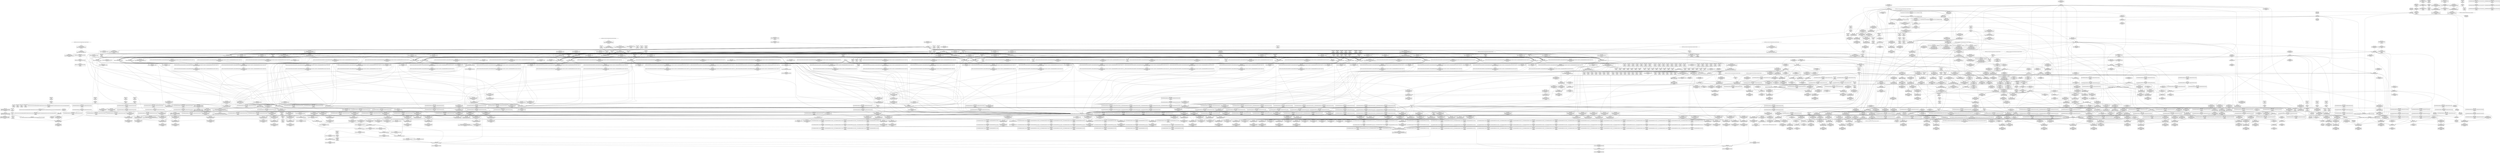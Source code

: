 digraph {
	CE0x4820060 [shape=record,shape=Mrecord,label="{CE0x4820060|i64*_getelementptr_inbounds_(_57_x_i64_,_57_x_i64_*___llvm_gcov_ctr342,_i64_0,_i64_46)|*Constant*}"]
	CE0x479b9d0 [shape=record,shape=Mrecord,label="{CE0x479b9d0|socket_type_to_security_class:tmp17|security/selinux/hooks.c,1191}"]
	CE0x47dc7c0 [shape=record,shape=Mrecord,label="{CE0x47dc7c0|i16_40|*Constant*|*SummSink*}"]
	CE0x47c26b0 [shape=record,shape=Mrecord,label="{CE0x47c26b0|default_protocol_dgram:lor.end|*SummSource*}"]
	CE0x47e0b30 [shape=record,shape=Mrecord,label="{CE0x47e0b30|socket_sockcreate_sid:bb|*SummSource*}"]
	CE0x47c2470 [shape=record,shape=Mrecord,label="{CE0x47c2470|default_protocol_dgram:lor.rhs|*SummSink*}"]
	CE0x4740a60 [shape=record,shape=Mrecord,label="{CE0x4740a60|selinux_socket_create:tmp24|security/selinux/hooks.c,3987|*SummSink*}"]
	CE0x47b12a0 [shape=record,shape=Mrecord,label="{CE0x47b12a0|i32_16|*Constant*|*SummSink*}"]
	CE0x47410d0 [shape=record,shape=Mrecord,label="{CE0x47410d0|selinux_socket_create:tmp26|security/selinux/hooks.c,3988}"]
	CE0x4770da0 [shape=record,shape=Mrecord,label="{CE0x4770da0|_ret_i32_%lor.ext,_!dbg_!27720|security/selinux/hooks.c,1162|*SummSink*}"]
	CE0x472c4c0 [shape=record,shape=Mrecord,label="{CE0x472c4c0|i64_1|*Constant*}"]
	CE0x4818770 [shape=record,shape=Mrecord,label="{CE0x4818770|default_protocol_stream:lor.rhs}"]
	CE0x4795d10 [shape=record,shape=Mrecord,label="{CE0x4795d10|socket_type_to_security_class:tmp21|security/selinux/hooks.c,1192|*SummSink*}"]
	CE0x47dd6a0 [shape=record,shape=Mrecord,label="{CE0x47dd6a0|i16_17|*Constant*|*SummSource*}"]
	CE0x4750560 [shape=record,shape=Mrecord,label="{CE0x4750560|i32_1|*Constant*}"]
	CE0x47a6940 [shape=record,shape=Mrecord,label="{CE0x47a6940|default_protocol_stream:tmp2|security/selinux/hooks.c,1162}"]
	CE0x48185a0 [shape=record,shape=Mrecord,label="{CE0x48185a0|socket_sockcreate_sid:if.then}"]
	CE0x48124a0 [shape=record,shape=Mrecord,label="{CE0x48124a0|i64*_getelementptr_inbounds_(_6_x_i64_,_6_x_i64_*___llvm_gcov_ctr347,_i64_0,_i64_4)|*Constant*}"]
	CE0x4764a80 [shape=record,shape=Mrecord,label="{CE0x4764a80|selinux_socket_create:tmp28|security/selinux/hooks.c,3992|*SummSink*}"]
	CE0x47477a0 [shape=record,shape=Mrecord,label="{CE0x47477a0|socket_type_to_security_class:sw.bb15|*SummSink*}"]
	CE0x478e010 [shape=record,shape=Mrecord,label="{CE0x478e010|i64**_getelementptr_inbounds_(_100_x_i64*_,_100_x_i64*_*___llvm_gcda_edge_table343,_i64_0,_i64_8)|*Constant*}"]
	CE0x47bea40 [shape=record,shape=Mrecord,label="{CE0x47bea40|socket_type_to_security_class:return|*SummSource*}"]
	CE0x47cd6f0 [shape=record,shape=Mrecord,label="{CE0x47cd6f0|i64*_getelementptr_inbounds_(_5_x_i64_,_5_x_i64_*___llvm_gcov_ctr345,_i64_0,_i64_0)|*Constant*|*SummSink*}"]
	CE0x4742f30 [shape=record,shape=Mrecord,label="{CE0x4742f30|selinux_socket_create:tobool|security/selinux/hooks.c,3982|*SummSink*}"]
	CE0x4752990 [shape=record,shape=Mrecord,label="{CE0x4752990|i64*_getelementptr_inbounds_(_57_x_i64_,_57_x_i64_*___llvm_gcov_ctr342,_i64_0,_i64_22)|*Constant*|*SummSink*}"]
	CE0x470e6e0 [shape=record,shape=Mrecord,label="{CE0x470e6e0|i64_3|*Constant*|*SummSource*}"]
	CE0x473f850 [shape=record,shape=Mrecord,label="{CE0x473f850|selinux_socket_create:tmp17|security/selinux/hooks.c,3982|*SummSource*}"]
	CE0x476cb30 [shape=record,shape=Mrecord,label="{CE0x476cb30|i64*_getelementptr_inbounds_(_57_x_i64_,_57_x_i64_*___llvm_gcov_ctr342,_i64_0,_i64_43)|*Constant*}"]
	CE0x47ba800 [shape=record,shape=Mrecord,label="{CE0x47ba800|i64*_getelementptr_inbounds_(_57_x_i64_,_57_x_i64_*___llvm_gcov_ctr342,_i64_0,_i64_14)|*Constant*}"]
	CE0x47bb110 [shape=record,shape=Mrecord,label="{CE0x47bb110|_call_void___llvm_gcov_indirect_counter_increment(i32*___llvm_gcov_global_state_pred344,_i64**_getelementptr_inbounds_(_100_x_i64*_,_100_x_i64*_*___llvm_gcda_edge_table343,_i64_0,_i64_44)),_!dbg_!27724|security/selinux/hooks.c,1186|*SummSource*}"]
	CE0x47e2ea0 [shape=record,shape=Mrecord,label="{CE0x47e2ea0|socket_type_to_security_class:tmp26|security/selinux/hooks.c,1198}"]
	CE0x47cdee0 [shape=record,shape=Mrecord,label="{CE0x47cdee0|_call_void_mcount()_#3|*SummSource*}"]
	CE0x4799520 [shape=record,shape=Mrecord,label="{CE0x4799520|_ret_i32_%retval.0,_!dbg_!27764|security/selinux/hooks.c,3996|*SummSource*}"]
	CE0x47b6b00 [shape=record,shape=Mrecord,label="{CE0x47b6b00|socket_type_to_security_class:sw.bb5|*SummSink*}"]
	CE0x3f7d050 [shape=record,shape=Mrecord,label="{CE0x3f7d050|i64_0|*Constant*}"]
	CE0x47de690 [shape=record,shape=Mrecord,label="{CE0x47de690|i16_30|*Constant*|*SummSource*}"]
	CE0x48155e0 [shape=record,shape=Mrecord,label="{CE0x48155e0|socket_sockcreate_sid:tmp10|security/selinux/hooks.c,3958|*SummSink*}"]
	CE0x470e370 [shape=record,shape=Mrecord,label="{CE0x470e370|i64_1|*Constant*|*SummSink*}"]
	CE0x47d39a0 [shape=record,shape=Mrecord,label="{CE0x47d39a0|socket_type_to_security_class:tmp54|security/selinux/hooks.c,1231}"]
	CE0x480ee10 [shape=record,shape=Mrecord,label="{CE0x480ee10|i64*_null|*Constant*|*SummSource*}"]
	CE0x47b79d0 [shape=record,shape=Mrecord,label="{CE0x47b79d0|__llvm_gcov_indirect_counter_increment:entry|*SummSource*}"]
	CE0x47cf9c0 [shape=record,shape=Mrecord,label="{CE0x47cf9c0|default_protocol_stream:tmp3|security/selinux/hooks.c,1162}"]
	CE0x47bf4f0 [shape=record,shape=Mrecord,label="{CE0x47bf4f0|socket_type_to_security_class:tmp6|security/selinux/hooks.c,1181}"]
	CE0x476c610 [shape=record,shape=Mrecord,label="{CE0x476c610|i64**_getelementptr_inbounds_(_100_x_i64*_,_100_x_i64*_*___llvm_gcda_edge_table343,_i64_0,_i64_68)|*Constant*}"]
	CE0x47dd8b0 [shape=record,shape=Mrecord,label="{CE0x47dd8b0|i16_21|*Constant*}"]
	CE0x4820810 [shape=record,shape=Mrecord,label="{CE0x4820810|socket_type_to_security_class:tmp39|security/selinux/hooks.c,1214}"]
	CE0x4792e60 [shape=record,shape=Mrecord,label="{CE0x4792e60|i64*_getelementptr_inbounds_(_57_x_i64_,_57_x_i64_*___llvm_gcov_ctr342,_i64_0,_i64_26)|*Constant*}"]
	CE0x47e5770 [shape=record,shape=Mrecord,label="{CE0x47e5770|socket_type_to_security_class:tmp25|security/selinux/hooks.c,1196|*SummSource*}"]
	CE0x4763c80 [shape=record,shape=Mrecord,label="{CE0x4763c80|_call_void___llvm_gcov_indirect_counter_increment(i32*___llvm_gcov_global_state_pred344,_i64**_getelementptr_inbounds_(_100_x_i64*_,_100_x_i64*_*___llvm_gcda_edge_table343,_i64_0,_i64_36)),_!dbg_!27720|security/selinux/hooks.c,1179|*SummSink*}"]
	CE0x482e380 [shape=record,shape=Mrecord,label="{CE0x482e380|i64**_getelementptr_inbounds_(_100_x_i64*_,_100_x_i64*_*___llvm_gcda_edge_table343,_i64_0,_i64_56)|*Constant*}"]
	CE0x4788e70 [shape=record,shape=Mrecord,label="{CE0x4788e70|i32_7|*Constant*|*SummSink*}"]
	CE0x4771720 [shape=record,shape=Mrecord,label="{CE0x4771720|i64_20|*Constant*}"]
	CE0x472aba0 [shape=record,shape=Mrecord,label="{CE0x472aba0|selinux_socket_create:call4|security/selinux/hooks.c,3982|*SummSource*}"]
	CE0x47bbcc0 [shape=record,shape=Mrecord,label="{CE0x47bbcc0|socket_type_to_security_class:tmp45|security/selinux/hooks.c,1220|*SummSource*}"]
	CE0x48118f0 [shape=record,shape=Mrecord,label="{CE0x48118f0|default_protocol_stream:tmp1|*SummSink*}"]
	CE0x47dd7b0 [shape=record,shape=Mrecord,label="{CE0x47dd7b0|i16_17|*Constant*|*SummSink*}"]
	CE0x47cd8b0 [shape=record,shape=Mrecord,label="{CE0x47cd8b0|default_protocol_dgram:cmp|security/selinux/hooks.c,1167}"]
	CE0x482f6c0 [shape=record,shape=Mrecord,label="{CE0x482f6c0|socket_type_to_security_class:tmp49|security/selinux/hooks.c,1224|*SummSink*}"]
	CE0x4774960 [shape=record,shape=Mrecord,label="{CE0x4774960|selinux_socket_create:call16|security/selinux/hooks.c,3995|*SummSource*}"]
	CE0x47d08e0 [shape=record,shape=Mrecord,label="{CE0x47d08e0|default_protocol_stream:tmp3|security/selinux/hooks.c,1162|*SummSink*}"]
	CE0x4811bc0 [shape=record,shape=Mrecord,label="{CE0x4811bc0|socket_sockcreate_sid:tmp}"]
	CE0x47a99b0 [shape=record,shape=Mrecord,label="{CE0x47a99b0|GLOBAL:__llvm_gcov_global_state_pred344|Global_var:__llvm_gcov_global_state_pred344|*SummSink*}"]
	CE0x48201f0 [shape=record,shape=Mrecord,label="{CE0x48201f0|socket_type_to_security_class:tmp38|security/selinux/hooks.c,1214|*SummSource*}"]
	CE0x47515c0 [shape=record,shape=Mrecord,label="{CE0x47515c0|get_current:tmp4|./arch/x86/include/asm/current.h,14}"]
	CE0x4714660 [shape=record,shape=Mrecord,label="{CE0x4714660|selinux_socket_create:if.end10|*SummSource*}"]
	CE0x47d2100 [shape=record,shape=Mrecord,label="{CE0x47d2100|socket_type_to_security_class:tmp52|security/selinux/hooks.c,1229|*SummSink*}"]
	CE0x47476b0 [shape=record,shape=Mrecord,label="{CE0x47476b0|socket_type_to_security_class:sw.bb15}"]
	CE0x4774760 [shape=record,shape=Mrecord,label="{CE0x4774760|selinux_socket_create:tmp37|security/selinux/hooks.c,3995|*SummSink*}"]
	CE0x474cd40 [shape=record,shape=Mrecord,label="{CE0x474cd40|socket_type_to_security_class:sw.epilog26|*SummSink*}"]
	CE0x4821f50 [shape=record,shape=Mrecord,label="{CE0x4821f50|socket_type_to_security_class:tmp40|security/selinux/hooks.c,1216}"]
	CE0x4794e00 [shape=record,shape=Mrecord,label="{CE0x4794e00|default_protocol_dgram:cmp1|security/selinux/hooks.c,1167|*SummSource*}"]
	CE0x47ad720 [shape=record,shape=Mrecord,label="{CE0x47ad720|__llvm_gcov_indirect_counter_increment:tmp6}"]
	CE0x481edc0 [shape=record,shape=Mrecord,label="{CE0x481edc0|_call_void___llvm_gcov_indirect_counter_increment(i32*___llvm_gcov_global_state_pred344,_i64**_getelementptr_inbounds_(_100_x_i64*_,_100_x_i64*_*___llvm_gcda_edge_table343,_i64_0,_i64_80)),_!dbg_!27747|security/selinux/hooks.c,1214|*SummSink*}"]
	CE0x4812b60 [shape=record,shape=Mrecord,label="{CE0x4812b60|socket_sockcreate_sid:tmp11|security/selinux/hooks.c,3958}"]
	CE0x47c0290 [shape=record,shape=Mrecord,label="{CE0x47c0290|socket_type_to_security_class:tmp6|security/selinux/hooks.c,1181|*SummSource*}"]
	CE0x47dcd10 [shape=record,shape=Mrecord,label="{CE0x47dcd10|i16_24|*Constant*|*SummSource*}"]
	CE0x4748c10 [shape=record,shape=Mrecord,label="{CE0x4748c10|selinux_socket_create:tmp9|security/selinux/hooks.c,3982|*SummSource*}"]
	CE0x4736f20 [shape=record,shape=Mrecord,label="{CE0x4736f20|0:_i32,_4:_i32,_8:_i32,_12:_i32,_20:_i32,_:_CMRE_4,8_|*MultipleSource*|security/selinux/hooks.c,3982|security/selinux/hooks.c,3982|Function::socket_sockcreate_sid&Arg::tsec::|security/selinux/hooks.c,3995}"]
	CE0x47aa790 [shape=record,shape=Mrecord,label="{CE0x47aa790|i32_-1|*Constant*}"]
	CE0x4859790 [shape=record,shape=Mrecord,label="{CE0x4859790|default_protocol_stream:lor.ext|security/selinux/hooks.c,1162|*SummSink*}"]
	CE0x47dc260 [shape=record,shape=Mrecord,label="{CE0x47dc260|i16_16|*Constant*}"]
	CE0x476ccc0 [shape=record,shape=Mrecord,label="{CE0x476ccc0|socket_type_to_security_class:tmp32|security/selinux/hooks.c,1208|*SummSource*}"]
	CE0x4776590 [shape=record,shape=Mrecord,label="{CE0x4776590|avc_has_perm:tsid|Function::avc_has_perm&Arg::tsid::|*SummSink*}"]
	CE0x479d200 [shape=record,shape=Mrecord,label="{CE0x479d200|socket_type_to_security_class:call6|security/selinux/hooks.c,1191|*SummSink*}"]
	CE0x47990e0 [shape=record,shape=Mrecord,label="{CE0x47990e0|selinux_socket_create:tmp39|security/selinux/hooks.c,3996|*SummSink*}"]
	CE0x47394d0 [shape=record,shape=Mrecord,label="{CE0x47394d0|selinux_socket_create:if.then14|*SummSink*}"]
	CE0x47b03f0 [shape=record,shape=Mrecord,label="{CE0x47b03f0|socket_type_to_security_class:sw.bb13|*SummSource*}"]
	CE0x47b7b20 [shape=record,shape=Mrecord,label="{CE0x47b7b20|__llvm_gcov_indirect_counter_increment:entry|*SummSink*}"]
	CE0x4765a20 [shape=record,shape=Mrecord,label="{CE0x4765a20|socket_sockcreate_sid:entry}"]
	CE0x476e950 [shape=record,shape=Mrecord,label="{CE0x476e950|socket_sockcreate_sid:tmp13|*LoadInst*|security/selinux/hooks.c,3958|*SummSink*}"]
	CE0x479e080 [shape=record,shape=Mrecord,label="{CE0x479e080|default_protocol_dgram:protocol|Function::default_protocol_dgram&Arg::protocol::|*SummSink*}"]
	CE0x481afc0 [shape=record,shape=Mrecord,label="{CE0x481afc0|i64*_getelementptr_inbounds_(_57_x_i64_,_57_x_i64_*___llvm_gcov_ctr342,_i64_0,_i64_44)|*Constant*|*SummSink*}"]
	CE0x4762920 [shape=record,shape=Mrecord,label="{CE0x4762920|socket_type_to_security_class:protocol|Function::socket_type_to_security_class&Arg::protocol::|*SummSink*}"]
	CE0x481b190 [shape=record,shape=Mrecord,label="{CE0x481b190|socket_type_to_security_class:tmp35|security/selinux/hooks.c,1210}"]
	CE0x47d1c40 [shape=record,shape=Mrecord,label="{CE0x47d1c40|socket_type_to_security_class:tmp52|security/selinux/hooks.c,1229|*SummSource*}"]
	CE0x47db4f0 [shape=record,shape=Mrecord,label="{CE0x47db4f0|i16_37|*Constant*|*SummSink*}"]
	CE0x474bbe0 [shape=record,shape=Mrecord,label="{CE0x474bbe0|socket_type_to_security_class:sw.bb3}"]
	CE0x47ab9e0 [shape=record,shape=Mrecord,label="{CE0x47ab9e0|i32_15|*Constant*|*SummSource*}"]
	CE0x481d6b0 [shape=record,shape=Mrecord,label="{CE0x481d6b0|socket_type_to_security_class:tmp36|security/selinux/hooks.c,1212|*SummSource*}"]
	CE0x4743340 [shape=record,shape=Mrecord,label="{CE0x4743340|GLOBAL:lockdep_rcu_suspicious|*Constant*|*SummSink*}"]
	CE0x470df20 [shape=record,shape=Mrecord,label="{CE0x470df20|selinux_socket_create:land.lhs.true|*SummSource*}"]
	CE0x47d45f0 [shape=record,shape=Mrecord,label="{CE0x47d45f0|i64*_getelementptr_inbounds_(_57_x_i64_,_57_x_i64_*___llvm_gcov_ctr342,_i64_0,_i64_54)|*Constant*}"]
	CE0x473c750 [shape=record,shape=Mrecord,label="{CE0x473c750|i1_true|*Constant*|*SummSink*}"]
	CE0x47aca90 [shape=record,shape=Mrecord,label="{CE0x47aca90|i64**_getelementptr_inbounds_(_100_x_i64*_,_100_x_i64*_*___llvm_gcda_edge_table343,_i64_0,_i64_32)|*Constant*|*SummSink*}"]
	CE0x4774ff0 [shape=record,shape=Mrecord,label="{CE0x4774ff0|i32_(i32,_i32,_i16,_i32,_%struct.common_audit_data*)*_bitcast_(i32_(i32,_i32,_i16,_i32,_%struct.common_audit_data.495*)*_avc_has_perm_to_i32_(i32,_i32,_i16,_i32,_%struct.common_audit_data*)*)|*Constant*|*SummSink*}"]
	CE0x4776100 [shape=record,shape=Mrecord,label="{CE0x4776100|avc_has_perm:ssid|Function::avc_has_perm&Arg::ssid::|*SummSource*}"]
	CE0x47ae8e0 [shape=record,shape=Mrecord,label="{CE0x47ae8e0|_call_void___llvm_gcov_indirect_counter_increment(i32*___llvm_gcov_global_state_pred344,_i64**_getelementptr_inbounds_(_100_x_i64*_,_100_x_i64*_*___llvm_gcda_edge_table343,_i64_0,_i64_48)),_!dbg_!27731|security/selinux/hooks.c,1191|*SummSink*}"]
	CE0x47b5150 [shape=record,shape=Mrecord,label="{CE0x47b5150|i64*_getelementptr_inbounds_(_57_x_i64_,_57_x_i64_*___llvm_gcov_ctr342,_i64_0,_i64_0)|*Constant*}"]
	CE0x4738630 [shape=record,shape=Mrecord,label="{CE0x4738630|selinux_socket_create:tmp18|security/selinux/hooks.c,3982|*SummSource*}"]
	CE0x47b70c0 [shape=record,shape=Mrecord,label="{CE0x47b70c0|__llvm_gcov_indirect_counter_increment:predecessor|Function::__llvm_gcov_indirect_counter_increment&Arg::predecessor::}"]
	CE0x47271b0 [shape=record,shape=Mrecord,label="{CE0x47271b0|GLOBAL:selinux_socket_create.__warned|Global_var:selinux_socket_create.__warned}"]
	CE0x47a9e40 [shape=record,shape=Mrecord,label="{CE0x47a9e40|GLOBAL:__llvm_gcov_ctr347|Global_var:__llvm_gcov_ctr347|*SummSource*}"]
	CE0x4740bd0 [shape=record,shape=Mrecord,label="{CE0x4740bd0|selinux_socket_create:tmp25|security/selinux/hooks.c,3987}"]
	CE0x481dde0 [shape=record,shape=Mrecord,label="{CE0x481dde0|socket_type_to_security_class:tmp37|security/selinux/hooks.c,1212|*SummSource*}"]
	CE0x4728f00 [shape=record,shape=Mrecord,label="{CE0x4728f00|i32_3982|*Constant*|*SummSource*}"]
	CE0x47de470 [shape=record,shape=Mrecord,label="{CE0x47de470|i16_33|*Constant*|*SummSink*}"]
	CE0x4811f50 [shape=record,shape=Mrecord,label="{CE0x4811f50|default_protocol_dgram:tmp|*SummSink*}"]
	CE0x4722910 [shape=record,shape=Mrecord,label="{CE0x4722910|i32_2|*Constant*|*SummSink*}"]
	CE0x4768ae0 [shape=record,shape=Mrecord,label="{CE0x4768ae0|_call_void___llvm_gcov_indirect_counter_increment(i32*___llvm_gcov_global_state_pred344,_i64**_getelementptr_inbounds_(_100_x_i64*_,_100_x_i64*_*___llvm_gcda_edge_table343,_i64_0,_i64_64)),_!dbg_!27743|security/selinux/hooks.c,1206}"]
	CE0x4820380 [shape=record,shape=Mrecord,label="{CE0x4820380|i64*_getelementptr_inbounds_(_57_x_i64_,_57_x_i64_*___llvm_gcov_ctr342,_i64_0,_i64_46)|*Constant*|*SummSource*}"]
	CE0x47a8cf0 [shape=record,shape=Mrecord,label="{CE0x47a8cf0|socket_sockcreate_sid:tmp6|security/selinux/hooks.c,3953}"]
	CE0x47977e0 [shape=record,shape=Mrecord,label="{CE0x47977e0|avc_has_perm:auditdata|Function::avc_has_perm&Arg::auditdata::|*SummSource*}"]
	CE0x47d4780 [shape=record,shape=Mrecord,label="{CE0x47d4780|socket_type_to_security_class:tmp54|security/selinux/hooks.c,1231|*SummSource*}"]
	CE0x4754fe0 [shape=record,shape=Mrecord,label="{CE0x4754fe0|selinux_socket_create:land.lhs.true2|*SummSource*}"]
	CE0x4828140 [shape=record,shape=Mrecord,label="{CE0x4828140|i64**_getelementptr_inbounds_(_100_x_i64*_,_100_x_i64*_*___llvm_gcda_edge_table343,_i64_0,_i64_92)|*Constant*|*SummSource*}"]
	CE0x47391d0 [shape=record,shape=Mrecord,label="{CE0x47391d0|get_current:entry}"]
	CE0x4735110 [shape=record,shape=Mrecord,label="{CE0x4735110|selinux_socket_create:type|Function::selinux_socket_create&Arg::type::|*SummSink*}"]
	CE0x476eac0 [shape=record,shape=Mrecord,label="{CE0x476eac0|socket_sockcreate_sid:call|security/selinux/hooks.c,3958}"]
	CE0x47b19a0 [shape=record,shape=Mrecord,label="{CE0x47b19a0|GLOBAL:current_task|Global_var:current_task|*SummSink*}"]
	CE0x4769ad0 [shape=record,shape=Mrecord,label="{CE0x4769ad0|i64**_getelementptr_inbounds_(_100_x_i64*_,_100_x_i64*_*___llvm_gcda_edge_table343,_i64_0,_i64_64)|*Constant*}"]
	CE0x47b7ea0 [shape=record,shape=Mrecord,label="{CE0x47b7ea0|__llvm_gcov_indirect_counter_increment:tmp1|*SummSink*}"]
	CE0x47648b0 [shape=record,shape=Mrecord,label="{CE0x47648b0|selinux_socket_create:tmp28|security/selinux/hooks.c,3992}"]
	CE0x47e1410 [shape=record,shape=Mrecord,label="{CE0x47e1410|_call_void___llvm_gcov_indirect_counter_increment(i32*___llvm_gcov_global_state_pred344,_i64**_getelementptr_inbounds_(_100_x_i64*_,_100_x_i64*_*___llvm_gcda_edge_table343,_i64_0,_i64_52)),_!dbg_!27737|security/selinux/hooks.c,1196|*SummSink*}"]
	CE0x481bbe0 [shape=record,shape=Mrecord,label="{CE0x481bbe0|_call_void___llvm_gcov_indirect_counter_increment(i32*___llvm_gcov_global_state_pred344,_i64**_getelementptr_inbounds_(_100_x_i64*_,_100_x_i64*_*___llvm_gcda_edge_table343,_i64_0,_i64_76)),_!dbg_!27746|security/selinux/hooks.c,1212|*SummSource*}"]
	CE0x47464e0 [shape=record,shape=Mrecord,label="{CE0x47464e0|i64*_getelementptr_inbounds_(_18_x_i64_,_18_x_i64_*___llvm_gcov_ctr341,_i64_0,_i64_9)|*Constant*}"]
	CE0x4811fc0 [shape=record,shape=Mrecord,label="{CE0x4811fc0|default_protocol_dgram:tmp1}"]
	CE0x4820e80 [shape=record,shape=Mrecord,label="{CE0x4820e80|socket_type_to_security_class:tmp39|security/selinux/hooks.c,1214|*SummSink*}"]
	CE0x4727700 [shape=record,shape=Mrecord,label="{CE0x4727700|selinux_socket_create:tobool8|security/selinux/hooks.c,3987|*SummSink*}"]
	CE0x47c0100 [shape=record,shape=Mrecord,label="{CE0x47c0100|i64*_getelementptr_inbounds_(_57_x_i64_,_57_x_i64_*___llvm_gcov_ctr342,_i64_0,_i64_15)|*Constant*}"]
	CE0x47be910 [shape=record,shape=Mrecord,label="{CE0x47be910|socket_type_to_security_class:return}"]
	CE0x471b460 [shape=record,shape=Mrecord,label="{CE0x471b460|selinux_socket_create:bb}"]
	CE0x4762bd0 [shape=record,shape=Mrecord,label="{CE0x4762bd0|_ret_i16_%retval.0,_!dbg_!27757|security/selinux/hooks.c,1235|*SummSource*}"]
	CE0x47c0090 [shape=record,shape=Mrecord,label="{CE0x47c0090|i64**_getelementptr_inbounds_(_100_x_i64*_,_100_x_i64*_*___llvm_gcda_edge_table343,_i64_0,_i64_28)|*Constant*|*SummSink*}"]
	CE0x47d9f10 [shape=record,shape=Mrecord,label="{CE0x47d9f10|socket_type_to_security_class:tmp56|security/selinux/hooks.c,1234|*SummSink*}"]
	CE0x482fa30 [shape=record,shape=Mrecord,label="{CE0x482fa30|_call_void___llvm_gcov_indirect_counter_increment(i32*___llvm_gcov_global_state_pred344,_i64**_getelementptr_inbounds_(_100_x_i64*_,_100_x_i64*_*___llvm_gcda_edge_table343,_i64_0,_i64_16)),_!dbg_!27753|security/selinux/hooks.c,1227}"]
	CE0x4798920 [shape=record,shape=Mrecord,label="{CE0x4798920|i64*_getelementptr_inbounds_(_18_x_i64_,_18_x_i64_*___llvm_gcov_ctr341,_i64_0,_i64_17)|*Constant*|*SummSink*}"]
	CE0x485ce60 [shape=record,shape=Mrecord,label="{CE0x485ce60|default_protocol_dgram:tmp2|security/selinux/hooks.c,1167|*SummSink*}"]
	CE0x479e410 [shape=record,shape=Mrecord,label="{CE0x479e410|_ret_i32_%lor.ext,_!dbg_!27720|security/selinux/hooks.c,1167}"]
	CE0x485d520 [shape=record,shape=Mrecord,label="{CE0x485d520|GLOBAL:__llvm_gcov_ctr346|Global_var:__llvm_gcov_ctr346|*SummSink*}"]
	CE0x47d4c40 [shape=record,shape=Mrecord,label="{CE0x47d4c40|socket_type_to_security_class:tmp54|security/selinux/hooks.c,1231|*SummSink*}"]
	CE0x478d340 [shape=record,shape=Mrecord,label="{CE0x478d340|__llvm_gcov_indirect_counter_increment:exit|*SummSink*}"]
	CE0x48580f0 [shape=record,shape=Mrecord,label="{CE0x48580f0|i64*_getelementptr_inbounds_(_5_x_i64_,_5_x_i64_*___llvm_gcov_ctr345,_i64_0,_i64_3)|*Constant*|*SummSink*}"]
	CE0x4767af0 [shape=record,shape=Mrecord,label="{CE0x4767af0|i64*_getelementptr_inbounds_(_57_x_i64_,_57_x_i64_*___llvm_gcov_ctr342,_i64_0,_i64_41)|*Constant*}"]
	CE0x472a900 [shape=record,shape=Mrecord,label="{CE0x472a900|0:_i8,_:_GCMR_selinux_socket_create.__warned_internal_global_i8_0,_section_.data.unlikely_,_align_1:_elem_0:default:}"]
	"CONST[source:2(external),value:0(static)][purpose:{operation}][SrcIdx:0]"
	CE0x470e630 [shape=record,shape=Mrecord,label="{CE0x470e630|selinux_socket_create:return|*SummSource*}"]
	CE0x4817590 [shape=record,shape=Mrecord,label="{CE0x4817590|default_protocol_stream:tmp5|security/selinux/hooks.c,1162|*SummSink*}"]
	CE0x472a080 [shape=record,shape=Mrecord,label="{CE0x472a080|0:_i32,_4:_i32,_8:_i32,_12:_i32,_20:_i32,_:_CMRE_16,20_|*MultipleSource*|security/selinux/hooks.c,3982|security/selinux/hooks.c,3982|Function::socket_sockcreate_sid&Arg::tsec::|security/selinux/hooks.c,3995}"]
	CE0x47db1c0 [shape=record,shape=Mrecord,label="{CE0x47db1c0|i16_32|*Constant*|*SummSource*}"]
	CE0x47ab460 [shape=record,shape=Mrecord,label="{CE0x47ab460|_call_void_mcount()_#3}"]
	CE0x47d19d0 [shape=record,shape=Mrecord,label="{CE0x47d19d0|i64**_getelementptr_inbounds_(_100_x_i64*_,_100_x_i64*_*___llvm_gcda_edge_table343,_i64_0,_i64_20)|*Constant*|*SummSource*}"]
	CE0x47973e0 [shape=record,shape=Mrecord,label="{CE0x47973e0|avc_has_perm:auditdata|Function::avc_has_perm&Arg::auditdata::|*SummSink*}"]
	CE0x474ef20 [shape=record,shape=Mrecord,label="{CE0x474ef20|i64*_getelementptr_inbounds_(_57_x_i64_,_57_x_i64_*___llvm_gcov_ctr342,_i64_0,_i64_23)|*Constant*}"]
	CE0x47358c0 [shape=record,shape=Mrecord,label="{CE0x47358c0|selinux_socket_create:tmp31|security/selinux/hooks.c,3992}"]
	CE0x47c3240 [shape=record,shape=Mrecord,label="{CE0x47c3240|default_protocol_stream:bb|*SummSource*}"]
	CE0x47ce610 [shape=record,shape=Mrecord,label="{CE0x47ce610|default_protocol_stream:tmp2|security/selinux/hooks.c,1162|*SummSink*}"]
	CE0x4789310 [shape=record,shape=Mrecord,label="{CE0x4789310|i32_14|*Constant*}"]
	CE0x47997a0 [shape=record,shape=Mrecord,label="{CE0x47997a0|i64*_getelementptr_inbounds_(_2_x_i64_,_2_x_i64_*___llvm_gcov_ctr98,_i64_0,_i64_0)|*Constant*}"]
	CE0x47897d0 [shape=record,shape=Mrecord,label="{CE0x47897d0|_call_void___llvm_gcov_indirect_counter_increment(i32*___llvm_gcov_global_state_pred344,_i64**_getelementptr_inbounds_(_100_x_i64*_,_100_x_i64*_*___llvm_gcda_edge_table343,_i64_0,_i64_60)),_!dbg_!27741|security/selinux/hooks.c,1204|*SummSink*}"]
	CE0x4792540 [shape=record,shape=Mrecord,label="{CE0x4792540|i64*_getelementptr_inbounds_(_2_x_i64_,_2_x_i64_*___llvm_gcov_ctr98,_i64_0,_i64_0)|*Constant*|*SummSink*}"]
	CE0x47985f0 [shape=record,shape=Mrecord,label="{CE0x47985f0|i64*_getelementptr_inbounds_(_18_x_i64_,_18_x_i64_*___llvm_gcov_ctr341,_i64_0,_i64_17)|*Constant*}"]
	CE0x4776700 [shape=record,shape=Mrecord,label="{CE0x4776700|avc_has_perm:tclass|Function::avc_has_perm&Arg::tclass::}"]
	CE0x4818530 [shape=record,shape=Mrecord,label="{CE0x4818530|socket_sockcreate_sid:if.end|*SummSource*}"]
	CE0x47751b0 [shape=record,shape=Mrecord,label="{CE0x47751b0|avc_has_perm:entry}"]
	CE0x476bee0 [shape=record,shape=Mrecord,label="{CE0x476bee0|socket_type_to_security_class:tmp32|security/selinux/hooks.c,1208}"]
	CE0x472bee0 [shape=record,shape=Mrecord,label="{CE0x472bee0|selinux_socket_create:tmp7|security/selinux/hooks.c,3982|*SummSource*}"]
	CE0x47acb00 [shape=record,shape=Mrecord,label="{CE0x47acb00|i64*_getelementptr_inbounds_(_57_x_i64_,_57_x_i64_*___llvm_gcov_ctr342,_i64_0,_i64_13)|*Constant*}"]
	CE0x47510d0 [shape=record,shape=Mrecord,label="{CE0x47510d0|i32_17|*Constant*|*SummSink*}"]
	CE0x479d400 [shape=record,shape=Mrecord,label="{CE0x479d400|GLOBAL:default_protocol_dgram|*Constant*|*SummSource*}"]
	CE0x47a9730 [shape=record,shape=Mrecord,label="{CE0x47a9730|i32_-1|*Constant*|*SummSink*}"]
	CE0x478e5f0 [shape=record,shape=Mrecord,label="{CE0x478e5f0|i64**_getelementptr_inbounds_(_100_x_i64*_,_100_x_i64*_*___llvm_gcda_edge_table343,_i64_0,_i64_8)|*Constant*|*SummSink*}"]
	CE0x4818b20 [shape=record,shape=Mrecord,label="{CE0x4818b20|default_protocol_stream:lor.rhs|*SummSource*}"]
	CE0x4773a30 [shape=record,shape=Mrecord,label="{CE0x4773a30|selinux_socket_create:tmp35|security/selinux/hooks.c,3995}"]
	CE0x474a860 [shape=record,shape=Mrecord,label="{CE0x474a860|socket_type_to_security_class:tmp7|security/selinux/hooks.c,1181}"]
	CE0x4774ec0 [shape=record,shape=Mrecord,label="{CE0x4774ec0|i32_(i32,_i32,_i16,_i32,_%struct.common_audit_data*)*_bitcast_(i32_(i32,_i32,_i16,_i32,_%struct.common_audit_data.495*)*_avc_has_perm_to_i32_(i32,_i32,_i16,_i32,_%struct.common_audit_data*)*)|*Constant*|*SummSource*}"]
	CE0x4750fc0 [shape=record,shape=Mrecord,label="{CE0x4750fc0|i32_17|*Constant*|*SummSource*}"]
	CE0x482cac0 [shape=record,shape=Mrecord,label="{CE0x482cac0|socket_type_to_security_class:tmp47|security/selinux/hooks.c,1222|*SummSource*}"]
	CE0x47a9fb0 [shape=record,shape=Mrecord,label="{CE0x47a9fb0|GLOBAL:__llvm_gcov_ctr347|Global_var:__llvm_gcov_ctr347|*SummSink*}"]
	CE0x4853760 [shape=record,shape=Mrecord,label="{CE0x4853760|socket_sockcreate_sid:return}"]
	CE0x482d020 [shape=record,shape=Mrecord,label="{CE0x482d020|socket_type_to_security_class:tmp47|security/selinux/hooks.c,1222|*SummSink*}"]
	CE0x47421f0 [shape=record,shape=Mrecord,label="{CE0x47421f0|selinux_socket_create:cred|security/selinux/hooks.c,3982|*SummSink*}"]
	CE0x47dace0 [shape=record,shape=Mrecord,label="{CE0x47dace0|i16_14|*Constant*|*SummSink*}"]
	CE0x47a5a80 [shape=record,shape=Mrecord,label="{CE0x47a5a80|i64*_getelementptr_inbounds_(_6_x_i64_,_6_x_i64_*___llvm_gcov_ctr347,_i64_0,_i64_5)|*Constant*|*SummSink*}"]
	CE0x474bd10 [shape=record,shape=Mrecord,label="{CE0x474bd10|socket_type_to_security_class:sw.bb3|*SummSource*}"]
	CE0x4823350 [shape=record,shape=Mrecord,label="{CE0x4823350|socket_type_to_security_class:tmp41|security/selinux/hooks.c,1216}"]
	CE0x47def00 [shape=record,shape=Mrecord,label="{CE0x47def00|socket_type_to_security_class:retval.0}"]
	CE0x473e820 [shape=record,shape=Mrecord,label="{CE0x473e820|i32_22|*Constant*}"]
	CE0x4810ff0 [shape=record,shape=Mrecord,label="{CE0x4810ff0|__llvm_gcov_indirect_counter_increment:tmp3|*SummSource*}"]
	CE0x47309e0 [shape=record,shape=Mrecord,label="{CE0x47309e0|_ret_i32_%retval.0,_!dbg_!27728|security/selinux/hooks.c,3960|*SummSource*}"]
	CE0x4742da0 [shape=record,shape=Mrecord,label="{CE0x4742da0|_call_void_lockdep_rcu_suspicious(i8*_getelementptr_inbounds_(_25_x_i8_,_25_x_i8_*_.str3,_i32_0,_i32_0),_i32_3982,_i8*_getelementptr_inbounds_(_45_x_i8_,_45_x_i8_*_.str12,_i32_0,_i32_0))_#10,_!dbg_!27732|security/selinux/hooks.c,3982|*SummSource*}"]
	CE0x472aa50 [shape=record,shape=Mrecord,label="{CE0x472aa50|selinux_socket_create:tobool1|security/selinux/hooks.c,3982}"]
	CE0x47741f0 [shape=record,shape=Mrecord,label="{CE0x47741f0|selinux_socket_create:tmp36|security/selinux/hooks.c,3995|*SummSink*}"]
	CE0x473fad0 [shape=record,shape=Mrecord,label="{CE0x473fad0|selinux_socket_create:tmp18|security/selinux/hooks.c,3982}"]
	CE0x4792610 [shape=record,shape=Mrecord,label="{CE0x4792610|i64*_getelementptr_inbounds_(_2_x_i64_,_2_x_i64_*___llvm_gcov_ctr98,_i64_0,_i64_0)|*Constant*|*SummSource*}"]
	CE0x47a68d0 [shape=record,shape=Mrecord,label="{CE0x47a68d0|i64_2|*Constant*}"]
	CE0x542d470 [shape=record,shape=Mrecord,label="{CE0x542d470|selinux_socket_create:tmp13|security/selinux/hooks.c,3982|*SummSink*}"]
	CE0x47395b0 [shape=record,shape=Mrecord,label="{CE0x47395b0|i64_11|*Constant*|*SummSink*}"]
	CE0x47e5040 [shape=record,shape=Mrecord,label="{CE0x47e5040|socket_type_to_security_class:tmp24|security/selinux/hooks.c,1196|*SummSource*}"]
	CE0x4794580 [shape=record,shape=Mrecord,label="{CE0x4794580|default_protocol_dgram:tmp7|security/selinux/hooks.c,1167}"]
	CE0x4719790 [shape=record,shape=Mrecord,label="{CE0x4719790|i64*_getelementptr_inbounds_(_18_x_i64_,_18_x_i64_*___llvm_gcov_ctr341,_i64_0,_i64_12)|*Constant*|*SummSink*}"]
	CE0x4762790 [shape=record,shape=Mrecord,label="{CE0x4762790|socket_type_to_security_class:protocol|Function::socket_type_to_security_class&Arg::protocol::|*SummSource*}"]
	CE0x48604f0 [shape=record,shape=Mrecord,label="{CE0x48604f0|default_protocol_dgram:tmp9|security/selinux/hooks.c,1167}"]
	CE0x4830140 [shape=record,shape=Mrecord,label="{CE0x4830140|_call_void___llvm_gcov_indirect_counter_increment(i32*___llvm_gcov_global_state_pred344,_i64**_getelementptr_inbounds_(_100_x_i64*_,_100_x_i64*_*___llvm_gcda_edge_table343,_i64_0,_i64_16)),_!dbg_!27753|security/selinux/hooks.c,1227|*SummSink*}"]
	CE0x4786b40 [shape=record,shape=Mrecord,label="{CE0x4786b40|i64*_getelementptr_inbounds_(_57_x_i64_,_57_x_i64_*___llvm_gcov_ctr342,_i64_0,_i64_29)|*Constant*|*SummSource*}"]
	CE0x4737b70 [shape=record,shape=Mrecord,label="{CE0x4737b70|socket_type_to_security_class:tmp23|security/selinux/hooks.c,1194|*SummSource*}"]
	CE0x474b630 [shape=record,shape=Mrecord,label="{CE0x474b630|i32_6|*Constant*|*SummSource*}"]
	CE0x47473d0 [shape=record,shape=Mrecord,label="{CE0x47473d0|selinux_socket_create:tmp11|security/selinux/hooks.c,3982|*SummSource*}"]
	CE0x4822ec0 [shape=record,shape=Mrecord,label="{CE0x4822ec0|i64*_getelementptr_inbounds_(_57_x_i64_,_57_x_i64_*___llvm_gcov_ctr342,_i64_0,_i64_47)|*Constant*|*SummSource*}"]
	CE0x47a9170 [shape=record,shape=Mrecord,label="{CE0x47a9170|socket_type_to_security_class:if.then8|*SummSource*}"]
	CE0x474aed0 [shape=record,shape=Mrecord,label="{CE0x474aed0|socket_type_to_security_class:tmp7|security/selinux/hooks.c,1181|*SummSink*}"]
	CE0x4727000 [shape=record,shape=Mrecord,label="{CE0x4727000|selinux_socket_create:tobool8|security/selinux/hooks.c,3987|*SummSource*}"]
	CE0x4829140 [shape=record,shape=Mrecord,label="{CE0x4829140|socket_type_to_security_class:tmp46|security/selinux/hooks.c,1222}"]
	CE0x47196e0 [shape=record,shape=Mrecord,label="{CE0x47196e0|i64*_getelementptr_inbounds_(_18_x_i64_,_18_x_i64_*___llvm_gcov_ctr341,_i64_0,_i64_12)|*Constant*|*SummSource*}"]
	CE0x4724980 [shape=record,shape=Mrecord,label="{CE0x4724980|i32_22|*Constant*|*SummSink*}"]
	CE0x47720e0 [shape=record,shape=Mrecord,label="{CE0x47720e0|selinux_socket_create:tmp33|security/selinux/hooks.c,3993|*SummSource*}"]
	CE0x47d9ea0 [shape=record,shape=Mrecord,label="{CE0x47d9ea0|i64*_getelementptr_inbounds_(_57_x_i64_,_57_x_i64_*___llvm_gcov_ctr342,_i64_0,_i64_55)|*Constant*|*SummSink*}"]
	CE0x4747c80 [shape=record,shape=Mrecord,label="{CE0x4747c80|i8_1|*Constant*}"]
	CE0x478bc10 [shape=record,shape=Mrecord,label="{CE0x478bc10|i64*_getelementptr_inbounds_(_2_x_i64_,_2_x_i64_*___llvm_gcov_ctr98,_i64_0,_i64_1)|*Constant*|*SummSink*}"]
	CE0x4830790 [shape=record,shape=Mrecord,label="{CE0x4830790|socket_type_to_security_class:tmp50|security/selinux/hooks.c,1227}"]
	CE0x472bd90 [shape=record,shape=Mrecord,label="{CE0x472bd90|selinux_socket_create:tmp6|security/selinux/hooks.c,3982|*SummSource*}"]
	CE0x4816d60 [shape=record,shape=Mrecord,label="{CE0x4816d60|COLLAPSED:_GCMRE___llvm_gcov_ctr346_internal_global_5_x_i64_zeroinitializer:_elem_0:default:}"]
	CE0x4787b80 [shape=record,shape=Mrecord,label="{CE0x4787b80|_call_void___llvm_gcov_indirect_counter_increment(i32*___llvm_gcov_global_state_pred344,_i64**_getelementptr_inbounds_(_100_x_i64*_,_100_x_i64*_*___llvm_gcda_edge_table343,_i64_0,_i64_12)),_!dbg_!27739|security/selinux/hooks.c,1202|*SummSink*}"]
	CE0x4791ba0 [shape=record,shape=Mrecord,label="{CE0x4791ba0|i64**_getelementptr_inbounds_(_100_x_i64*_,_100_x_i64*_*___llvm_gcda_edge_table343,_i64_0,_i64_44)|*Constant*|*SummSink*}"]
	CE0x4716100 [shape=record,shape=Mrecord,label="{CE0x4716100|i64_1|*Constant*}"]
	CE0x47388b0 [shape=record,shape=Mrecord,label="{CE0x47388b0|selinux_socket_create:call4|security/selinux/hooks.c,3982}"]
	CE0x4790b20 [shape=record,shape=Mrecord,label="{CE0x4790b20|_call_void___llvm_gcov_indirect_counter_increment(i32*___llvm_gcov_global_state_pred344,_i64**_getelementptr_inbounds_(_100_x_i64*_,_100_x_i64*_*___llvm_gcda_edge_table343,_i64_0,_i64_28)),_!dbg_!27721|security/selinux/hooks.c,1181|*SummSource*}"]
	CE0x47b9620 [shape=record,shape=Mrecord,label="{CE0x47b9620|socket_type_to_security_class:tmp10|security/selinux/hooks.c,1186|*SummSink*}"]
	CE0x4816000 [shape=record,shape=Mrecord,label="{CE0x4816000|_call_void_mcount()_#3|*SummSource*}"]
	CE0x476dcc0 [shape=record,shape=Mrecord,label="{CE0x476dcc0|_call_void___llvm_gcov_indirect_counter_increment(i32*___llvm_gcov_global_state_pred344,_i64**_getelementptr_inbounds_(_100_x_i64*_,_100_x_i64*_*___llvm_gcda_edge_table343,_i64_0,_i64_72)),_!dbg_!27745|security/selinux/hooks.c,1210}"]
	CE0x480f2e0 [shape=record,shape=Mrecord,label="{CE0x480f2e0|socket_sockcreate_sid:sockcreate_sid1|security/selinux/hooks.c,3954}"]
	CE0x47a6a50 [shape=record,shape=Mrecord,label="{CE0x47a6a50|default_protocol_stream:tmp2|security/selinux/hooks.c,1162|*SummSource*}"]
	CE0x47d1dd0 [shape=record,shape=Mrecord,label="{CE0x47d1dd0|i64*_getelementptr_inbounds_(_57_x_i64_,_57_x_i64_*___llvm_gcov_ctr342,_i64_0,_i64_53)|*Constant*|*SummSource*}"]
	CE0x474f4c0 [shape=record,shape=Mrecord,label="{CE0x474f4c0|i64*_getelementptr_inbounds_(_57_x_i64_,_57_x_i64_*___llvm_gcov_ctr342,_i64_0,_i64_23)|*Constant*|*SummSink*}"]
	CE0x476fd10 [shape=record,shape=Mrecord,label="{CE0x476fd10|socket_sockcreate_sid:retval.0|*SummSource*}"]
	CE0x4746ed0 [shape=record,shape=Mrecord,label="{CE0x4746ed0|socket_type_to_security_class:sw.bb25|*SummSource*}"]
	CE0x47232c0 [shape=record,shape=Mrecord,label="{CE0x47232c0|selinux_socket_create:tmp20|security/selinux/hooks.c,3982|*SummSink*}"]
	CE0x47b5e40 [shape=record,shape=Mrecord,label="{CE0x47b5e40|socket_sockcreate_sid:cmp|security/selinux/hooks.c,3953}"]
	CE0x47be740 [shape=record,shape=Mrecord,label="{CE0x47be740|socket_type_to_security_class:sw.bb24|*SummSource*}"]
	CE0x47b7310 [shape=record,shape=Mrecord,label="{CE0x47b7310|GLOBAL:__llvm_gcov_indirect_counter_increment|*Constant*}"]
	CE0x47bab20 [shape=record,shape=Mrecord,label="{CE0x47bab20|i64*_getelementptr_inbounds_(_57_x_i64_,_57_x_i64_*___llvm_gcov_ctr342,_i64_0,_i64_14)|*Constant*|*SummSource*}"]
	CE0x485d9f0 [shape=record,shape=Mrecord,label="{CE0x485d9f0|default_protocol_dgram:tmp1|*SummSource*}"]
	CE0x474c690 [shape=record,shape=Mrecord,label="{CE0x474c690|socket_type_to_security_class:sw.default}"]
	CE0x4739840 [shape=record,shape=Mrecord,label="{CE0x4739840|selinux_socket_create:tmp22|security/selinux/hooks.c,3987|*SummSink*}"]
	CE0x481a9e0 [shape=record,shape=Mrecord,label="{CE0x481a9e0|i64*_getelementptr_inbounds_(_57_x_i64_,_57_x_i64_*___llvm_gcov_ctr342,_i64_0,_i64_44)|*Constant*}"]
	"CONST[source:1(input),value:2(dynamic)][purpose:{object}][SrcIdx:6]"
	CE0x47a7de0 [shape=record,shape=Mrecord,label="{CE0x47a7de0|socket_sockcreate_sid:tmp14|security/selinux/hooks.c,3960|*SummSink*}"]
	CE0x480e800 [shape=record,shape=Mrecord,label="{CE0x480e800|socket_sockcreate_sid:tmp2|*LoadInst*|security/selinux/hooks.c,3953}"]
	CE0x47cf500 [shape=record,shape=Mrecord,label="{CE0x47cf500|GLOBAL:__llvm_gcov_ctr345|Global_var:__llvm_gcov_ctr345}"]
	CE0x4825670 [shape=record,shape=Mrecord,label="{CE0x4825670|i64**_getelementptr_inbounds_(_100_x_i64*_,_100_x_i64*_*___llvm_gcda_edge_table343,_i64_0,_i64_88)|*Constant*|*SummSink*}"]
	CE0x4754430 [shape=record,shape=Mrecord,label="{CE0x4754430|i64_1|*Constant*}"]
	CE0x470e000 [shape=record,shape=Mrecord,label="{CE0x470e000|selinux_socket_create:return|*SummSink*}"]
	CE0x47a7a90 [shape=record,shape=Mrecord,label="{CE0x47a7a90|default_protocol_stream:lor.end|*SummSink*}"]
	CE0x4825600 [shape=record,shape=Mrecord,label="{CE0x4825600|i64**_getelementptr_inbounds_(_100_x_i64*_,_100_x_i64*_*___llvm_gcda_edge_table343,_i64_0,_i64_88)|*Constant*|*SummSource*}"]
	CE0x482ee80 [shape=record,shape=Mrecord,label="{CE0x482ee80|i64*_getelementptr_inbounds_(_57_x_i64_,_57_x_i64_*___llvm_gcov_ctr342,_i64_0,_i64_51)|*Constant*|*SummSink*}"]
	CE0x4738ec0 [shape=record,shape=Mrecord,label="{CE0x4738ec0|GLOBAL:get_current|*Constant*|*SummSource*}"]
	CE0x4719f40 [shape=record,shape=Mrecord,label="{CE0x4719f40|selinux_socket_create:do.body|*SummSource*}"]
	CE0x476e350 [shape=record,shape=Mrecord,label="{CE0x476e350|socket_sockcreate_sid:sid2|security/selinux/hooks.c,3958|*SummSink*}"]
	CE0x47d5780 [shape=record,shape=Mrecord,label="{CE0x47d5780|_call_void___llvm_gcov_indirect_counter_increment(i32*___llvm_gcov_global_state_pred344,_i64**_getelementptr_inbounds_(_100_x_i64*_,_100_x_i64*_*___llvm_gcda_edge_table343,_i64_0,_i64_0)),_!dbg_!27756|security/selinux/hooks.c,1234}"]
	CE0x47479b0 [shape=record,shape=Mrecord,label="{CE0x47479b0|socket_type_to_security_class:sw.bb14|*SummSource*}"]
	CE0x472c800 [shape=record,shape=Mrecord,label="{CE0x472c800|selinux_socket_create:if.end10|*SummSink*}"]
	CE0x4790130 [shape=record,shape=Mrecord,label="{CE0x4790130|socket_type_to_security_class:tmp5|security/selinux/hooks.c,1179}"]
	CE0x485e590 [shape=record,shape=Mrecord,label="{CE0x485e590|default_protocol_dgram:tmp2|security/selinux/hooks.c,1167|*SummSource*}"]
	CE0x4734470 [shape=record,shape=Mrecord,label="{CE0x4734470|socket_type_to_security_class:entry|*SummSource*}"]
	CE0x47df130 [shape=record,shape=Mrecord,label="{CE0x47df130|socket_type_to_security_class:retval.0|*SummSink*}"]
	CE0x47aa190 [shape=record,shape=Mrecord,label="{CE0x47aa190|socket_type_to_security_class:sw.bb17}"]
	CE0x470e790 [shape=record,shape=Mrecord,label="{CE0x470e790|selinux_socket_create:if.then9}"]
	CE0x476ca50 [shape=record,shape=Mrecord,label="{CE0x476ca50|i64**_getelementptr_inbounds_(_100_x_i64*_,_100_x_i64*_*___llvm_gcda_edge_table343,_i64_0,_i64_68)|*Constant*|*SummSource*}"]
	CE0x47dbf30 [shape=record,shape=Mrecord,label="{CE0x47dbf30|i16_38|*Constant*}"]
	CE0x47b9e50 [shape=record,shape=Mrecord,label="{CE0x47b9e50|socket_type_to_security_class:tmp4|security/selinux/hooks.c,1179}"]
	CE0x485b9c0 [shape=record,shape=Mrecord,label="{CE0x485b9c0|default_protocol_stream:tmp8|*SummSource*}"]
	CE0x4857ab0 [shape=record,shape=Mrecord,label="{CE0x4857ab0|i64*_getelementptr_inbounds_(_5_x_i64_,_5_x_i64_*___llvm_gcov_ctr345,_i64_0,_i64_3)|*Constant*}"]
	CE0x4826870 [shape=record,shape=Mrecord,label="{CE0x4826870|_call_void___llvm_gcov_indirect_counter_increment(i32*___llvm_gcov_global_state_pred344,_i64**_getelementptr_inbounds_(_100_x_i64*_,_100_x_i64*_*___llvm_gcda_edge_table343,_i64_0,_i64_92)),_!dbg_!27750|security/selinux/hooks.c,1220}"]
	CE0x474e2c0 [shape=record,shape=Mrecord,label="{CE0x474e2c0|i32_10|*Constant*|*SummSource*}"]
	CE0x482c850 [shape=record,shape=Mrecord,label="{CE0x482c850|socket_type_to_security_class:tmp46|security/selinux/hooks.c,1222|*SummSink*}"]
	CE0x4729cc0 [shape=record,shape=Mrecord,label="{CE0x4729cc0|selinux_socket_create:tmp3}"]
	CE0x47d4580 [shape=record,shape=Mrecord,label="{CE0x47d4580|i64**_getelementptr_inbounds_(_100_x_i64*_,_100_x_i64*_*___llvm_gcda_edge_table343,_i64_0,_i64_24)|*Constant*|*SummSink*}"]
	CE0x4826f80 [shape=record,shape=Mrecord,label="{CE0x4826f80|_call_void___llvm_gcov_indirect_counter_increment(i32*___llvm_gcov_global_state_pred344,_i64**_getelementptr_inbounds_(_100_x_i64*_,_100_x_i64*_*___llvm_gcda_edge_table343,_i64_0,_i64_92)),_!dbg_!27750|security/selinux/hooks.c,1220|*SummSink*}"]
	CE0x47687d0 [shape=record,shape=Mrecord,label="{CE0x47687d0|socket_type_to_security_class:tmp29|security/selinux/hooks.c,1204|*SummSink*}"]
	"CONST[source:0(mediator),value:0(static)][purpose:{operation}]"
	CE0x47dce20 [shape=record,shape=Mrecord,label="{CE0x47dce20|i16_24|*Constant*|*SummSink*}"]
	CE0x48127e0 [shape=record,shape=Mrecord,label="{CE0x48127e0|default_protocol_stream:tmp1}"]
	CE0x47ab840 [shape=record,shape=Mrecord,label="{CE0x47ab840|__llvm_gcov_indirect_counter_increment:pred}"]
	CE0x47bcbc0 [shape=record,shape=Mrecord,label="{CE0x47bcbc0|__llvm_gcov_indirect_counter_increment:tmp2|*SummSink*}"]
	CE0x4796910 [shape=record,shape=Mrecord,label="{CE0x4796910|i32_8|*Constant*}"]
	CE0x4727a90 [shape=record,shape=Mrecord,label="{CE0x4727a90|i64_10|*Constant*|*SummSource*}"]
	CE0x47647a0 [shape=record,shape=Mrecord,label="{CE0x47647a0|i64_14|*Constant*|*SummSource*}"]
	CE0x47db5f0 [shape=record,shape=Mrecord,label="{CE0x47db5f0|i16_36|*Constant*}"]
	CE0x473cd40 [shape=record,shape=Mrecord,label="{CE0x473cd40|i64*_getelementptr_inbounds_(_18_x_i64_,_18_x_i64_*___llvm_gcov_ctr341,_i64_0,_i64_8)|*Constant*|*SummSource*}"]
	CE0x4762990 [shape=record,shape=Mrecord,label="{CE0x4762990|_ret_i16_%retval.0,_!dbg_!27757|security/selinux/hooks.c,1235}"]
	CE0x482d390 [shape=record,shape=Mrecord,label="{CE0x482d390|_call_void___llvm_gcov_indirect_counter_increment(i32*___llvm_gcov_global_state_pred344,_i64**_getelementptr_inbounds_(_100_x_i64*_,_100_x_i64*_*___llvm_gcda_edge_table343,_i64_0,_i64_56)),_!dbg_!27752|security/selinux/hooks.c,1224}"]
	CE0x47285a0 [shape=record,shape=Mrecord,label="{CE0x47285a0|_call_void_mcount()_#3|*SummSink*}"]
	CE0x478bf30 [shape=record,shape=Mrecord,label="{CE0x478bf30|get_current:tmp4|./arch/x86/include/asm/current.h,14|*SummSink*}"]
	CE0x4790740 [shape=record,shape=Mrecord,label="{CE0x4790740|socket_type_to_security_class:tmp5|security/selinux/hooks.c,1179|*SummSink*}"]
	CE0x479e5f0 [shape=record,shape=Mrecord,label="{CE0x479e5f0|_ret_i32_%lor.ext,_!dbg_!27720|security/selinux/hooks.c,1167|*SummSink*}"]
	CE0x472a730 [shape=record,shape=Mrecord,label="{CE0x472a730|_ret_%struct.task_struct*_%tmp4,_!dbg_!27714|./arch/x86/include/asm/current.h,14|*SummSource*}"]
	CE0x47db150 [shape=record,shape=Mrecord,label="{CE0x47db150|i16_32|*Constant*}"]
	CE0x4811710 [shape=record,shape=Mrecord,label="{CE0x4811710|default_protocol_stream:tmp1|*SummSource*}"]
	CE0x4793480 [shape=record,shape=Mrecord,label="{CE0x4793480|i64*_getelementptr_inbounds_(_57_x_i64_,_57_x_i64_*___llvm_gcov_ctr342,_i64_0,_i64_26)|*Constant*|*SummSink*}"]
	CE0x47a7290 [shape=record,shape=Mrecord,label="{CE0x47a7290|COLLAPSED:_GCMRE___llvm_gcov_ctr345_internal_global_5_x_i64_zeroinitializer:_elem_0:default:}"]
	CE0x4771c30 [shape=record,shape=Mrecord,label="{CE0x4771c30|i64*_getelementptr_inbounds_(_18_x_i64_,_18_x_i64_*___llvm_gcov_ctr341,_i64_0,_i64_15)|*Constant*|*SummSource*}"]
	CE0x4771f40 [shape=record,shape=Mrecord,label="{CE0x4771f40|selinux_socket_create:tmp33|security/selinux/hooks.c,3993}"]
	CE0x47be330 [shape=record,shape=Mrecord,label="{CE0x47be330|socket_sockcreate_sid:tmp1}"]
	CE0x47ddf10 [shape=record,shape=Mrecord,label="{CE0x47ddf10|i16_35|*Constant*}"]
	CE0x472c3c0 [shape=record,shape=Mrecord,label="{CE0x472c3c0|i64*_getelementptr_inbounds_(_18_x_i64_,_18_x_i64_*___llvm_gcov_ctr341,_i64_0,_i64_0)|*Constant*}"]
	CE0x4754e10 [shape=record,shape=Mrecord,label="{CE0x4754e10|selinux_socket_create:tmp2|*SummSource*}"]
	CE0x47145f0 [shape=record,shape=Mrecord,label="{CE0x47145f0|selinux_socket_create:if.end10}"]
	CE0x4828610 [shape=record,shape=Mrecord,label="{CE0x4828610|_call_void___llvm_gcov_indirect_counter_increment(i32*___llvm_gcov_global_state_pred344,_i64**_getelementptr_inbounds_(_100_x_i64*_,_100_x_i64*_*___llvm_gcda_edge_table343,_i64_0,_i64_96)),_!dbg_!27751|security/selinux/hooks.c,1222|*SummSink*}"]
	CE0x4831700 [shape=record,shape=Mrecord,label="{CE0x4831700|i64*_getelementptr_inbounds_(_57_x_i64_,_57_x_i64_*___llvm_gcov_ctr342,_i64_0,_i64_52)|*Constant*|*SummSource*}"]
	CE0x485a110 [shape=record,shape=Mrecord,label="{CE0x485a110|default_protocol_dgram:lor.rhs}"]
	CE0x47879c0 [shape=record,shape=Mrecord,label="{CE0x47879c0|_call_void___llvm_gcov_indirect_counter_increment(i32*___llvm_gcov_global_state_pred344,_i64**_getelementptr_inbounds_(_100_x_i64*_,_100_x_i64*_*___llvm_gcda_edge_table343,_i64_0,_i64_12)),_!dbg_!27739|security/selinux/hooks.c,1202|*SummSource*}"]
	CE0x479ccb0 [shape=record,shape=Mrecord,label="{CE0x479ccb0|socket_type_to_security_class:tmp19|security/selinux/hooks.c,1191}"]
	CE0x4752d90 [shape=record,shape=Mrecord,label="{CE0x4752d90|socket_type_to_security_class:tmp13|security/selinux/hooks.c,1187|*SummSource*}"]
	CE0x479e580 [shape=record,shape=Mrecord,label="{CE0x479e580|_ret_i32_%lor.ext,_!dbg_!27720|security/selinux/hooks.c,1167|*SummSource*}"]
	CE0x4773bd0 [shape=record,shape=Mrecord,label="{CE0x4773bd0|selinux_socket_create:tmp35|security/selinux/hooks.c,3995|*SummSource*}"]
	CE0x4795600 [shape=record,shape=Mrecord,label="{CE0x4795600|default_protocol_dgram:tmp8|*SummSink*}"]
	CE0x474b7b0 [shape=record,shape=Mrecord,label="{CE0x474b7b0|selinux_socket_create:tmp12|security/selinux/hooks.c,3982|*SummSink*}"]
	CE0x4822b30 [shape=record,shape=Mrecord,label="{CE0x4822b30|i64**_getelementptr_inbounds_(_100_x_i64*_,_100_x_i64*_*___llvm_gcda_edge_table343,_i64_0,_i64_84)|*Constant*|*SummSink*}"]
	CE0x4794210 [shape=record,shape=Mrecord,label="{CE0x4794210|default_protocol_dgram:tmp6|security/selinux/hooks.c,1167}"]
	CE0x6444250 [shape=record,shape=Mrecord,label="{CE0x6444250|selinux_socket_create:tmp6|security/selinux/hooks.c,3982}"]
	CE0x47d2090 [shape=record,shape=Mrecord,label="{CE0x47d2090|i64*_getelementptr_inbounds_(_57_x_i64_,_57_x_i64_*___llvm_gcov_ctr342,_i64_0,_i64_53)|*Constant*|*SummSink*}"]
	CE0x474d790 [shape=record,shape=Mrecord,label="{CE0x474d790|socket_type_to_security_class:sw.bb20|*SummSink*}"]
	CE0x4860bc0 [shape=record,shape=Mrecord,label="{CE0x4860bc0|default_protocol_dgram:tmp10|security/selinux/hooks.c,1167|*SummSource*}"]
	CE0x478b520 [shape=record,shape=Mrecord,label="{CE0x478b520|i64**_getelementptr_inbounds_(_100_x_i64*_,_100_x_i64*_*___llvm_gcda_edge_table343,_i64_0,_i64_12)|*Constant*|*SummSink*}"]
	CE0x47e5660 [shape=record,shape=Mrecord,label="{CE0x47e5660|socket_type_to_security_class:tmp25|security/selinux/hooks.c,1196}"]
	CE0x4771860 [shape=record,shape=Mrecord,label="{CE0x4771860|i64_20|*Constant*|*SummSink*}"]
	CE0x47bca10 [shape=record,shape=Mrecord,label="{CE0x47bca10|get_current:tmp|*SummSink*}"]
	CE0x485a640 [shape=record,shape=Mrecord,label="{CE0x485a640|default_protocol_stream:tmp6|security/selinux/hooks.c,1162|*SummSink*}"]
	CE0x48313e0 [shape=record,shape=Mrecord,label="{CE0x48313e0|i64*_getelementptr_inbounds_(_57_x_i64_,_57_x_i64_*___llvm_gcov_ctr342,_i64_0,_i64_52)|*Constant*}"]
	CE0x476cac0 [shape=record,shape=Mrecord,label="{CE0x476cac0|i64**_getelementptr_inbounds_(_100_x_i64*_,_100_x_i64*_*___llvm_gcda_edge_table343,_i64_0,_i64_68)|*Constant*|*SummSink*}"]
	CE0x478b950 [shape=record,shape=Mrecord,label="{CE0x478b950|socket_type_to_security_class:sw.bb|*SummSink*}"]
	CE0x481d4b0 [shape=record,shape=Mrecord,label="{CE0x481d4b0|i64**_getelementptr_inbounds_(_100_x_i64*_,_100_x_i64*_*___llvm_gcda_edge_table343,_i64_0,_i64_76)|*Constant*|*SummSink*}"]
	CE0x47896c0 [shape=record,shape=Mrecord,label="{CE0x47896c0|_call_void___llvm_gcov_indirect_counter_increment(i32*___llvm_gcov_global_state_pred344,_i64**_getelementptr_inbounds_(_100_x_i64*_,_100_x_i64*_*___llvm_gcda_edge_table343,_i64_0,_i64_60)),_!dbg_!27741|security/selinux/hooks.c,1204|*SummSource*}"]
	CE0x4786e10 [shape=record,shape=Mrecord,label="{CE0x4786e10|socket_type_to_security_class:tmp26|security/selinux/hooks.c,1198|*SummSink*}"]
	CE0x473f5e0 [shape=record,shape=Mrecord,label="{CE0x473f5e0|i1_true|*Constant*}"]
	CE0x478c020 [shape=record,shape=Mrecord,label="{CE0x478c020|GLOBAL:current_task|Global_var:current_task}"]
	CE0x47dcaf0 [shape=record,shape=Mrecord,label="{CE0x47dcaf0|i16_41|*Constant*|*SummSink*}"]
	CE0x65ffb00 [shape=record,shape=Mrecord,label="{CE0x65ffb00|i64_0|*Constant*|*SummSource*}"]
	CE0x474a0e0 [shape=record,shape=Mrecord,label="{CE0x474a0e0|i64*_getelementptr_inbounds_(_18_x_i64_,_18_x_i64_*___llvm_gcov_ctr341,_i64_0,_i64_16)|*Constant*|*SummSource*}"]
	CE0x4767d80 [shape=record,shape=Mrecord,label="{CE0x4767d80|i64*_getelementptr_inbounds_(_57_x_i64_,_57_x_i64_*___llvm_gcov_ctr342,_i64_0,_i64_41)|*Constant*|*SummSource*}"]
	CE0x47bb720 [shape=record,shape=Mrecord,label="{CE0x47bb720|i64*_getelementptr_inbounds_(_57_x_i64_,_57_x_i64_*___llvm_gcov_ctr342,_i64_0,_i64_49)|*Constant*|*SummSource*}"]
	CE0x47bc220 [shape=record,shape=Mrecord,label="{CE0x47bc220|socket_type_to_security_class:tmp45|security/selinux/hooks.c,1220|*SummSink*}"]
	CE0x481bb70 [shape=record,shape=Mrecord,label="{CE0x481bb70|_call_void___llvm_gcov_indirect_counter_increment(i32*___llvm_gcov_global_state_pred344,_i64**_getelementptr_inbounds_(_100_x_i64*_,_100_x_i64*_*___llvm_gcda_edge_table343,_i64_0,_i64_76)),_!dbg_!27746|security/selinux/hooks.c,1212}"]
	CE0x47264a0 [shape=record,shape=Mrecord,label="{CE0x47264a0|selinux_socket_create:if.then|*SummSink*}"]
	CE0x4790ab0 [shape=record,shape=Mrecord,label="{CE0x4790ab0|_call_void___llvm_gcov_indirect_counter_increment(i32*___llvm_gcov_global_state_pred344,_i64**_getelementptr_inbounds_(_100_x_i64*_,_100_x_i64*_*___llvm_gcda_edge_table343,_i64_0,_i64_28)),_!dbg_!27721|security/selinux/hooks.c,1181}"]
	CE0x47ba790 [shape=record,shape=Mrecord,label="{CE0x47ba790|i64**_getelementptr_inbounds_(_100_x_i64*_,_100_x_i64*_*___llvm_gcda_edge_table343,_i64_0,_i64_36)|*Constant*|*SummSink*}"]
	CE0x482e8a0 [shape=record,shape=Mrecord,label="{CE0x482e8a0|i64*_getelementptr_inbounds_(_57_x_i64_,_57_x_i64_*___llvm_gcov_ctr342,_i64_0,_i64_51)|*Constant*}"]
	CE0x47aa680 [shape=record,shape=Mrecord,label="{CE0x47aa680|__llvm_gcov_indirect_counter_increment:pred|*SummSink*}"]
	CE0x4724e50 [shape=record,shape=Mrecord,label="{CE0x4724e50|selinux_socket_create:security|security/selinux/hooks.c,3982|*SummSource*}"]
	CE0x47432d0 [shape=record,shape=Mrecord,label="{CE0x47432d0|GLOBAL:lockdep_rcu_suspicious|*Constant*|*SummSource*}"]
	CE0x470d1c0 [shape=record,shape=Mrecord,label="{CE0x470d1c0|selinux_socket_create:tmp1|*SummSink*}"]
	CE0x4728500 [shape=record,shape=Mrecord,label="{CE0x4728500|_call_void_mcount()_#3|*SummSource*}"]
	CE0x48256e0 [shape=record,shape=Mrecord,label="{CE0x48256e0|i64*_getelementptr_inbounds_(_57_x_i64_,_57_x_i64_*___llvm_gcov_ctr342,_i64_0,_i64_48)|*Constant*}"]
	CE0x478f6b0 [shape=record,shape=Mrecord,label="{CE0x478f6b0|socket_type_to_security_class:sw.default|*SummSource*}"]
	CE0x47a7300 [shape=record,shape=Mrecord,label="{CE0x47a7300|default_protocol_stream:tmp|*SummSource*}"]
	CE0x48206b0 [shape=record,shape=Mrecord,label="{CE0x48206b0|socket_type_to_security_class:tmp38|security/selinux/hooks.c,1214|*SummSink*}"]
	CE0x47c06b0 [shape=record,shape=Mrecord,label="{CE0x47c06b0|socket_sockcreate_sid:tmp5|security/selinux/hooks.c,3953|*SummSink*}"]
	CE0x47bacb0 [shape=record,shape=Mrecord,label="{CE0x47bacb0|socket_sockcreate_sid:cmp|security/selinux/hooks.c,3953|*SummSource*}"]
	CE0x47e4eb0 [shape=record,shape=Mrecord,label="{CE0x47e4eb0|i64*_getelementptr_inbounds_(_57_x_i64_,_57_x_i64_*___llvm_gcov_ctr342,_i64_0,_i64_28)|*Constant*}"]
	CE0x474c280 [shape=record,shape=Mrecord,label="{CE0x474c280|selinux_socket_create:tmp15|security/selinux/hooks.c,3982|*SummSource*}"]
	CE0x473fda0 [shape=record,shape=Mrecord,label="{CE0x473fda0|selinux_socket_create:if.then14|*SummSource*}"]
	CE0x4811a50 [shape=record,shape=Mrecord,label="{CE0x4811a50|_call_void_mcount()_#3}"]
	CE0x47a9260 [shape=record,shape=Mrecord,label="{CE0x47a9260|socket_type_to_security_class:if.then8|*SummSink*}"]
	CE0x470ec60 [shape=record,shape=Mrecord,label="{CE0x470ec60|selinux_socket_create:return}"]
	CE0x4723890 [shape=record,shape=Mrecord,label="{CE0x4723890|selinux_socket_create:tmp|*SummSink*}"]
	CE0x4735750 [shape=record,shape=Mrecord,label="{CE0x4735750|selinux_socket_create:tmp30|security/selinux/hooks.c,3992|*SummSink*}"]
	CE0x47b6110 [shape=record,shape=Mrecord,label="{CE0x47b6110|socket_type_to_security_class:if.else9}"]
	CE0x47942f0 [shape=record,shape=Mrecord,label="{CE0x47942f0|default_protocol_dgram:tmp6|security/selinux/hooks.c,1167|*SummSink*}"]
	CE0x47a8830 [shape=record,shape=Mrecord,label="{CE0x47a8830|socket_type_to_security_class:tmp3|security/selinux/hooks.c,1177|*SummSource*}"]
	CE0x47b6450 [shape=record,shape=Mrecord,label="{CE0x47b6450|__llvm_gcov_indirect_counter_increment:counter}"]
	CE0x479d120 [shape=record,shape=Mrecord,label="{CE0x479d120|i64**_getelementptr_inbounds_(_100_x_i64*_,_100_x_i64*_*___llvm_gcda_edge_table343,_i64_0,_i64_48)|*Constant*|*SummSource*}"]
	CE0x47631f0 [shape=record,shape=Mrecord,label="{CE0x47631f0|socket_sockcreate_sid:secclass|Function::socket_sockcreate_sid&Arg::secclass::|*SummSink*}"]
	CE0x481e6b0 [shape=record,shape=Mrecord,label="{CE0x481e6b0|_call_void___llvm_gcov_indirect_counter_increment(i32*___llvm_gcov_global_state_pred344,_i64**_getelementptr_inbounds_(_100_x_i64*_,_100_x_i64*_*___llvm_gcda_edge_table343,_i64_0,_i64_80)),_!dbg_!27747|security/selinux/hooks.c,1214}"]
	CE0x47dbe30 [shape=record,shape=Mrecord,label="{CE0x47dbe30|i16_23|*Constant*|*SummSink*}"]
	CE0x478fa80 [shape=record,shape=Mrecord,label="{CE0x478fa80|i64*_getelementptr_inbounds_(_6_x_i64_,_6_x_i64_*___llvm_gcov_ctr347,_i64_0,_i64_0)|*Constant*|*SummSource*}"]
	CE0x479d9e0 [shape=record,shape=Mrecord,label="{CE0x479d9e0|default_protocol_dgram:entry}"]
	CE0x4726ae0 [shape=record,shape=Mrecord,label="{CE0x4726ae0|selinux_socket_create:kern|Function::selinux_socket_create&Arg::kern::}"]
	CE0x4726f90 [shape=record,shape=Mrecord,label="{CE0x4726f90|selinux_socket_create:tobool8|security/selinux/hooks.c,3987}"]
	CE0x47db9f0 [shape=record,shape=Mrecord,label="{CE0x47db9f0|i16_34|*Constant*|*SummSource*}"]
	CE0x48231f0 [shape=record,shape=Mrecord,label="{CE0x48231f0|socket_type_to_security_class:tmp40|security/selinux/hooks.c,1216|*SummSink*}"]
	CE0x480ffc0 [shape=record,shape=Mrecord,label="{CE0x480ffc0|__llvm_gcov_indirect_counter_increment:tmp5|*SummSource*}"]
	CE0x4765f50 [shape=record,shape=Mrecord,label="{CE0x4765f50|socket_sockcreate_sid:tsec|Function::socket_sockcreate_sid&Arg::tsec::|*SummSink*}"]
	CE0x4734910 [shape=record,shape=Mrecord,label="{CE0x4734910|selinux_socket_create:family|Function::selinux_socket_create&Arg::family::|*SummSource*}"]
	CE0x482faa0 [shape=record,shape=Mrecord,label="{CE0x482faa0|_call_void___llvm_gcov_indirect_counter_increment(i32*___llvm_gcov_global_state_pred344,_i64**_getelementptr_inbounds_(_100_x_i64*_,_100_x_i64*_*___llvm_gcda_edge_table343,_i64_0,_i64_16)),_!dbg_!27753|security/selinux/hooks.c,1227|*SummSource*}"]
	CE0x4790ce0 [shape=record,shape=Mrecord,label="{CE0x4790ce0|_call_void___llvm_gcov_indirect_counter_increment(i32*___llvm_gcov_global_state_pred344,_i64**_getelementptr_inbounds_(_100_x_i64*_,_100_x_i64*_*___llvm_gcda_edge_table343,_i64_0,_i64_28)),_!dbg_!27721|security/selinux/hooks.c,1181|*SummSink*}"]
	CE0x4730a50 [shape=record,shape=Mrecord,label="{CE0x4730a50|_ret_i32_%retval.0,_!dbg_!27728|security/selinux/hooks.c,3960|*SummSink*}"]
	CE0x47b6030 [shape=record,shape=Mrecord,label="{CE0x47b6030|socket_type_to_security_class:if.else|*SummSink*}"]
	CE0x4739650 [shape=record,shape=Mrecord,label="{CE0x4739650|selinux_socket_create:tmp22|security/selinux/hooks.c,3987}"]
	CE0x4822680 [shape=record,shape=Mrecord,label="{CE0x4822680|i64**_getelementptr_inbounds_(_100_x_i64*_,_100_x_i64*_*___llvm_gcda_edge_table343,_i64_0,_i64_84)|*Constant*}"]
	CE0x47542c0 [shape=record,shape=Mrecord,label="{CE0x47542c0|__llvm_gcov_indirect_counter_increment:tmp5|*SummSink*}"]
	CE0x473aa70 [shape=record,shape=Mrecord,label="{CE0x473aa70|i32_78|*Constant*|*SummSource*}"]
	CE0x47aa2c0 [shape=record,shape=Mrecord,label="{CE0x47aa2c0|socket_type_to_security_class:sw.bb17|*SummSource*}"]
	CE0x47ab2f0 [shape=record,shape=Mrecord,label="{CE0x47ab2f0|i32_0|*Constant*}"]
	CE0x471a830 [shape=record,shape=Mrecord,label="{CE0x471a830|selinux_socket_create:call|security/selinux/hooks.c,3982|*SummSink*}"]
	CE0x47b37f0 [shape=record,shape=Mrecord,label="{CE0x47b37f0|i64*_getelementptr_inbounds_(_6_x_i64_,_6_x_i64_*___llvm_gcov_ctr347,_i64_0,_i64_3)|*Constant*}"]
	CE0x47161b0 [shape=record,shape=Mrecord,label="{CE0x47161b0|selinux_socket_create:bb|*SummSource*}"]
	CE0x47487e0 [shape=record,shape=Mrecord,label="{CE0x47487e0|socket_type_to_security_class:sw.bb19|*SummSink*}"]
	CE0x47dbc00 [shape=record,shape=Mrecord,label="{CE0x47dbc00|i16_23|*Constant*}"]
	CE0x475bb40 [shape=record,shape=Mrecord,label="{CE0x475bb40|i64_2|*Constant*|*SummSource*}"]
	CE0x48170b0 [shape=record,shape=Mrecord,label="{CE0x48170b0|default_protocol_stream:tmp4|security/selinux/hooks.c,1162|*SummSink*}"]
	CE0x47be830 [shape=record,shape=Mrecord,label="{CE0x47be830|socket_type_to_security_class:sw.bb24|*SummSink*}"]
	CE0x47aa520 [shape=record,shape=Mrecord,label="{CE0x47aa520|__llvm_gcov_indirect_counter_increment:pred|*SummSource*}"]
	CE0x482bce0 [shape=record,shape=Mrecord,label="{CE0x482bce0|i64**_getelementptr_inbounds_(_100_x_i64*_,_100_x_i64*_*___llvm_gcda_edge_table343,_i64_0,_i64_96)|*Constant*}"]
	CE0x472bab0 [shape=record,shape=Mrecord,label="{CE0x472bab0|selinux_socket_create:tmp2}"]
	CE0x476e4d0 [shape=record,shape=Mrecord,label="{CE0x476e4d0|socket_sockcreate_sid:tmp13|*LoadInst*|security/selinux/hooks.c,3958}"]
	CE0x473dfa0 [shape=record,shape=Mrecord,label="{CE0x473dfa0|selinux_socket_create:call11|security/selinux/hooks.c,3990}"]
	CE0x47933d0 [shape=record,shape=Mrecord,label="{CE0x47933d0|i64*_getelementptr_inbounds_(_57_x_i64_,_57_x_i64_*___llvm_gcov_ctr342,_i64_0,_i64_26)|*Constant*|*SummSource*}"]
	CE0x4728760 [shape=record,shape=Mrecord,label="{CE0x4728760|selinux_socket_create:entry}"]
	CE0x473b2c0 [shape=record,shape=Mrecord,label="{CE0x473b2c0|get_current:tmp|*SummSource*}"]
	CE0x479d190 [shape=record,shape=Mrecord,label="{CE0x479d190|i64**_getelementptr_inbounds_(_100_x_i64*_,_100_x_i64*_*___llvm_gcda_edge_table343,_i64_0,_i64_48)|*Constant*|*SummSink*}"]
	CE0x4860e40 [shape=record,shape=Mrecord,label="{CE0x4860e40|default_protocol_dgram:lor.ext|security/selinux/hooks.c,1167}"]
	CE0x476a640 [shape=record,shape=Mrecord,label="{CE0x476a640|socket_type_to_security_class:tmp30|security/selinux/hooks.c,1206|*SummSink*}"]
	CE0x47b65b0 [shape=record,shape=Mrecord,label="{CE0x47b65b0|__llvm_gcov_indirect_counter_increment:counter|*SummSink*}"]
	CE0x47881d0 [shape=record,shape=Mrecord,label="{CE0x47881d0|i32_9|*Constant*}"]
	CE0x47dd580 [shape=record,shape=Mrecord,label="{CE0x47dd580|i16_17|*Constant*}"]
	CE0x4812c80 [shape=record,shape=Mrecord,label="{CE0x4812c80|socket_sockcreate_sid:tmp11|security/selinux/hooks.c,3958|*SummSource*}"]
	CE0x47de7a0 [shape=record,shape=Mrecord,label="{CE0x47de7a0|i16_30|*Constant*|*SummSink*}"]
	CE0x4823da0 [shape=record,shape=Mrecord,label="{CE0x4823da0|_call_void___llvm_gcov_indirect_counter_increment(i32*___llvm_gcov_global_state_pred344,_i64**_getelementptr_inbounds_(_100_x_i64*_,_100_x_i64*_*___llvm_gcda_edge_table343,_i64_0,_i64_88)),_!dbg_!27749|security/selinux/hooks.c,1218|*SummSource*}"]
	CE0x475a8c0 [shape=record,shape=Mrecord,label="{CE0x475a8c0|selinux_socket_create:tmp5|security/selinux/hooks.c,3982|*SummSource*}"]
	CE0x485b3b0 [shape=record,shape=Mrecord,label="{CE0x485b3b0|i1_true|*Constant*}"]
	CE0x47beed0 [shape=record,shape=Mrecord,label="{CE0x47beed0|__llvm_gcov_indirect_counter_increment:tmp2|*SummSource*}"]
	CE0x472bc30 [shape=record,shape=Mrecord,label="{CE0x472bc30|get_current:tmp1|*SummSink*}"]
	CE0x47bcd10 [shape=record,shape=Mrecord,label="{CE0x47bcd10|i64*_null|*Constant*}"]
	CE0x4774560 [shape=record,shape=Mrecord,label="{CE0x4774560|selinux_socket_create:call16|security/selinux/hooks.c,3995}"]
	CE0x47ae6b0 [shape=record,shape=Mrecord,label="{CE0x47ae6b0|_call_void___llvm_gcov_indirect_counter_increment(i32*___llvm_gcov_global_state_pred344,_i64**_getelementptr_inbounds_(_100_x_i64*_,_100_x_i64*_*___llvm_gcda_edge_table343,_i64_0,_i64_48)),_!dbg_!27731|security/selinux/hooks.c,1191}"]
	CE0x4794280 [shape=record,shape=Mrecord,label="{CE0x4794280|default_protocol_dgram:tmp6|security/selinux/hooks.c,1167|*SummSource*}"]
	CE0x47681b0 [shape=record,shape=Mrecord,label="{CE0x47681b0|socket_type_to_security_class:tmp29|security/selinux/hooks.c,1204}"]
	CE0x47a7d00 [shape=record,shape=Mrecord,label="{CE0x47a7d00|socket_sockcreate_sid:tmp14|security/selinux/hooks.c,3960}"]
	CE0x4741d20 [shape=record,shape=Mrecord,label="{CE0x4741d20|i64_4|*Constant*|*SummSource*}"]
	CE0x485fb00 [shape=record,shape=Mrecord,label="{CE0x485fb00|default_protocol_dgram:tmp5|security/selinux/hooks.c,1167|*SummSource*}"]
	CE0x474a190 [shape=record,shape=Mrecord,label="{CE0x474a190|i64*_getelementptr_inbounds_(_18_x_i64_,_18_x_i64_*___llvm_gcov_ctr341,_i64_0,_i64_16)|*Constant*|*SummSink*}"]
	CE0x4741a50 [shape=record,shape=Mrecord,label="{CE0x4741a50|selinux_socket_create:tobool1|security/selinux/hooks.c,3982|*SummSource*}"]
	CE0x481d440 [shape=record,shape=Mrecord,label="{CE0x481d440|i64**_getelementptr_inbounds_(_100_x_i64*_,_100_x_i64*_*___llvm_gcda_edge_table343,_i64_0,_i64_76)|*Constant*|*SummSource*}"]
	CE0x4735d90 [shape=record,shape=Mrecord,label="{CE0x4735d90|selinux_socket_create:tmp32|security/selinux/hooks.c,3993}"]
	CE0x4741b30 [shape=record,shape=Mrecord,label="{CE0x4741b30|selinux_socket_create:tobool1|security/selinux/hooks.c,3982|*SummSink*}"]
	CE0x47707a0 [shape=record,shape=Mrecord,label="{CE0x47707a0|default_protocol_stream:protocol|Function::default_protocol_stream&Arg::protocol::|*SummSink*}"]
	CE0x4765d30 [shape=record,shape=Mrecord,label="{CE0x4765d30|socket_sockcreate_sid:tsec|Function::socket_sockcreate_sid&Arg::tsec::}"]
	CE0x473ea70 [shape=record,shape=Mrecord,label="{CE0x473ea70|i32_22|*Constant*|*SummSource*}"]
	CE0x4725b60 [shape=record,shape=Mrecord,label="{CE0x4725b60|socket_type_to_security_class:sw.bb12|*SummSource*}"]
	CE0x47dd480 [shape=record,shape=Mrecord,label="{CE0x47dd480|i16_22|*Constant*|*SummSink*}"]
	CE0x478c510 [shape=record,shape=Mrecord,label="{CE0x478c510|socket_type_to_security_class:if.then|*SummSink*}"]
	CE0x47ac290 [shape=record,shape=Mrecord,label="{CE0x47ac290|socket_type_to_security_class:tmp2|security/selinux/hooks.c,1177}"]
	CE0x470d3d0 [shape=record,shape=Mrecord,label="{CE0x470d3d0|selinux_socket_create:tobool|security/selinux/hooks.c,3982|*SummSource*}"]
	CE0x481b800 [shape=record,shape=Mrecord,label="{CE0x481b800|socket_type_to_security_class:tmp35|security/selinux/hooks.c,1210|*SummSink*}"]
	CE0x4810920 [shape=record,shape=Mrecord,label="{CE0x4810920|socket_sockcreate_sid:sockcreate_sid|security/selinux/hooks.c,3953|*SummSource*}"]
	CE0x47dab20 [shape=record,shape=Mrecord,label="{CE0x47dab20|i16_14|*Constant*|*SummSource*}"]
	CE0x47376c0 [shape=record,shape=Mrecord,label="{CE0x47376c0|i64*_getelementptr_inbounds_(_57_x_i64_,_57_x_i64_*___llvm_gcov_ctr342,_i64_0,_i64_27)|*Constant*|*SummSource*}"]
	CE0x47ba990 [shape=record,shape=Mrecord,label="{CE0x47ba990|socket_type_to_security_class:tmp4|security/selinux/hooks.c,1179|*SummSource*}"]
	CE0x4860000 [shape=record,shape=Mrecord,label="{CE0x4860000|i64*_getelementptr_inbounds_(_5_x_i64_,_5_x_i64_*___llvm_gcov_ctr346,_i64_0,_i64_4)|*Constant*|*SummSource*}"]
	CE0x4738040 [shape=record,shape=Mrecord,label="{CE0x4738040|socket_type_to_security_class:tmp23|security/selinux/hooks.c,1194|*SummSink*}"]
	CE0x473e120 [shape=record,shape=Mrecord,label="{CE0x473e120|selinux_socket_create:call11|security/selinux/hooks.c,3990|*SummSink*}"]
	CE0x4812770 [shape=record,shape=Mrecord,label="{CE0x4812770|default_protocol_stream:tmp|*SummSink*}"]
	CE0x4770660 [shape=record,shape=Mrecord,label="{CE0x4770660|default_protocol_stream:protocol|Function::default_protocol_stream&Arg::protocol::|*SummSource*}"]
	CE0x482eef0 [shape=record,shape=Mrecord,label="{CE0x482eef0|socket_type_to_security_class:tmp48|security/selinux/hooks.c,1224|*SummSink*}"]
	CE0x47428e0 [shape=record,shape=Mrecord,label="{CE0x47428e0|selinux_socket_create:tmp4|security/selinux/hooks.c,3982|*SummSink*}"]
	CE0x4746230 [shape=record,shape=Mrecord,label="{CE0x4746230|i8*_getelementptr_inbounds_(_45_x_i8_,_45_x_i8_*_.str12,_i32_0,_i32_0)|*Constant*|*SummSink*}"]
	CE0x482ebc0 [shape=record,shape=Mrecord,label="{CE0x482ebc0|i64*_getelementptr_inbounds_(_57_x_i64_,_57_x_i64_*___llvm_gcov_ctr342,_i64_0,_i64_51)|*Constant*|*SummSource*}"]
	CE0x470ea50 [shape=record,shape=Mrecord,label="{CE0x470ea50|i32_1|*Constant*|*SummSink*}"]
	CE0x4764cf0 [shape=record,shape=Mrecord,label="{CE0x4764cf0|selinux_socket_create:tmp29|security/selinux/hooks.c,3992|*SummSource*}"]
	CE0x4747050 [shape=record,shape=Mrecord,label="{CE0x4747050|socket_type_to_security_class:sw.bb25|*SummSink*}"]
	CE0x4751930 [shape=record,shape=Mrecord,label="{CE0x4751930|socket_type_to_security_class:tmp11|security/selinux/hooks.c,1186}"]
	CE0x4816f80 [shape=record,shape=Mrecord,label="{CE0x4816f80|default_protocol_stream:tmp4|security/selinux/hooks.c,1162|*SummSource*}"]
	CE0x47d0770 [shape=record,shape=Mrecord,label="{CE0x47d0770|default_protocol_stream:tmp4|security/selinux/hooks.c,1162}"]
	CE0x4749910 [shape=record,shape=Mrecord,label="{CE0x4749910|socket_type_to_security_class:sw.bb16|*SummSource*}"]
	CE0x47346f0 [shape=record,shape=Mrecord,label="{CE0x47346f0|selinux_socket_create:family|Function::selinux_socket_create&Arg::family::}"]
	CE0x471a150 [shape=record,shape=Mrecord,label="{CE0x471a150|selinux_socket_create:if.end}"]
	CE0x4796fe0 [shape=record,shape=Mrecord,label="{CE0x4796fe0|avc_has_perm:requested|Function::avc_has_perm&Arg::requested::|*SummSource*}"]
	CE0x4831370 [shape=record,shape=Mrecord,label="{CE0x4831370|i64**_getelementptr_inbounds_(_100_x_i64*_,_100_x_i64*_*___llvm_gcda_edge_table343,_i64_0,_i64_16)|*Constant*|*SummSink*}"]
	CE0x474e6e0 [shape=record,shape=Mrecord,label="{CE0x474e6e0|i32_0|*Constant*}"]
	CE0x485f710 [shape=record,shape=Mrecord,label="{CE0x485f710|default_protocol_dgram:tmp4|security/selinux/hooks.c,1167|*SummSink*}"]
	CE0x4746850 [shape=record,shape=Mrecord,label="{CE0x4746850|socket_type_to_security_class:sw.bb11|*SummSource*}"]
	CE0x474bf60 [shape=record,shape=Mrecord,label="{CE0x474bf60|socket_type_to_security_class:sw.bb12}"]
	CE0x47b8e00 [shape=record,shape=Mrecord,label="{CE0x47b8e00|socket_type_to_security_class:tmp9|security/selinux/hooks.c,1186}"]
	CE0x47ab970 [shape=record,shape=Mrecord,label="{CE0x47ab970|i32_15|*Constant*}"]
	CE0x473a720 [shape=record,shape=Mrecord,label="{CE0x473a720|selinux_socket_create:tmp3|*SummSink*}"]
	CE0x476fda0 [shape=record,shape=Mrecord,label="{CE0x476fda0|socket_sockcreate_sid:retval.0|*SummSink*}"]
	CE0x4797c00 [shape=record,shape=Mrecord,label="{CE0x4797c00|selinux_socket_create:tmp38|security/selinux/hooks.c,3996}"]
	CE0x47493b0 [shape=record,shape=Mrecord,label="{CE0x47493b0|i8_1|*Constant*|*SummSource*}"]
	CE0x4740e50 [shape=record,shape=Mrecord,label="{CE0x4740e50|selinux_socket_create:tmp25|security/selinux/hooks.c,3987|*SummSource*}"]
	CE0x474a970 [shape=record,shape=Mrecord,label="{CE0x474a970|socket_type_to_security_class:tmp7|security/selinux/hooks.c,1181|*SummSource*}"]
	CE0x4724740 [shape=record,shape=Mrecord,label="{CE0x4724740|selinux_socket_create:tmp5|security/selinux/hooks.c,3982|*SummSink*}"]
	CE0x4774be0 [shape=record,shape=Mrecord,label="{CE0x4774be0|i32_(i32,_i32,_i16,_i32,_%struct.common_audit_data*)*_bitcast_(i32_(i32,_i32,_i16,_i32,_%struct.common_audit_data.495*)*_avc_has_perm_to_i32_(i32,_i32,_i16,_i32,_%struct.common_audit_data*)*)|*Constant*}"]
	CE0x4748b70 [shape=record,shape=Mrecord,label="{CE0x4748b70|i64_5|*Constant*|*SummSink*}"]
	CE0x4775900 [shape=record,shape=Mrecord,label="{CE0x4775900|avc_has_perm:entry|*SummSink*}"]
	CE0x472c050 [shape=record,shape=Mrecord,label="{CE0x472c050|i64*_getelementptr_inbounds_(_2_x_i64_,_2_x_i64_*___llvm_gcov_ctr98,_i64_0,_i64_1)|*Constant*}"]
	CE0x47b74a0 [shape=record,shape=Mrecord,label="{CE0x47b74a0|GLOBAL:__llvm_gcov_indirect_counter_increment|*Constant*|*SummSource*}"]
	CE0x4827d00 [shape=record,shape=Mrecord,label="{CE0x4827d00|i64**_getelementptr_inbounds_(_100_x_i64*_,_100_x_i64*_*___llvm_gcda_edge_table343,_i64_0,_i64_92)|*Constant*}"]
	CE0x48325e0 [shape=record,shape=Mrecord,label="{CE0x48325e0|_call_void___llvm_gcov_indirect_counter_increment(i32*___llvm_gcov_global_state_pred344,_i64**_getelementptr_inbounds_(_100_x_i64*_,_100_x_i64*_*___llvm_gcda_edge_table343,_i64_0,_i64_20)),_!dbg_!27754|security/selinux/hooks.c,1229|*SummSource*}"]
	CE0x4788c60 [shape=record,shape=Mrecord,label="{CE0x4788c60|i32_7|*Constant*}"]
	CE0x4727880 [shape=record,shape=Mrecord,label="{CE0x4727880|i64_10|*Constant*}"]
	CE0x473a0e0 [shape=record,shape=Mrecord,label="{CE0x473a0e0|selinux_socket_create:tmp24|security/selinux/hooks.c,3987|*SummSource*}"]
	CE0x4719250 [shape=record,shape=Mrecord,label="{CE0x4719250|selinux_socket_create:tmp26|security/selinux/hooks.c,3988|*SummSource*}"]
	CE0x480f5e0 [shape=record,shape=Mrecord,label="{CE0x480f5e0|i64*_getelementptr_inbounds_(_5_x_i64_,_5_x_i64_*___llvm_gcov_ctr346,_i64_0,_i64_0)|*Constant*|*SummSource*}"]
	CE0x485c430 [shape=record,shape=Mrecord,label="{CE0x485c430|default_protocol_stream:tmp9|security/selinux/hooks.c,1162|*SummSource*}"]
	CE0x481dcd0 [shape=record,shape=Mrecord,label="{CE0x481dcd0|socket_type_to_security_class:tmp37|security/selinux/hooks.c,1212}"]
	CE0x4725370 [shape=record,shape=Mrecord,label="{CE0x4725370|selinux_socket_create:tobool13|security/selinux/hooks.c,3992}"]
	CE0x47a7d70 [shape=record,shape=Mrecord,label="{CE0x47a7d70|socket_sockcreate_sid:tmp14|security/selinux/hooks.c,3960|*SummSource*}"]
	CE0x478c1b0 [shape=record,shape=Mrecord,label="{CE0x478c1b0|_call_void_mcount()_#3}"]
	CE0x4748f10 [shape=record,shape=Mrecord,label="{CE0x4748f10|socket_type_to_security_class:sw.bb4}"]
	CE0x472dda0 [shape=record,shape=Mrecord,label="{CE0x472dda0|i32_3982|*Constant*|*SummSink*}"]
	CE0x47bdf20 [shape=record,shape=Mrecord,label="{CE0x47bdf20|_call_void_mcount()_#3|*SummSource*}"]
	CE0x4810e00 [shape=record,shape=Mrecord,label="{CE0x4810e00|__llvm_gcov_indirect_counter_increment:tmp3}"]
	CE0x47de570 [shape=record,shape=Mrecord,label="{CE0x47de570|i16_30|*Constant*}"]
	CE0x4771ce0 [shape=record,shape=Mrecord,label="{CE0x4771ce0|i64*_getelementptr_inbounds_(_18_x_i64_,_18_x_i64_*___llvm_gcov_ctr341,_i64_0,_i64_15)|*Constant*|*SummSink*}"]
	CE0x4736f90 [shape=record,shape=Mrecord,label="{CE0x4736f90|0:_i32,_4:_i32,_8:_i32,_12:_i32,_20:_i32,_:_CMRE_8,12_|*MultipleSource*|security/selinux/hooks.c,3982|security/selinux/hooks.c,3982|Function::socket_sockcreate_sid&Arg::tsec::|security/selinux/hooks.c,3995}"]
	CE0x472ffd0 [shape=record,shape=Mrecord,label="{CE0x472ffd0|socket_sockcreate_sid:sid2|security/selinux/hooks.c,3958|*SummSource*}"]
	CE0x472fce0 [shape=record,shape=Mrecord,label="{CE0x472fce0|socket_sockcreate_sid:tmp12|*LoadInst*|security/selinux/hooks.c,3958|*SummSource*}"]
	CE0x485f880 [shape=record,shape=Mrecord,label="{CE0x485f880|default_protocol_dgram:tmp5|security/selinux/hooks.c,1167}"]
	CE0x47636e0 [shape=record,shape=Mrecord,label="{CE0x47636e0|socket_type_to_security_class:tmp3|security/selinux/hooks.c,1177|*SummSink*}"]
	CE0x4768d10 [shape=record,shape=Mrecord,label="{CE0x4768d10|_call_void___llvm_gcov_indirect_counter_increment(i32*___llvm_gcov_global_state_pred344,_i64**_getelementptr_inbounds_(_100_x_i64*_,_100_x_i64*_*___llvm_gcda_edge_table343,_i64_0,_i64_64)),_!dbg_!27743|security/selinux/hooks.c,1206|*SummSink*}"]
	CE0x4762300 [shape=record,shape=Mrecord,label="{CE0x4762300|selinux_socket_create:protocol|Function::selinux_socket_create&Arg::protocol::|*SummSink*}"]
	CE0x47235d0 [shape=record,shape=Mrecord,label="{CE0x47235d0|selinux_socket_create:tmp21|security/selinux/hooks.c,3982|*SummSink*}"]
	CE0x472fd50 [shape=record,shape=Mrecord,label="{CE0x472fd50|socket_sockcreate_sid:tmp12|*LoadInst*|security/selinux/hooks.c,3958|*SummSink*}"]
	CE0x473f2d0 [shape=record,shape=Mrecord,label="{CE0x473f2d0|selinux_socket_create:tmp14|security/selinux/hooks.c,3982|*SummSource*}"]
	CE0x476f530 [shape=record,shape=Mrecord,label="{CE0x476f530|%struct.qstr*_null|*Constant*}"]
	CE0x4775e80 [shape=record,shape=Mrecord,label="{CE0x4775e80|avc_has_perm:ssid|Function::avc_has_perm&Arg::ssid::}"]
	CE0x4820640 [shape=record,shape=Mrecord,label="{CE0x4820640|i64*_getelementptr_inbounds_(_57_x_i64_,_57_x_i64_*___llvm_gcov_ctr342,_i64_0,_i64_46)|*Constant*|*SummSink*}"]
	CE0x4750310 [shape=record,shape=Mrecord,label="{CE0x4750310|__llvm_gcov_indirect_counter_increment:tmp|*SummSource*}"]
	CE0x4794750 [shape=record,shape=Mrecord,label="{CE0x4794750|default_protocol_dgram:tmp7|security/selinux/hooks.c,1167|*SummSource*}"]
	CE0x479b3a0 [shape=record,shape=Mrecord,label="{CE0x479b3a0|socket_type_to_security_class:tobool7|security/selinux/hooks.c,1191|*SummSource*}"]
	"CONST[source:2(external),value:0(static)][purpose:{operation}][SrcIdx:4]"
	CE0x4822ac0 [shape=record,shape=Mrecord,label="{CE0x4822ac0|i64**_getelementptr_inbounds_(_100_x_i64*_,_100_x_i64*_*___llvm_gcda_edge_table343,_i64_0,_i64_84)|*Constant*|*SummSource*}"]
	CE0x472dbd0 [shape=record,shape=Mrecord,label="{CE0x472dbd0|socket_type_to_security_class:family|Function::socket_type_to_security_class&Arg::family::|*SummSink*}"]
	CE0x4819020 [shape=record,shape=Mrecord,label="{CE0x4819020|socket_sockcreate_sid:if.then|*SummSource*}"]
	CE0x4751e70 [shape=record,shape=Mrecord,label="{CE0x4751e70|socket_type_to_security_class:tmp12|security/selinux/hooks.c,1187}"]
	CE0x474b240 [shape=record,shape=Mrecord,label="{CE0x474b240|_call_void___llvm_gcov_indirect_counter_increment(i32*___llvm_gcov_global_state_pred344,_i64**_getelementptr_inbounds_(_100_x_i64*_,_100_x_i64*_*___llvm_gcda_edge_table343,_i64_0,_i64_8)),_!dbg_!27722|security/selinux/hooks.c,1184}"]
	CE0x48211f0 [shape=record,shape=Mrecord,label="{CE0x48211f0|_call_void___llvm_gcov_indirect_counter_increment(i32*___llvm_gcov_global_state_pred344,_i64**_getelementptr_inbounds_(_100_x_i64*_,_100_x_i64*_*___llvm_gcda_edge_table343,_i64_0,_i64_84)),_!dbg_!27748|security/selinux/hooks.c,1216}"]
	CE0x4859660 [shape=record,shape=Mrecord,label="{CE0x4859660|default_protocol_stream:lor.ext|security/selinux/hooks.c,1162|*SummSource*}"]
	CE0x47981e0 [shape=record,shape=Mrecord,label="{CE0x47981e0|selinux_socket_create:retval.0|*SummSink*}"]
	CE0x47934f0 [shape=record,shape=Mrecord,label="{CE0x47934f0|socket_type_to_security_class:tmp20|security/selinux/hooks.c,1192|*SummSink*}"]
	CE0x4859320 [shape=record,shape=Mrecord,label="{CE0x4859320|default_protocol_stream:lor.ext|security/selinux/hooks.c,1162}"]
	CE0x4764e00 [shape=record,shape=Mrecord,label="{CE0x4764e00|selinux_socket_create:tmp29|security/selinux/hooks.c,3992|*SummSink*}"]
	CE0x4716a60 [shape=record,shape=Mrecord,label="{CE0x4716a60|selinux_socket_create:if.then14}"]
	CE0x47e4990 [shape=record,shape=Mrecord,label="{CE0x47e4990|i64**_getelementptr_inbounds_(_100_x_i64*_,_100_x_i64*_*___llvm_gcda_edge_table343,_i64_0,_i64_52)|*Constant*}"]
	CE0x47d3350 [shape=record,shape=Mrecord,label="{CE0x47d3350|_call_void___llvm_gcov_indirect_counter_increment(i32*___llvm_gcov_global_state_pred344,_i64**_getelementptr_inbounds_(_100_x_i64*_,_100_x_i64*_*___llvm_gcda_edge_table343,_i64_0,_i64_24)),_!dbg_!27755|security/selinux/hooks.c,1231|*SummSink*}"]
	CE0x65ff960 [shape=record,shape=Mrecord,label="{CE0x65ff960|GLOBAL:__llvm_gcov_ctr341|Global_var:__llvm_gcov_ctr341|*SummSink*}"]
	CE0x47c3340 [shape=record,shape=Mrecord,label="{CE0x47c3340|default_protocol_stream:bb|*SummSink*}"]
	CE0x4810880 [shape=record,shape=Mrecord,label="{CE0x4810880|socket_sockcreate_sid:sockcreate_sid|security/selinux/hooks.c,3953}"]
	CE0x4817740 [shape=record,shape=Mrecord,label="{CE0x4817740|socket_sockcreate_sid:return|*SummSource*}"]
	CE0x47ae720 [shape=record,shape=Mrecord,label="{CE0x47ae720|_call_void___llvm_gcov_indirect_counter_increment(i32*___llvm_gcov_global_state_pred344,_i64**_getelementptr_inbounds_(_100_x_i64*_,_100_x_i64*_*___llvm_gcda_edge_table343,_i64_0,_i64_48)),_!dbg_!27731|security/selinux/hooks.c,1191|*SummSource*}"]
	CE0x47890a0 [shape=record,shape=Mrecord,label="{CE0x47890a0|i32_13|*Constant*|*SummSource*}"]
	CE0x4832c80 [shape=record,shape=Mrecord,label="{CE0x4832c80|_call_void___llvm_gcov_indirect_counter_increment(i32*___llvm_gcov_global_state_pred344,_i64**_getelementptr_inbounds_(_100_x_i64*_,_100_x_i64*_*___llvm_gcda_edge_table343,_i64_0,_i64_20)),_!dbg_!27754|security/selinux/hooks.c,1229|*SummSink*}"]
	CE0x473f470 [shape=record,shape=Mrecord,label="{CE0x473f470|selinux_socket_create:tmp14|security/selinux/hooks.c,3982|*SummSink*}"]
	CE0x4770d30 [shape=record,shape=Mrecord,label="{CE0x4770d30|_ret_i32_%lor.ext,_!dbg_!27720|security/selinux/hooks.c,1162|*SummSource*}"]
	CE0x4831b90 [shape=record,shape=Mrecord,label="{CE0x4831b90|socket_type_to_security_class:tmp51|security/selinux/hooks.c,1227}"]
	CE0x485dce0 [shape=record,shape=Mrecord,label="{CE0x485dce0|_call_void_mcount()_#3}"]
	CE0x474df10 [shape=record,shape=Mrecord,label="{CE0x474df10|selinux_socket_create:protocol|Function::selinux_socket_create&Arg::protocol::}"]
	CE0x47dfc90 [shape=record,shape=Mrecord,label="{CE0x47dfc90|socket_type_to_security_class:tmp59|security/selinux/hooks.c,1235|*SummSource*}"]
	CE0x47b4000 [shape=record,shape=Mrecord,label="{CE0x47b4000|_call_void___llvm_gcov_indirect_counter_increment(i32*___llvm_gcov_global_state_pred344,_i64**_getelementptr_inbounds_(_100_x_i64*_,_100_x_i64*_*___llvm_gcda_edge_table343,_i64_0,_i64_32)),_!dbg_!27718|security/selinux/hooks.c,1177|*SummSource*}"]
	CE0x4826500 [shape=record,shape=Mrecord,label="{CE0x4826500|socket_type_to_security_class:tmp43|security/selinux/hooks.c,1218|*SummSink*}"]
	CE0x4793020 [shape=record,shape=Mrecord,label="{CE0x4793020|socket_type_to_security_class:tmp20|security/selinux/hooks.c,1192|*SummSource*}"]
	CE0x4770380 [shape=record,shape=Mrecord,label="{CE0x4770380|default_protocol_stream:entry|*SummSink*}"]
	CE0x4727ec0 [shape=record,shape=Mrecord,label="{CE0x4727ec0|i64_11|*Constant*}"]
	CE0x4747880 [shape=record,shape=Mrecord,label="{CE0x4747880|socket_type_to_security_class:sw.bb14}"]
	CE0x47ab710 [shape=record,shape=Mrecord,label="{CE0x47ab710|__llvm_gcov_indirect_counter_increment:bb4|*SummSink*}"]
	CE0x481d000 [shape=record,shape=Mrecord,label="{CE0x481d000|i64**_getelementptr_inbounds_(_100_x_i64*_,_100_x_i64*_*___llvm_gcda_edge_table343,_i64_0,_i64_76)|*Constant*}"]
	CE0x4818c80 [shape=record,shape=Mrecord,label="{CE0x4818c80|default_protocol_stream:lor.rhs|*SummSink*}"]
	CE0x481e340 [shape=record,shape=Mrecord,label="{CE0x481e340|socket_type_to_security_class:tmp37|security/selinux/hooks.c,1212|*SummSink*}"]
	CE0x472a890 [shape=record,shape=Mrecord,label="{CE0x472a890|selinux_socket_create:tmp8|security/selinux/hooks.c,3982}"]
	CE0x4791e10 [shape=record,shape=Mrecord,label="{CE0x4791e10|GLOBAL:default_protocol_stream|*Constant*|*SummSource*}"]
	CE0x4765620 [shape=record,shape=Mrecord,label="{CE0x4765620|selinux_socket_create:call12|security/selinux/hooks.c,3991|*SummSink*}"]
	CE0x4823d30 [shape=record,shape=Mrecord,label="{CE0x4823d30|_call_void___llvm_gcov_indirect_counter_increment(i32*___llvm_gcov_global_state_pred344,_i64**_getelementptr_inbounds_(_100_x_i64*_,_100_x_i64*_*___llvm_gcda_edge_table343,_i64_0,_i64_88)),_!dbg_!27749|security/selinux/hooks.c,1218}"]
	CE0x4769f80 [shape=record,shape=Mrecord,label="{CE0x4769f80|i64**_getelementptr_inbounds_(_100_x_i64*_,_100_x_i64*_*___llvm_gcda_edge_table343,_i64_0,_i64_64)|*Constant*|*SummSink*}"]
	CE0x4810c90 [shape=record,shape=Mrecord,label="{CE0x4810c90|__llvm_gcov_indirect_counter_increment:tmp5}"]
	CE0x4818f20 [shape=record,shape=Mrecord,label="{CE0x4818f20|socket_sockcreate_sid:if.end|*SummSink*}"]
	CE0x474c2f0 [shape=record,shape=Mrecord,label="{CE0x474c2f0|selinux_socket_create:tmp15|security/selinux/hooks.c,3982|*SummSink*}"]
	CE0x482dc50 [shape=record,shape=Mrecord,label="{CE0x482dc50|socket_type_to_security_class:tmp48|security/selinux/hooks.c,1224}"]
	CE0x47dee00 [shape=record,shape=Mrecord,label="{CE0x47dee00|i16_15|*Constant*|*SummSink*}"]
	CE0x47528e0 [shape=record,shape=Mrecord,label="{CE0x47528e0|i64*_getelementptr_inbounds_(_57_x_i64_,_57_x_i64_*___llvm_gcov_ctr342,_i64_0,_i64_22)|*Constant*|*SummSource*}"]
	CE0x4822d30 [shape=record,shape=Mrecord,label="{CE0x4822d30|socket_type_to_security_class:tmp40|security/selinux/hooks.c,1216|*SummSource*}"]
	CE0x4743550 [shape=record,shape=Mrecord,label="{CE0x4743550|get_current:entry|*SummSink*}"]
	CE0x48188c0 [shape=record,shape=Mrecord,label="{CE0x48188c0|__llvm_gcov_indirect_counter_increment:tmp6|*SummSink*}"]
	CE0x4831a30 [shape=record,shape=Mrecord,label="{CE0x4831a30|socket_type_to_security_class:tmp50|security/selinux/hooks.c,1227|*SummSink*}"]
	CE0x4791f30 [shape=record,shape=Mrecord,label="{CE0x4791f30|GLOBAL:default_protocol_stream|*Constant*|*SummSink*}"]
	CE0x4745f60 [shape=record,shape=Mrecord,label="{CE0x4745f60|selinux_socket_create:if.end15|*SummSink*}"]
	CE0x4726190 [shape=record,shape=Mrecord,label="{CE0x4726190|selinux_socket_create:tmp11|security/selinux/hooks.c,3982}"]
	CE0x48319c0 [shape=record,shape=Mrecord,label="{CE0x48319c0|i64*_getelementptr_inbounds_(_57_x_i64_,_57_x_i64_*___llvm_gcov_ctr342,_i64_0,_i64_52)|*Constant*|*SummSink*}"]
	CE0x476d3f0 [shape=record,shape=Mrecord,label="{CE0x476d3f0|socket_type_to_security_class:tmp33|security/selinux/hooks.c,1208|*SummSource*}"]
	CE0x472b950 [shape=record,shape=Mrecord,label="{CE0x472b950|i64_1|*Constant*|*SummSource*}"]
	CE0x47954f0 [shape=record,shape=Mrecord,label="{CE0x47954f0|default_protocol_dgram:tmp8|*SummSource*}"]
	CE0x47da070 [shape=record,shape=Mrecord,label="{CE0x47da070|socket_type_to_security_class:tmp57|security/selinux/hooks.c,1234}"]
	CE0x472b290 [shape=record,shape=Mrecord,label="{CE0x472b290|selinux_socket_create:land.lhs.true2|*SummSink*}"]
	CE0x4767fe0 [shape=record,shape=Mrecord,label="{CE0x4767fe0|i64*_getelementptr_inbounds_(_57_x_i64_,_57_x_i64_*___llvm_gcov_ctr342,_i64_0,_i64_41)|*Constant*|*SummSink*}"]
	CE0x474d6a0 [shape=record,shape=Mrecord,label="{CE0x474d6a0|socket_type_to_security_class:sw.bb20|*SummSource*}"]
	CE0x47363b0 [shape=record,shape=Mrecord,label="{CE0x47363b0|selinux_socket_create:tmp32|security/selinux/hooks.c,3993|*SummSource*}"]
	CE0x479f700 [shape=record,shape=Mrecord,label="{CE0x479f700|_call_void___llvm_gcov_indirect_counter_increment(i32*___llvm_gcov_global_state_pred344,_i64**_getelementptr_inbounds_(_100_x_i64*_,_100_x_i64*_*___llvm_gcda_edge_table343,_i64_0,_i64_0)),_!dbg_!27756|security/selinux/hooks.c,1234|*SummSink*}"]
	CE0x47d57f0 [shape=record,shape=Mrecord,label="{CE0x47d57f0|_call_void___llvm_gcov_indirect_counter_increment(i32*___llvm_gcov_global_state_pred344,_i64**_getelementptr_inbounds_(_100_x_i64*_,_100_x_i64*_*___llvm_gcda_edge_table343,_i64_0,_i64_0)),_!dbg_!27756|security/selinux/hooks.c,1234|*SummSource*}"]
	CE0x485cf20 [shape=record,shape=Mrecord,label="{CE0x485cf20|default_protocol_dgram:tmp3|security/selinux/hooks.c,1167}"]
	CE0x474ecf0 [shape=record,shape=Mrecord,label="{CE0x474ecf0|socket_type_to_security_class:tmp14|security/selinux/hooks.c,1189}"]
	CE0x47368b0 [shape=record,shape=Mrecord,label="{CE0x47368b0|selinux_socket_create:sid|security/selinux/hooks.c,3995|*SummSource*}"]
	CE0x478ed60 [shape=record,shape=Mrecord,label="{CE0x478ed60|socket_type_to_security_class:tmp1}"]
	CE0x472e770 [shape=record,shape=Mrecord,label="{CE0x472e770|i64*_getelementptr_inbounds_(_18_x_i64_,_18_x_i64_*___llvm_gcov_ctr341,_i64_0,_i64_9)|*Constant*|*SummSource*}"]
	CE0x47144c0 [shape=record,shape=Mrecord,label="{CE0x47144c0|selinux_socket_create:if.then}"]
	CE0x476d950 [shape=record,shape=Mrecord,label="{CE0x476d950|socket_type_to_security_class:tmp33|security/selinux/hooks.c,1208|*SummSink*}"]
	CE0x47ae4e0 [shape=record,shape=Mrecord,label="{CE0x47ae4e0|get_current:tmp}"]
	CE0x542d570 [shape=record,shape=Mrecord,label="{CE0x542d570|selinux_socket_create:tmp13|security/selinux/hooks.c,3982|*SummSource*}"]
	CE0x479ced0 [shape=record,shape=Mrecord,label="{CE0x479ced0|socket_type_to_security_class:tmp19|security/selinux/hooks.c,1191|*SummSource*}"]
	CE0x47c0fd0 [shape=record,shape=Mrecord,label="{CE0x47c0fd0|i64**_getelementptr_inbounds_(_100_x_i64*_,_100_x_i64*_*___llvm_gcda_edge_table343,_i64_0,_i64_4)|*Constant*|*SummSource*}"]
	CE0x47b8280 [shape=record,shape=Mrecord,label="{CE0x47b8280|i64_21|*Constant*|*SummSink*}"]
	CE0x473f8c0 [shape=record,shape=Mrecord,label="{CE0x473f8c0|selinux_socket_create:tmp17|security/selinux/hooks.c,3982|*SummSink*}"]
	CE0x485f090 [shape=record,shape=Mrecord,label="{CE0x485f090|default_protocol_dgram:tmp3|security/selinux/hooks.c,1167|*SummSource*}"]
	CE0x4774a70 [shape=record,shape=Mrecord,label="{CE0x4774a70|selinux_socket_create:call16|security/selinux/hooks.c,3995|*SummSink*}"]
	CE0x481fb40 [shape=record,shape=Mrecord,label="{CE0x481fb40|i64**_getelementptr_inbounds_(_100_x_i64*_,_100_x_i64*_*___llvm_gcda_edge_table343,_i64_0,_i64_80)|*Constant*}"]
	CE0x4724210 [shape=record,shape=Mrecord,label="{CE0x4724210|get_current:tmp3|*SummSink*}"]
	CE0x472a490 [shape=record,shape=Mrecord,label="{CE0x472a490|selinux_socket_create:tmp36|security/selinux/hooks.c,3995|*SummSource*}"]
	CE0x47acc00 [shape=record,shape=Mrecord,label="{CE0x47acc00|socket_type_to_security_class:tmp2|security/selinux/hooks.c,1177|*SummSource*}"]
	CE0x47daea0 [shape=record,shape=Mrecord,label="{CE0x47daea0|socket_type_to_security_class:tmp58|security/selinux/hooks.c,1235}"]
	CE0x4767bf0 [shape=record,shape=Mrecord,label="{CE0x4767bf0|socket_type_to_security_class:tmp28|security/selinux/hooks.c,1204|*SummSource*}"]
	CE0x4749a90 [shape=record,shape=Mrecord,label="{CE0x4749a90|socket_type_to_security_class:sw.bb23}"]
	CE0x485f210 [shape=record,shape=Mrecord,label="{CE0x485f210|default_protocol_dgram:tmp4|security/selinux/hooks.c,1167}"]
	CE0x4815e60 [shape=record,shape=Mrecord,label="{CE0x4815e60|_call_void_mcount()_#3}"]
	CE0x485a310 [shape=record,shape=Mrecord,label="{CE0x485a310|default_protocol_dgram:lor.rhs|*SummSource*}"]
	CE0x47b81d0 [shape=record,shape=Mrecord,label="{CE0x47b81d0|i64_21|*Constant*|*SummSource*}"]
	CE0x473a990 [shape=record,shape=Mrecord,label="{CE0x473a990|i32_78|*Constant*}"]
	CE0x4734580 [shape=record,shape=Mrecord,label="{CE0x4734580|socket_type_to_security_class:entry|*SummSink*}"]
	CE0x47dc050 [shape=record,shape=Mrecord,label="{CE0x47dc050|i16_38|*Constant*|*SummSource*}"]
	CE0x476f840 [shape=record,shape=Mrecord,label="{CE0x476f840|i64*_getelementptr_inbounds_(_6_x_i64_,_6_x_i64_*___llvm_gcov_ctr347,_i64_0,_i64_5)|*Constant*}"]
	CE0x47cd480 [shape=record,shape=Mrecord,label="{CE0x47cd480|i64*_getelementptr_inbounds_(_5_x_i64_,_5_x_i64_*___llvm_gcov_ctr345,_i64_0,_i64_0)|*Constant*}"]
	CE0x47b5a70 [shape=record,shape=Mrecord,label="{CE0x47b5a70|socket_type_to_security_class:tmp|*SummSink*}"]
	CE0x471b760 [shape=record,shape=Mrecord,label="{CE0x471b760|selinux_socket_create:if.end|*SummSource*}"]
	CE0x47a1250 [shape=record,shape=Mrecord,label="{CE0x47a1250|i64*_getelementptr_inbounds_(_57_x_i64_,_57_x_i64_*___llvm_gcov_ctr342,_i64_0,_i64_55)|*Constant*|*SummSource*}"]
	CE0x47ac0c0 [shape=record,shape=Mrecord,label="{CE0x47ac0c0|socket_sockcreate_sid:tmp5|security/selinux/hooks.c,3953|*SummSource*}"]
	CE0x47d4910 [shape=record,shape=Mrecord,label="{CE0x47d4910|i64*_getelementptr_inbounds_(_57_x_i64_,_57_x_i64_*___llvm_gcov_ctr342,_i64_0,_i64_54)|*Constant*|*SummSource*}"]
	CE0x48283b0 [shape=record,shape=Mrecord,label="{CE0x48283b0|_call_void___llvm_gcov_indirect_counter_increment(i32*___llvm_gcov_global_state_pred344,_i64**_getelementptr_inbounds_(_100_x_i64*_,_100_x_i64*_*___llvm_gcda_edge_table343,_i64_0,_i64_96)),_!dbg_!27751|security/selinux/hooks.c,1222}"]
	CE0x4775640 [shape=record,shape=Mrecord,label="{CE0x4775640|avc_has_perm:entry|*SummSource*}"]
	CE0x474a410 [shape=record,shape=Mrecord,label="{CE0x474a410|i64*_getelementptr_inbounds_(_57_x_i64_,_57_x_i64_*___llvm_gcov_ctr342,_i64_0,_i64_15)|*Constant*|*SummSource*}"]
	"CONST[source:2(external),value:0(static)][purpose:{operation}][SrcIdx:5]"
	CE0x4769ff0 [shape=record,shape=Mrecord,label="{CE0x4769ff0|i64*_getelementptr_inbounds_(_57_x_i64_,_57_x_i64_*___llvm_gcov_ctr342,_i64_0,_i64_42)|*Constant*}"]
	CE0x4798040 [shape=record,shape=Mrecord,label="{CE0x4798040|selinux_socket_create:retval.0|*SummSource*}"]
	CE0x47e39d0 [shape=record,shape=Mrecord,label="{CE0x47e39d0|i64**_getelementptr_inbounds_(_100_x_i64*_,_100_x_i64*_*___llvm_gcda_edge_table343,_i64_0,_i64_40)|*Constant*|*SummSource*}"]
	CE0x4794fb0 [shape=record,shape=Mrecord,label="{CE0x4794fb0|default_protocol_dgram:tmp8}"]
	CE0x474b8d0 [shape=record,shape=Mrecord,label="{CE0x474b8d0|i64*_getelementptr_inbounds_(_18_x_i64_,_18_x_i64_*___llvm_gcov_ctr341,_i64_0,_i64_6)|*Constant*}"]
	CE0x485e520 [shape=record,shape=Mrecord,label="{CE0x485e520|default_protocol_dgram:tmp2|security/selinux/hooks.c,1167}"]
	CE0x4824440 [shape=record,shape=Mrecord,label="{CE0x4824440|_call_void___llvm_gcov_indirect_counter_increment(i32*___llvm_gcov_global_state_pred344,_i64**_getelementptr_inbounds_(_100_x_i64*_,_100_x_i64*_*___llvm_gcda_edge_table343,_i64_0,_i64_88)),_!dbg_!27749|security/selinux/hooks.c,1218|*SummSink*}"]
	CE0x4796490 [shape=record,shape=Mrecord,label="{CE0x4796490|socket_type_to_security_class:tmp22|security/selinux/hooks.c,1194}"]
	CE0x47abe40 [shape=record,shape=Mrecord,label="{CE0x47abe40|socket_sockcreate_sid:tmp4|security/selinux/hooks.c,3953|*SummSink*}"]
	CE0x485a560 [shape=record,shape=Mrecord,label="{CE0x485a560|default_protocol_stream:tmp6|security/selinux/hooks.c,1162}"]
	CE0x478ba30 [shape=record,shape=Mrecord,label="{CE0x478ba30|socket_type_to_security_class:sw.bb19}"]
	CE0x47da740 [shape=record,shape=Mrecord,label="{CE0x47da740|socket_type_to_security_class:tmp57|security/selinux/hooks.c,1234|*SummSink*}"]
	CE0x47b58e0 [shape=record,shape=Mrecord,label="{CE0x47b58e0|i64*_getelementptr_inbounds_(_57_x_i64_,_57_x_i64_*___llvm_gcov_ctr342,_i64_0,_i64_0)|*Constant*|*SummSink*}"]
	CE0x47b5f40 [shape=record,shape=Mrecord,label="{CE0x47b5f40|socket_type_to_security_class:if.else|*SummSource*}"]
	CE0x4724b90 [shape=record,shape=Mrecord,label="{CE0x4724b90|COLLAPSED:_CMRE:_elem_0::|security/selinux/hooks.c,3982}"]
	CE0x47e1d90 [shape=record,shape=Mrecord,label="{CE0x47e1d90|socket_type_to_security_class:tmp25|security/selinux/hooks.c,1196|*SummSink*}"]
	CE0x478c5f0 [shape=record,shape=Mrecord,label="{CE0x478c5f0|socket_type_to_security_class:sw.bb}"]
	CE0x470dc10 [shape=record,shape=Mrecord,label="{CE0x470dc10|selinux_socket_create:newsid|security/selinux/hooks.c, 3983}"]
	CE0x47379d0 [shape=record,shape=Mrecord,label="{CE0x47379d0|socket_type_to_security_class:tmp23|security/selinux/hooks.c,1194}"]
	CE0x47b1070 [shape=record,shape=Mrecord,label="{CE0x47b1070|i32_16|*Constant*}"]
	CE0x47decf0 [shape=record,shape=Mrecord,label="{CE0x47decf0|i16_15|*Constant*|*SummSource*}"]
	CE0x474e9d0 [shape=record,shape=Mrecord,label="{CE0x474e9d0|socket_type_to_security_class:tmp13|security/selinux/hooks.c,1187|*SummSink*}"]
	CE0x470e420 [shape=record,shape=Mrecord,label="{CE0x470e420|selinux_socket_create:newsid|security/selinux/hooks.c, 3983|*SummSource*}"]
	CE0x47967a0 [shape=record,shape=Mrecord,label="{CE0x47967a0|avc_has_perm:tclass|Function::avc_has_perm&Arg::tclass::|*SummSink*}"]
	CE0x47b5a00 [shape=record,shape=Mrecord,label="{CE0x47b5a00|socket_type_to_security_class:tmp|*SummSource*}"]
	CE0x481a900 [shape=record,shape=Mrecord,label="{CE0x481a900|i64**_getelementptr_inbounds_(_100_x_i64*_,_100_x_i64*_*___llvm_gcda_edge_table343,_i64_0,_i64_72)|*Constant*|*SummSource*}"]
	CE0x4766030 [shape=record,shape=Mrecord,label="{CE0x4766030|socket_sockcreate_sid:secclass|Function::socket_sockcreate_sid&Arg::secclass::}"]
	CE0x47979b0 [shape=record,shape=Mrecord,label="{CE0x47979b0|_ret_i32_%retval.0,_!dbg_!27728|security/selinux/avc.c,775|*SummSource*}"]
	CE0x47b7fc0 [shape=record,shape=Mrecord,label="{CE0x47b7fc0|i64_0|*Constant*}"]
	CE0x48167c0 [shape=record,shape=Mrecord,label="{CE0x48167c0|default_protocol_stream:cmp|security/selinux/hooks.c,1162|*SummSource*}"]
	CE0x481d520 [shape=record,shape=Mrecord,label="{CE0x481d520|i64*_getelementptr_inbounds_(_57_x_i64_,_57_x_i64_*___llvm_gcov_ctr342,_i64_0,_i64_45)|*Constant*}"]
	CE0x4722e10 [shape=record,shape=Mrecord,label="{CE0x4722e10|selinux_socket_create:tmp20|security/selinux/hooks.c,3982}"]
	CE0x4787950 [shape=record,shape=Mrecord,label="{CE0x4787950|_call_void___llvm_gcov_indirect_counter_increment(i32*___llvm_gcov_global_state_pred344,_i64**_getelementptr_inbounds_(_100_x_i64*_,_100_x_i64*_*___llvm_gcda_edge_table343,_i64_0,_i64_12)),_!dbg_!27739|security/selinux/hooks.c,1202}"]
	CE0x485dbd0 [shape=record,shape=Mrecord,label="{CE0x485dbd0|default_protocol_dgram:tmp1|*SummSink*}"]
	CE0x47b23d0 [shape=record,shape=Mrecord,label="{CE0x47b23d0|socket_type_to_security_class:sw.default22|*SummSource*}"]
	CE0x479c500 [shape=record,shape=Mrecord,label="{CE0x479c500|socket_type_to_security_class:tmp17|security/selinux/hooks.c,1191|*SummSink*}"]
	CE0x47a6ec0 [shape=record,shape=Mrecord,label="{CE0x47a6ec0|_call_void_mcount()_#3|*SummSink*}"]
	CE0x4825d30 [shape=record,shape=Mrecord,label="{CE0x4825d30|socket_type_to_security_class:tmp42|security/selinux/hooks.c,1218|*SummSink*}"]
	CE0x4825870 [shape=record,shape=Mrecord,label="{CE0x4825870|socket_type_to_security_class:tmp42|security/selinux/hooks.c,1218|*SummSource*}"]
	CE0x473e290 [shape=record,shape=Mrecord,label="{CE0x473e290|GLOBAL:socket_type_to_security_class|*Constant*}"]
	CE0x4776460 [shape=record,shape=Mrecord,label="{CE0x4776460|avc_has_perm:tsid|Function::avc_has_perm&Arg::tsid::|*SummSource*}"]
	CE0x473e920 [shape=record,shape=Mrecord,label="{CE0x473e920|selinux_socket_create:tmp19|security/selinux/hooks.c,3982|*SummSink*}"]
	CE0x4768050 [shape=record,shape=Mrecord,label="{CE0x4768050|socket_type_to_security_class:tmp28|security/selinux/hooks.c,1204|*SummSink*}"]
	CE0x474d8a0 [shape=record,shape=Mrecord,label="{CE0x474d8a0|socket_type_to_security_class:type|Function::socket_type_to_security_class&Arg::type::|*SummSource*}"]
	CE0x47a0f30 [shape=record,shape=Mrecord,label="{CE0x47a0f30|i64*_getelementptr_inbounds_(_57_x_i64_,_57_x_i64_*___llvm_gcov_ctr342,_i64_0,_i64_55)|*Constant*}"]
	CE0x4825fa0 [shape=record,shape=Mrecord,label="{CE0x4825fa0|socket_type_to_security_class:tmp43|security/selinux/hooks.c,1218|*SummSource*}"]
	CE0x4737200 [shape=record,shape=Mrecord,label="{CE0x4737200|i64*_getelementptr_inbounds_(_57_x_i64_,_57_x_i64_*___llvm_gcov_ctr342,_i64_0,_i64_27)|*Constant*}"]
	CE0x479e710 [shape=record,shape=Mrecord,label="{CE0x479e710|socket_type_to_security_class:tobool7|security/selinux/hooks.c,1191|*SummSink*}"]
	CE0x4725820 [shape=record,shape=Mrecord,label="{CE0x4725820|i64_13|*Constant*|*SummSource*}"]
	CE0x480fca0 [shape=record,shape=Mrecord,label="{CE0x480fca0|__llvm_gcov_indirect_counter_increment:tmp3|*SummSink*}"]
	CE0x47c1140 [shape=record,shape=Mrecord,label="{CE0x47c1140|__llvm_gcov_indirect_counter_increment:counters|Function::__llvm_gcov_indirect_counter_increment&Arg::counters::|*SummSink*}"]
	CE0x48281b0 [shape=record,shape=Mrecord,label="{CE0x48281b0|i64**_getelementptr_inbounds_(_100_x_i64*_,_100_x_i64*_*___llvm_gcda_edge_table343,_i64_0,_i64_92)|*Constant*|*SummSink*}"]
	CE0x473aa00 [shape=record,shape=Mrecord,label="{CE0x473aa00|i32_78|*Constant*|*SummSink*}"]
	CE0x481db70 [shape=record,shape=Mrecord,label="{CE0x481db70|socket_type_to_security_class:tmp36|security/selinux/hooks.c,1212|*SummSink*}"]
	CE0x47bba50 [shape=record,shape=Mrecord,label="{CE0x47bba50|socket_type_to_security_class:tmp44|security/selinux/hooks.c,1220|*SummSink*}"]
	CE0x4749830 [shape=record,shape=Mrecord,label="{CE0x4749830|socket_type_to_security_class:sw.bb13|*SummSink*}"]
	CE0x474d4e0 [shape=record,shape=Mrecord,label="{CE0x474d4e0|socket_type_to_security_class:sw.bb10|*SummSink*}"]
	CE0x4764730 [shape=record,shape=Mrecord,label="{CE0x4764730|i64_14|*Constant*}"]
	CE0x47c27a0 [shape=record,shape=Mrecord,label="{CE0x47c27a0|default_protocol_dgram:lor.end|*SummSink*}"]
	CE0x47df340 [shape=record,shape=Mrecord,label="{CE0x47df340|socket_type_to_security_class:tmp59|security/selinux/hooks.c,1235}"]
	CE0x4764ee0 [shape=record,shape=Mrecord,label="{CE0x4764ee0|selinux_socket_create:tmp30|security/selinux/hooks.c,3992}"]
	CE0x4724110 [shape=record,shape=Mrecord,label="{CE0x4724110|get_current:tmp3|*SummSource*}"]
	CE0x47be040 [shape=record,shape=Mrecord,label="{CE0x47be040|i32_2|*Constant*}"]
	CE0x473e010 [shape=record,shape=Mrecord,label="{CE0x473e010|selinux_socket_create:call11|security/selinux/hooks.c,3990|*SummSource*}"]
	CE0x4831570 [shape=record,shape=Mrecord,label="{CE0x4831570|socket_type_to_security_class:tmp50|security/selinux/hooks.c,1227|*SummSource*}"]
	CE0x473d0f0 [shape=record,shape=Mrecord,label="{CE0x473d0f0|i64_5|*Constant*}"]
	CE0x48110e0 [shape=record,shape=Mrecord,label="{CE0x48110e0|socket_sockcreate_sid:tmp12|*LoadInst*|security/selinux/hooks.c,3958}"]
	CE0x482c9b0 [shape=record,shape=Mrecord,label="{CE0x482c9b0|socket_type_to_security_class:tmp47|security/selinux/hooks.c,1222}"]
	CE0x479dba0 [shape=record,shape=Mrecord,label="{CE0x479dba0|default_protocol_dgram:entry|*SummSource*}"]
	CE0x478c730 [shape=record,shape=Mrecord,label="{CE0x478c730|get_current:tmp2|*SummSource*}"]
	CE0x47511d0 [shape=record,shape=Mrecord,label="{CE0x47511d0|i32_5|*Constant*}"]
	CE0x4765eb0 [shape=record,shape=Mrecord,label="{CE0x4765eb0|socket_sockcreate_sid:tsec|Function::socket_sockcreate_sid&Arg::tsec::|*SummSource*}"]
	CE0x47d4510 [shape=record,shape=Mrecord,label="{CE0x47d4510|i64**_getelementptr_inbounds_(_100_x_i64*_,_100_x_i64*_*___llvm_gcda_edge_table343,_i64_0,_i64_24)|*Constant*|*SummSource*}"]
	CE0x485bbc0 [shape=record,shape=Mrecord,label="{CE0x485bbc0|i64*_getelementptr_inbounds_(_5_x_i64_,_5_x_i64_*___llvm_gcov_ctr345,_i64_0,_i64_4)|*Constant*}"]
	CE0x4793660 [shape=record,shape=Mrecord,label="{CE0x4793660|socket_type_to_security_class:tmp21|security/selinux/hooks.c,1192}"]
	CE0x4743460 [shape=record,shape=Mrecord,label="{CE0x4743460|i32_3982|*Constant*}"]
	CE0x47349d0 [shape=record,shape=Mrecord,label="{CE0x47349d0|selinux_socket_create:family|Function::selinux_socket_create&Arg::family::|*SummSink*}"]
	CE0x4773fa0 [shape=record,shape=Mrecord,label="{CE0x4773fa0|selinux_socket_create:tmp35|security/selinux/hooks.c,3995|*SummSink*}"]
	CE0x4719b10 [shape=record,shape=Mrecord,label="{CE0x4719b10|selinux_socket_create:tmp27|security/selinux/hooks.c,3988|*SummSource*}"]
	CE0x4811c30 [shape=record,shape=Mrecord,label="{CE0x4811c30|COLLAPSED:_GCMRE___llvm_gcov_ctr347_internal_global_6_x_i64_zeroinitializer:_elem_0:default:}"]
	CE0x48100b0 [shape=record,shape=Mrecord,label="{CE0x48100b0|socket_sockcreate_sid:sockcreate_sid1|security/selinux/hooks.c,3954|*SummSink*}"]
	CE0x480e900 [shape=record,shape=Mrecord,label="{CE0x480e900|socket_sockcreate_sid:tmp2|*LoadInst*|security/selinux/hooks.c,3953|*SummSink*}"]
	CE0x4795350 [shape=record,shape=Mrecord,label="{CE0x4795350|default_protocol_dgram:cmp1|security/selinux/hooks.c,1167|*SummSink*}"]
	CE0x47869b0 [shape=record,shape=Mrecord,label="{CE0x47869b0|socket_type_to_security_class:tmp26|security/selinux/hooks.c,1198|*SummSource*}"]
	CE0x4750770 [shape=record,shape=Mrecord,label="{CE0x4750770|_call_void___llvm_gcov_indirect_counter_increment(i32*___llvm_gcov_global_state_pred344,_i64**_getelementptr_inbounds_(_100_x_i64*_,_100_x_i64*_*___llvm_gcda_edge_table343,_i64_0,_i64_4)),_!dbg_!27715|security/selinux/hooks.c,1174|*SummSource*}"]
	CE0x474f0e0 [shape=record,shape=Mrecord,label="{CE0x474f0e0|socket_type_to_security_class:tmp14|security/selinux/hooks.c,1189|*SummSource*}"]
	CE0x4763a50 [shape=record,shape=Mrecord,label="{CE0x4763a50|_call_void___llvm_gcov_indirect_counter_increment(i32*___llvm_gcov_global_state_pred344,_i64**_getelementptr_inbounds_(_100_x_i64*_,_100_x_i64*_*___llvm_gcda_edge_table343,_i64_0,_i64_36)),_!dbg_!27720|security/selinux/hooks.c,1179}"]
	CE0x479bdb0 [shape=record,shape=Mrecord,label="{CE0x479bdb0|socket_type_to_security_class:tmp16|security/selinux/hooks.c,1191}"]
	CE0x47498a0 [shape=record,shape=Mrecord,label="{CE0x47498a0|socket_type_to_security_class:sw.bb16}"]
	CE0x47aa3b0 [shape=record,shape=Mrecord,label="{CE0x47aa3b0|socket_type_to_security_class:sw.bb17|*SummSink*}"]
	CE0x479d520 [shape=record,shape=Mrecord,label="{CE0x479d520|GLOBAL:default_protocol_dgram|*Constant*|*SummSink*}"]
	CE0x47b88e0 [shape=record,shape=Mrecord,label="{CE0x47b88e0|GLOBAL:__llvm_gcov_ctr342|Global_var:__llvm_gcov_ctr342}"]
	CE0x4861250 [shape=record,shape=Mrecord,label="{CE0x4861250|default_protocol_dgram:lor.ext|security/selinux/hooks.c,1167|*SummSink*}"]
	CE0x476f2b0 [shape=record,shape=Mrecord,label="{CE0x476f2b0|GLOBAL:security_transition_sid|*Constant*|*SummSource*}"]
	CE0x485f380 [shape=record,shape=Mrecord,label="{CE0x485f380|default_protocol_dgram:tmp4|security/selinux/hooks.c,1167|*SummSource*}"]
	CE0x474f530 [shape=record,shape=Mrecord,label="{CE0x474f530|socket_type_to_security_class:tmp14|security/selinux/hooks.c,1189|*SummSink*}"]
	CE0x47b6c80 [shape=record,shape=Mrecord,label="{CE0x47b6c80|socket_sockcreate_sid:tmp7|security/selinux/hooks.c,3954|*SummSource*}"]
	CE0x4796d40 [shape=record,shape=Mrecord,label="{CE0x4796d40|avc_has_perm:requested|Function::avc_has_perm&Arg::requested::|*SummSink*}"]
	CE0x47e5490 [shape=record,shape=Mrecord,label="{CE0x47e5490|i64*_getelementptr_inbounds_(_57_x_i64_,_57_x_i64_*___llvm_gcov_ctr342,_i64_0,_i64_28)|*Constant*|*SummSink*}"]
	CE0x480f4e0 [shape=record,shape=Mrecord,label="{CE0x480f4e0|i64*_getelementptr_inbounds_(_5_x_i64_,_5_x_i64_*___llvm_gcov_ctr346,_i64_0,_i64_0)|*Constant*}"]
	CE0x478c7a0 [shape=record,shape=Mrecord,label="{CE0x478c7a0|get_current:tmp2|*SummSink*}"]
	CE0x479dd90 [shape=record,shape=Mrecord,label="{CE0x479dd90|default_protocol_dgram:protocol|Function::default_protocol_dgram&Arg::protocol::}"]
	CE0x48535a0 [shape=record,shape=Mrecord,label="{CE0x48535a0|socket_sockcreate_sid:bb|*SummSink*}"]
	CE0x47b33c0 [shape=record,shape=Mrecord,label="{CE0x47b33c0|__llvm_gcov_indirect_counter_increment:predecessor|Function::__llvm_gcov_indirect_counter_increment&Arg::predecessor::|*SummSource*}"]
	CE0x47b8560 [shape=record,shape=Mrecord,label="{CE0x47b8560|socket_type_to_security_class:tmp8|security/selinux/hooks.c,1186|*SummSink*}"]
	CE0x471ba20 [shape=record,shape=Mrecord,label="{CE0x471ba20|selinux_socket_create:tmp1}"]
	CE0x4752bf0 [shape=record,shape=Mrecord,label="{CE0x4752bf0|socket_type_to_security_class:tmp13|security/selinux/hooks.c,1187}"]
	CE0x480ec10 [shape=record,shape=Mrecord,label="{CE0x480ec10|__llvm_gcov_indirect_counter_increment:counter|*SummSource*}"]
	CE0x542d6d0 [shape=record,shape=Mrecord,label="{CE0x542d6d0|selinux_socket_create:tmp14|security/selinux/hooks.c,3982}"]
	CE0x471a9f0 [shape=record,shape=Mrecord,label="{CE0x471a9f0|selinux_socket_create:bb|*SummSink*}"]
	CE0x482d400 [shape=record,shape=Mrecord,label="{CE0x482d400|_call_void___llvm_gcov_indirect_counter_increment(i32*___llvm_gcov_global_state_pred344,_i64**_getelementptr_inbounds_(_100_x_i64*_,_100_x_i64*_*___llvm_gcda_edge_table343,_i64_0,_i64_56)),_!dbg_!27752|security/selinux/hooks.c,1224|*SummSource*}"]
	CE0x476f3c0 [shape=record,shape=Mrecord,label="{CE0x476f3c0|GLOBAL:security_transition_sid|*Constant*|*SummSink*}"]
	CE0x476d110 [shape=record,shape=Mrecord,label="{CE0x476d110|i64*_getelementptr_inbounds_(_57_x_i64_,_57_x_i64_*___llvm_gcov_ctr342,_i64_0,_i64_43)|*Constant*|*SummSink*}"]
	CE0x47da210 [shape=record,shape=Mrecord,label="{CE0x47da210|socket_type_to_security_class:tmp57|security/selinux/hooks.c,1234|*SummSource*}"]
	CE0x47aeaa0 [shape=record,shape=Mrecord,label="{CE0x47aeaa0|socket_type_to_security_class:call6|security/selinux/hooks.c,1191|*SummSource*}"]
	CE0x4860cd0 [shape=record,shape=Mrecord,label="{CE0x4860cd0|default_protocol_dgram:tmp10|security/selinux/hooks.c,1167|*SummSink*}"]
	CE0x478c6c0 [shape=record,shape=Mrecord,label="{CE0x478c6c0|get_current:tmp2}"]
	CE0x473b250 [shape=record,shape=Mrecord,label="{CE0x473b250|COLLAPSED:_GCMRE___llvm_gcov_ctr98_internal_global_2_x_i64_zeroinitializer:_elem_0:default:}"]
	CE0x481b030 [shape=record,shape=Mrecord,label="{CE0x481b030|socket_type_to_security_class:tmp34|security/selinux/hooks.c,1210|*SummSink*}"]
	CE0x47e1250 [shape=record,shape=Mrecord,label="{CE0x47e1250|_call_void___llvm_gcov_indirect_counter_increment(i32*___llvm_gcov_global_state_pred344,_i64**_getelementptr_inbounds_(_100_x_i64*_,_100_x_i64*_*___llvm_gcda_edge_table343,_i64_0,_i64_52)),_!dbg_!27737|security/selinux/hooks.c,1196|*SummSource*}"]
	CE0x4735b10 [shape=record,shape=Mrecord,label="{CE0x4735b10|selinux_socket_create:tmp31|security/selinux/hooks.c,3992|*SummSource*}"]
	CE0x47986d0 [shape=record,shape=Mrecord,label="{CE0x47986d0|selinux_socket_create:tmp38|security/selinux/hooks.c,3996|*SummSource*}"]
	CE0x4762e90 [shape=record,shape=Mrecord,label="{CE0x4762e90|GLOBAL:socket_sockcreate_sid|*Constant*}"]
	CE0x47a83d0 [shape=record,shape=Mrecord,label="{CE0x47a83d0|socket_sockcreate_sid:tmp15|security/selinux/hooks.c,3960}"]
	CE0x47abf50 [shape=record,shape=Mrecord,label="{CE0x47abf50|socket_sockcreate_sid:tmp5|security/selinux/hooks.c,3953}"]
	CE0x47a5e30 [shape=record,shape=Mrecord,label="{CE0x47a5e30|__llvm_gcov_indirect_counter_increment:bb|*SummSource*}"]
	CE0x470d8a0 [shape=record,shape=Mrecord,label="{CE0x470d8a0|i64_3|*Constant*}"]
	CE0x47cf7d0 [shape=record,shape=Mrecord,label="{CE0x47cf7d0|GLOBAL:__llvm_gcov_ctr345|Global_var:__llvm_gcov_ctr345|*SummSink*}"]
	CE0x47b6cf0 [shape=record,shape=Mrecord,label="{CE0x47b6cf0|socket_sockcreate_sid:tmp7|security/selinux/hooks.c,3954|*SummSink*}"]
	CE0x47654a0 [shape=record,shape=Mrecord,label="{CE0x47654a0|selinux_socket_create:call12|security/selinux/hooks.c,3991|*SummSource*}"]
	CE0x478f880 [shape=record,shape=Mrecord,label="{CE0x478f880|socket_type_to_security_class:sw.bb10}"]
	CE0x472a250 [shape=record,shape=Mrecord,label="{CE0x472a250|selinux_socket_create:tmp36|security/selinux/hooks.c,3995}"]
	CE0x4788a50 [shape=record,shape=Mrecord,label="{CE0x4788a50|i32_4|*Constant*|*SummSource*}"]
	CE0x47c28c0 [shape=record,shape=Mrecord,label="{CE0x47c28c0|i64*_getelementptr_inbounds_(_6_x_i64_,_6_x_i64_*___llvm_gcov_ctr347,_i64_0,_i64_4)|*Constant*|*SummSink*}"]
	CE0x5b2b230 [shape=record,shape=Mrecord,label="{CE0x5b2b230|selinux_socket_create:tmp|*SummSource*}"]
	CE0x47d2c40 [shape=record,shape=Mrecord,label="{CE0x47d2c40|_call_void___llvm_gcov_indirect_counter_increment(i32*___llvm_gcov_global_state_pred344,_i64**_getelementptr_inbounds_(_100_x_i64*_,_100_x_i64*_*___llvm_gcda_edge_table343,_i64_0,_i64_24)),_!dbg_!27755|security/selinux/hooks.c,1231}"]
	CE0x474f8c0 [shape=record,shape=Mrecord,label="{CE0x474f8c0|socket_type_to_security_class:tmp15|security/selinux/hooks.c,1189|*SummSource*}"]
	CE0x4830ec0 [shape=record,shape=Mrecord,label="{CE0x4830ec0|i64**_getelementptr_inbounds_(_100_x_i64*_,_100_x_i64*_*___llvm_gcda_edge_table343,_i64_0,_i64_16)|*Constant*}"]
	CE0x47ddae0 [shape=record,shape=Mrecord,label="{CE0x47ddae0|i16_21|*Constant*|*SummSink*}"]
	CE0x47b5280 [shape=record,shape=Mrecord,label="{CE0x47b5280|i64*_getelementptr_inbounds_(_57_x_i64_,_57_x_i64_*___llvm_gcov_ctr342,_i64_0,_i64_0)|*Constant*|*SummSource*}"]
	CE0x485c3c0 [shape=record,shape=Mrecord,label="{CE0x485c3c0|default_protocol_stream:tmp9|security/selinux/hooks.c,1162}"]
	CE0x4815570 [shape=record,shape=Mrecord,label="{CE0x4815570|socket_sockcreate_sid:tmp10|security/selinux/hooks.c,3958|*SummSource*}"]
	CE0x474be40 [shape=record,shape=Mrecord,label="{CE0x474be40|socket_type_to_security_class:sw.bb3|*SummSink*}"]
	CE0x473cf30 [shape=record,shape=Mrecord,label="{CE0x473cf30|i64_4|*Constant*|*SummSink*}"]
	CE0x472a0f0 [shape=record,shape=Mrecord,label="{CE0x472a0f0|0:_i32,_4:_i32,_8:_i32,_12:_i32,_20:_i32,_:_CMRE_20,24_|*MultipleSource*|security/selinux/hooks.c,3982|security/selinux/hooks.c,3982|Function::socket_sockcreate_sid&Arg::tsec::|security/selinux/hooks.c,3995}"]
	CE0x47e0020 [shape=record,shape=Mrecord,label="{CE0x47e0020|i64*_getelementptr_inbounds_(_57_x_i64_,_57_x_i64_*___llvm_gcov_ctr342,_i64_0,_i64_56)|*Constant*}"]
	CE0x4759600 [shape=record,shape=Mrecord,label="{CE0x4759600|i32_0|*Constant*|*SummSource*}"]
	CE0x47aae20 [shape=record,shape=Mrecord,label="{CE0x47aae20|socket_sockcreate_sid:tmp3|security/selinux/hooks.c,3953}"]
	CE0x485fd80 [shape=record,shape=Mrecord,label="{CE0x485fd80|i64*_getelementptr_inbounds_(_5_x_i64_,_5_x_i64_*___llvm_gcov_ctr346,_i64_0,_i64_4)|*Constant*}"]
	CE0x4765b60 [shape=record,shape=Mrecord,label="{CE0x4765b60|socket_sockcreate_sid:entry|*SummSource*}"]
	CE0x470edc0 [shape=record,shape=Mrecord,label="{CE0x470edc0|i32_1|*Constant*}"]
	CE0x4746d60 [shape=record,shape=Mrecord,label="{CE0x4746d60|selinux_socket_create:tmp16|security/selinux/hooks.c,3982|*SummSource*}"]
	CE0x47a9d30 [shape=record,shape=Mrecord,label="{CE0x47a9d30|GLOBAL:__llvm_gcov_ctr347|Global_var:__llvm_gcov_ctr347}"]
	CE0x4742560 [shape=record,shape=Mrecord,label="{CE0x4742560|selinux_socket_create:tmp19|security/selinux/hooks.c,3982}"]
	CE0x471aae0 [shape=record,shape=Mrecord,label="{CE0x471aae0|selinux_socket_create:tmp1|*SummSource*}"]
	CE0x4747510 [shape=record,shape=Mrecord,label="{CE0x4747510|selinux_socket_create:tmp11|security/selinux/hooks.c,3982|*SummSink*}"]
	CE0x47994b0 [shape=record,shape=Mrecord,label="{CE0x47994b0|_ret_i32_%retval.0,_!dbg_!27764|security/selinux/hooks.c,3996}"]
	CE0x4821260 [shape=record,shape=Mrecord,label="{CE0x4821260|_call_void___llvm_gcov_indirect_counter_increment(i32*___llvm_gcov_global_state_pred344,_i64**_getelementptr_inbounds_(_100_x_i64*_,_100_x_i64*_*___llvm_gcda_edge_table343,_i64_0,_i64_84)),_!dbg_!27748|security/selinux/hooks.c,1216|*SummSource*}"]
	CE0x482c120 [shape=record,shape=Mrecord,label="{CE0x482c120|i64**_getelementptr_inbounds_(_100_x_i64*_,_100_x_i64*_*___llvm_gcda_edge_table343,_i64_0,_i64_96)|*Constant*|*SummSource*}"]
	CE0x47aab50 [shape=record,shape=Mrecord,label="{CE0x47aab50|socket_type_to_security_class:sw.bb15|*SummSource*}"]
	CE0x478a940 [shape=record,shape=Mrecord,label="{CE0x478a940|i32_3|*Constant*}"]
	CE0x485f100 [shape=record,shape=Mrecord,label="{CE0x485f100|default_protocol_dgram:tmp3|security/selinux/hooks.c,1167|*SummSink*}"]
	CE0x4798c90 [shape=record,shape=Mrecord,label="{CE0x4798c90|selinux_socket_create:tmp39|security/selinux/hooks.c,3996|*SummSource*}"]
	CE0x472be00 [shape=record,shape=Mrecord,label="{CE0x472be00|selinux_socket_create:tmp6|security/selinux/hooks.c,3982|*SummSink*}"]
	CE0x4762290 [shape=record,shape=Mrecord,label="{CE0x4762290|selinux_socket_create:protocol|Function::selinux_socket_create&Arg::protocol::|*SummSource*}"]
	CE0x47dc6b0 [shape=record,shape=Mrecord,label="{CE0x47dc6b0|i16_40|*Constant*|*SummSource*}"]
	CE0x471a940 [shape=record,shape=Mrecord,label="{CE0x471a940|i32_1|*Constant*|*SummSource*}"]
	CE0x47b4f00 [shape=record,shape=Mrecord,label="{CE0x47b4f00|socket_type_to_security_class:sw.bb1|*SummSource*}"]
	CE0x47257b0 [shape=record,shape=Mrecord,label="{CE0x47257b0|i64_13|*Constant*}"]
	"CONST[source:2(external),value:0(static)][purpose:{operation}][SrcIdx:2]"
	CE0x47c12b0 [shape=record,shape=Mrecord,label="{CE0x47c12b0|_ret_void|*SummSource*}"]
	CE0x476a310 [shape=record,shape=Mrecord,label="{CE0x476a310|i64*_getelementptr_inbounds_(_57_x_i64_,_57_x_i64_*___llvm_gcov_ctr342,_i64_0,_i64_42)|*Constant*|*SummSource*}"]
	CE0x47b7960 [shape=record,shape=Mrecord,label="{CE0x47b7960|__llvm_gcov_indirect_counter_increment:entry}"]
	CE0x47b1a60 [shape=record,shape=Mrecord,label="{CE0x47b1a60|%struct.task_struct*_(%struct.task_struct**)*_asm_movq_%gs:$_1:P_,$0_,_r,im,_dirflag_,_fpsr_,_flags_}"]
	CE0x3f7d0c0 [shape=record,shape=Mrecord,label="{CE0x3f7d0c0|GLOBAL:__llvm_gcov_ctr341|Global_var:__llvm_gcov_ctr341}"]
	CE0x47377e0 [shape=record,shape=Mrecord,label="{CE0x47377e0|socket_type_to_security_class:tmp22|security/selinux/hooks.c,1194|*SummSink*}"]
	CE0x476ef10 [shape=record,shape=Mrecord,label="{CE0x476ef10|socket_sockcreate_sid:call|security/selinux/hooks.c,3958|*SummSink*}"]
	CE0x4796690 [shape=record,shape=Mrecord,label="{CE0x4796690|avc_has_perm:tclass|Function::avc_has_perm&Arg::tclass::|*SummSource*}"]
	"CONST[source:0(mediator),value:2(dynamic)][purpose:{subject}]"
	CE0x4735330 [shape=record,shape=Mrecord,label="{CE0x4735330|socket_sockcreate_sid:socksid|Function::socket_sockcreate_sid&Arg::socksid::}"]
	CE0x47508a0 [shape=record,shape=Mrecord,label="{CE0x47508a0|_call_void___llvm_gcov_indirect_counter_increment(i32*___llvm_gcov_global_state_pred344,_i64**_getelementptr_inbounds_(_100_x_i64*_,_100_x_i64*_*___llvm_gcda_edge_table343,_i64_0,_i64_4)),_!dbg_!27715|security/selinux/hooks.c,1174|*SummSink*}"]
	CE0x47daab0 [shape=record,shape=Mrecord,label="{CE0x47daab0|i16_14|*Constant*}"]
	CE0x47263a0 [shape=record,shape=Mrecord,label="{CE0x47263a0|selinux_socket_create:do.end|*SummSource*}"]
	CE0x47c1e70 [shape=record,shape=Mrecord,label="{CE0x47c1e70|socket_sockcreate_sid:tmp|*SummSink*}"]
	CE0x47bebb0 [shape=record,shape=Mrecord,label="{CE0x47bebb0|__llvm_gcov_indirect_counter_increment:tmp2}"]
	CE0x485bd80 [shape=record,shape=Mrecord,label="{CE0x485bd80|default_protocol_stream:tmp8|*SummSink*}"]
	CE0x479b780 [shape=record,shape=Mrecord,label="{CE0x479b780|i64_24|*Constant*|*SummSource*}"]
	CE0x476f670 [shape=record,shape=Mrecord,label="{CE0x476f670|%struct.qstr*_null|*Constant*|*SummSource*}"]
	CE0x48590f0 [shape=record,shape=Mrecord,label="{CE0x48590f0|default_protocol_stream:tmp10|security/selinux/hooks.c,1162|*SummSource*}"]
	CE0x4831300 [shape=record,shape=Mrecord,label="{CE0x4831300|i64**_getelementptr_inbounds_(_100_x_i64*_,_100_x_i64*_*___llvm_gcda_edge_table343,_i64_0,_i64_16)|*Constant*|*SummSource*}"]
	CE0x4752530 [shape=record,shape=Mrecord,label="{CE0x4752530|socket_type_to_security_class:tmp12|security/selinux/hooks.c,1187|*SummSource*}"]
	CE0x4825cc0 [shape=record,shape=Mrecord,label="{CE0x4825cc0|i64*_getelementptr_inbounds_(_57_x_i64_,_57_x_i64_*___llvm_gcov_ctr342,_i64_0,_i64_48)|*Constant*|*SummSink*}"]
	CE0x485bed0 [shape=record,shape=Mrecord,label="{CE0x485bed0|i64*_getelementptr_inbounds_(_5_x_i64_,_5_x_i64_*___llvm_gcov_ctr345,_i64_0,_i64_4)|*Constant*|*SummSource*}"]
	CE0x47dd150 [shape=record,shape=Mrecord,label="{CE0x47dd150|i16_44|*Constant*|*SummSink*}"]
	CE0x47d4bd0 [shape=record,shape=Mrecord,label="{CE0x47d4bd0|i64*_getelementptr_inbounds_(_57_x_i64_,_57_x_i64_*___llvm_gcov_ctr342,_i64_0,_i64_54)|*Constant*|*SummSink*}"]
	CE0x48191d0 [shape=record,shape=Mrecord,label="{CE0x48191d0|i64*_getelementptr_inbounds_(_6_x_i64_,_6_x_i64_*___llvm_gcov_ctr347,_i64_0,_i64_0)|*Constant*}"]
	CE0x47b6c10 [shape=record,shape=Mrecord,label="{CE0x47b6c10|socket_sockcreate_sid:tmp7|security/selinux/hooks.c,3954}"]
	CE0x4742120 [shape=record,shape=Mrecord,label="{CE0x4742120|COLLAPSED:_GCMRE_current_task_external_global_%struct.task_struct*:_elem_0::|security/selinux/hooks.c,3982}"]
	CE0x474cc50 [shape=record,shape=Mrecord,label="{CE0x474cc50|socket_type_to_security_class:sw.epilog26|*SummSource*}"]
	CE0x47dead0 [shape=record,shape=Mrecord,label="{CE0x47dead0|i16_31|*Constant*|*SummSink*}"]
	CE0x476a180 [shape=record,shape=Mrecord,label="{CE0x476a180|socket_type_to_security_class:tmp30|security/selinux/hooks.c,1206|*SummSource*}"]
	CE0x4797a20 [shape=record,shape=Mrecord,label="{CE0x4797a20|_ret_i32_%retval.0,_!dbg_!27728|security/selinux/avc.c,775|*SummSink*}"]
	CE0x478c420 [shape=record,shape=Mrecord,label="{CE0x478c420|socket_type_to_security_class:if.then|*SummSource*}"]
	CE0x47460b0 [shape=record,shape=Mrecord,label="{CE0x47460b0|i8*_getelementptr_inbounds_(_45_x_i8_,_45_x_i8_*_.str12,_i32_0,_i32_0)|*Constant*}"]
	"CONST[source:1(input),value:2(dynamic)][purpose:{object}][SrcIdx:7]"
	CE0x47bd7b0 [shape=record,shape=Mrecord,label="{CE0x47bd7b0|socket_type_to_security_class:sw.bb18|*SummSource*}"]
	CE0x476d180 [shape=record,shape=Mrecord,label="{CE0x476d180|socket_type_to_security_class:tmp32|security/selinux/hooks.c,1208|*SummSink*}"]
	CE0x478ea40 [shape=record,shape=Mrecord,label="{CE0x478ea40|i64*_getelementptr_inbounds_(_6_x_i64_,_6_x_i64_*___llvm_gcov_ctr347,_i64_0,_i64_3)|*Constant*|*SummSource*}"]
	CE0x47bd9a0 [shape=record,shape=Mrecord,label="{CE0x47bd9a0|socket_type_to_security_class:if.else}"]
	CE0x48190f0 [shape=record,shape=Mrecord,label="{CE0x48190f0|socket_sockcreate_sid:if.then|*SummSink*}"]
	CE0x4738fd0 [shape=record,shape=Mrecord,label="{CE0x4738fd0|GLOBAL:get_current|*Constant*|*SummSink*}"]
	CE0x4742e10 [shape=record,shape=Mrecord,label="{CE0x4742e10|_call_void_lockdep_rcu_suspicious(i8*_getelementptr_inbounds_(_25_x_i8_,_25_x_i8_*_.str3,_i32_0,_i32_0),_i32_3982,_i8*_getelementptr_inbounds_(_45_x_i8_,_45_x_i8_*_.str12,_i32_0,_i32_0))_#10,_!dbg_!27732|security/selinux/hooks.c,3982|*SummSink*}"]
	CE0x479d390 [shape=record,shape=Mrecord,label="{CE0x479d390|GLOBAL:default_protocol_dgram|*Constant*}"]
	CE0x4722360 [shape=record,shape=Mrecord,label="{CE0x4722360|i64*_getelementptr_inbounds_(_18_x_i64_,_18_x_i64_*___llvm_gcov_ctr341,_i64_0,_i64_6)|*Constant*|*SummSink*}"]
	CE0x474d2c0 [shape=record,shape=Mrecord,label="{CE0x474d2c0|selinux_socket_create:tmp12|security/selinux/hooks.c,3982|*SummSource*}"]
	CE0x476f730 [shape=record,shape=Mrecord,label="{CE0x476f730|%struct.qstr*_null|*Constant*|*SummSink*}"]
	CE0x4819d90 [shape=record,shape=Mrecord,label="{CE0x4819d90|socket_type_to_security_class:tmp34|security/selinux/hooks.c,1210}"]
	CE0x4799b50 [shape=record,shape=Mrecord,label="{CE0x4799b50|get_current:bb}"]
	CE0x47b8e70 [shape=record,shape=Mrecord,label="{CE0x47b8e70|socket_type_to_security_class:tmp9|security/selinux/hooks.c,1186|*SummSource*}"]
	CE0x4740f60 [shape=record,shape=Mrecord,label="{CE0x4740f60|selinux_socket_create:tmp25|security/selinux/hooks.c,3987|*SummSink*}"]
	CE0x478b4b0 [shape=record,shape=Mrecord,label="{CE0x478b4b0|i64**_getelementptr_inbounds_(_100_x_i64*_,_100_x_i64*_*___llvm_gcda_edge_table343,_i64_0,_i64_12)|*Constant*|*SummSource*}"]
	CE0x482ea30 [shape=record,shape=Mrecord,label="{CE0x482ea30|socket_type_to_security_class:tmp48|security/selinux/hooks.c,1224|*SummSource*}"]
	CE0x479c6c0 [shape=record,shape=Mrecord,label="{CE0x479c6c0|socket_type_to_security_class:tmp18|security/selinux/hooks.c,1191}"]
	CE0x4750250 [shape=record,shape=Mrecord,label="{CE0x4750250|__llvm_gcov_indirect_counter_increment:tmp}"]
	CE0x479a3e0 [shape=record,shape=Mrecord,label="{CE0x479a3e0|get_current:bb|*SummSink*}"]
	CE0x4763000 [shape=record,shape=Mrecord,label="{CE0x4763000|socket_sockcreate_sid:secclass|Function::socket_sockcreate_sid&Arg::secclass::|*SummSource*}"]
	CE0x47bd910 [shape=record,shape=Mrecord,label="{CE0x47bd910|socket_type_to_security_class:sw.bb18|*SummSink*}"]
	CE0x478c320 [shape=record,shape=Mrecord,label="{CE0x478c320|socket_type_to_security_class:if.then}"]
	CE0x47af4e0 [shape=record,shape=Mrecord,label="{CE0x47af4e0|socket_type_to_security_class:call6|security/selinux/hooks.c,1191}"]
	CE0x47d28d0 [shape=record,shape=Mrecord,label="{CE0x47d28d0|socket_type_to_security_class:tmp53|security/selinux/hooks.c,1229|*SummSink*}"]
	CE0x481db00 [shape=record,shape=Mrecord,label="{CE0x481db00|i64*_getelementptr_inbounds_(_57_x_i64_,_57_x_i64_*___llvm_gcov_ctr342,_i64_0,_i64_45)|*Constant*|*SummSink*}"]
	CE0x476b1f0 [shape=record,shape=Mrecord,label="{CE0x476b1f0|_call_void___llvm_gcov_indirect_counter_increment(i32*___llvm_gcov_global_state_pred344,_i64**_getelementptr_inbounds_(_100_x_i64*_,_100_x_i64*_*___llvm_gcda_edge_table343,_i64_0,_i64_68)),_!dbg_!27744|security/selinux/hooks.c,1208|*SummSource*}"]
	CE0x4812dd0 [shape=record,shape=Mrecord,label="{CE0x4812dd0|socket_sockcreate_sid:tmp11|security/selinux/hooks.c,3958|*SummSink*}"]
	CE0x4738c30 [shape=record,shape=Mrecord,label="{CE0x4738c30|_call_void_mcount()_#3}"]
	CE0x474cfa0 [shape=record,shape=Mrecord,label="{CE0x474cfa0|socket_type_to_security_class:sw.epilog|*SummSource*}"]
	CE0x47a6b70 [shape=record,shape=Mrecord,label="{CE0x47a6b70|i64_0|*Constant*}"]
	CE0x542d400 [shape=record,shape=Mrecord,label="{CE0x542d400|selinux_socket_create:tmp13|security/selinux/hooks.c,3982}"]
	CE0x4831ca0 [shape=record,shape=Mrecord,label="{CE0x4831ca0|socket_type_to_security_class:tmp51|security/selinux/hooks.c,1227|*SummSource*}"]
	CE0x485a8d0 [shape=record,shape=Mrecord,label="{CE0x485a8d0|default_protocol_stream:tmp7|security/selinux/hooks.c,1162}"]
	CE0x4828420 [shape=record,shape=Mrecord,label="{CE0x4828420|_call_void___llvm_gcov_indirect_counter_increment(i32*___llvm_gcov_global_state_pred344,_i64**_getelementptr_inbounds_(_100_x_i64*_,_100_x_i64*_*___llvm_gcda_edge_table343,_i64_0,_i64_96)),_!dbg_!27751|security/selinux/hooks.c,1222|*SummSource*}"]
	CE0x478e580 [shape=record,shape=Mrecord,label="{CE0x478e580|i64**_getelementptr_inbounds_(_100_x_i64*_,_100_x_i64*_*___llvm_gcda_edge_table343,_i64_0,_i64_8)|*Constant*|*SummSource*}"]
	CE0x474c4a0 [shape=record,shape=Mrecord,label="{CE0x474c4a0|socket_type_to_security_class:sw.bb21}"]
	CE0x47db8d0 [shape=record,shape=Mrecord,label="{CE0x47db8d0|i16_34|*Constant*}"]
	CE0x47bb590 [shape=record,shape=Mrecord,label="{CE0x47bb590|socket_type_to_security_class:tmp44|security/selinux/hooks.c,1220|*SummSource*}"]
	CE0x48605d0 [shape=record,shape=Mrecord,label="{CE0x48605d0|default_protocol_dgram:tmp9|security/selinux/hooks.c,1167|*SummSink*}"]
	CE0x47b8380 [shape=record,shape=Mrecord,label="{CE0x47b8380|socket_type_to_security_class:tmp8|security/selinux/hooks.c,1186}"]
	CE0x4718e80 [shape=record,shape=Mrecord,label="{CE0x4718e80|socket_type_to_security_class:sw.epilog|*SummSink*}"]
	CE0x47aae90 [shape=record,shape=Mrecord,label="{CE0x47aae90|socket_sockcreate_sid:tmp3|security/selinux/hooks.c,3953|*SummSource*}"]
	CE0x479be80 [shape=record,shape=Mrecord,label="{CE0x479be80|socket_type_to_security_class:tmp16|security/selinux/hooks.c,1191|*SummSource*}"]
	CE0x47893e0 [shape=record,shape=Mrecord,label="{CE0x47893e0|i32_14|*Constant*|*SummSource*}"]
	CE0x47d1a40 [shape=record,shape=Mrecord,label="{CE0x47d1a40|i64**_getelementptr_inbounds_(_100_x_i64*_,_100_x_i64*_*___llvm_gcda_edge_table343,_i64_0,_i64_20)|*Constant*|*SummSink*}"]
	CE0x47499b0 [shape=record,shape=Mrecord,label="{CE0x47499b0|socket_type_to_security_class:sw.bb16|*SummSink*}"]
	CE0x473dbd0 [shape=record,shape=Mrecord,label="{CE0x473dbd0|selinux_socket_create:tmp27|security/selinux/hooks.c,3988|*SummSink*}"]
	CE0x4723d50 [shape=record,shape=Mrecord,label="{CE0x4723d50|i64*_getelementptr_inbounds_(_18_x_i64_,_18_x_i64_*___llvm_gcov_ctr341,_i64_0,_i64_1)|*Constant*}"]
	CE0x4832570 [shape=record,shape=Mrecord,label="{CE0x4832570|_call_void___llvm_gcov_indirect_counter_increment(i32*___llvm_gcov_global_state_pred344,_i64**_getelementptr_inbounds_(_100_x_i64*_,_100_x_i64*_*___llvm_gcda_edge_table343,_i64_0,_i64_20)),_!dbg_!27754|security/selinux/hooks.c,1229}"]
	CE0x476a7a0 [shape=record,shape=Mrecord,label="{CE0x476a7a0|socket_type_to_security_class:tmp31|security/selinux/hooks.c,1206}"]
	CE0x481fff0 [shape=record,shape=Mrecord,label="{CE0x481fff0|i64**_getelementptr_inbounds_(_100_x_i64*_,_100_x_i64*_*___llvm_gcda_edge_table343,_i64_0,_i64_80)|*Constant*|*SummSink*}"]
	CE0x4787080 [shape=record,shape=Mrecord,label="{CE0x4787080|socket_type_to_security_class:tmp27|security/selinux/hooks.c,1198|*SummSource*}"]
	CE0x47a10c0 [shape=record,shape=Mrecord,label="{CE0x47a10c0|socket_type_to_security_class:tmp56|security/selinux/hooks.c,1234|*SummSource*}"]
	CE0x47dd040 [shape=record,shape=Mrecord,label="{CE0x47dd040|i16_44|*Constant*|*SummSource*}"]
	CE0x4743000 [shape=record,shape=Mrecord,label="{CE0x4743000|i8*_getelementptr_inbounds_(_25_x_i8_,_25_x_i8_*_.str3,_i32_0,_i32_0)|*Constant*|*SummSink*}"]
	CE0x47ba360 [shape=record,shape=Mrecord,label="{CE0x47ba360|i64**_getelementptr_inbounds_(_100_x_i64*_,_100_x_i64*_*___llvm_gcda_edge_table343,_i64_0,_i64_36)|*Constant*}"]
	CE0x476edb0 [shape=record,shape=Mrecord,label="{CE0x476edb0|socket_sockcreate_sid:call|security/selinux/hooks.c,3958|*SummSource*}"]
	CE0x4764810 [shape=record,shape=Mrecord,label="{CE0x4764810|i64_14|*Constant*|*SummSink*}"]
	CE0x47d0660 [shape=record,shape=Mrecord,label="{CE0x47d0660|default_protocol_stream:tmp3|security/selinux/hooks.c,1162|*SummSource*}"]
	CE0x478f580 [shape=record,shape=Mrecord,label="{CE0x478f580|socket_type_to_security_class:sw.bb21|*SummSink*}"]
	CE0x4794cf0 [shape=record,shape=Mrecord,label="{CE0x4794cf0|default_protocol_dgram:cmp1|security/selinux/hooks.c,1167}"]
	CE0x4726020 [shape=record,shape=Mrecord,label="{CE0x4726020|selinux_socket_create:tmp10|security/selinux/hooks.c,3982|*SummSink*}"]
	CE0x4748c80 [shape=record,shape=Mrecord,label="{CE0x4748c80|selinux_socket_create:tmp10|security/selinux/hooks.c,3982}"]
	CE0x479ec30 [shape=record,shape=Mrecord,label="{CE0x479ec30|i64*_getelementptr_inbounds_(_6_x_i64_,_6_x_i64_*___llvm_gcov_ctr347,_i64_0,_i64_4)|*Constant*|*SummSource*}"]
	CE0x4798af0 [shape=record,shape=Mrecord,label="{CE0x4798af0|selinux_socket_create:tmp39|security/selinux/hooks.c,3996}"]
	CE0x47dbb00 [shape=record,shape=Mrecord,label="{CE0x47dbb00|i16_34|*Constant*|*SummSink*}"]
	CE0x476d2e0 [shape=record,shape=Mrecord,label="{CE0x476d2e0|socket_type_to_security_class:tmp33|security/selinux/hooks.c,1208}"]
	CE0x473a650 [shape=record,shape=Mrecord,label="{CE0x473a650|selinux_socket_create:tmp3|*SummSource*}"]
	CE0x4767a10 [shape=record,shape=Mrecord,label="{CE0x4767a10|i64**_getelementptr_inbounds_(_100_x_i64*_,_100_x_i64*_*___llvm_gcda_edge_table343,_i64_0,_i64_60)|*Constant*|*SummSource*}"]
	CE0x4816cf0 [shape=record,shape=Mrecord,label="{CE0x4816cf0|default_protocol_dgram:tmp}"]
	CE0x47894f0 [shape=record,shape=Mrecord,label="{CE0x47894f0|i32_14|*Constant*|*SummSink*}"]
	CE0x4798990 [shape=record,shape=Mrecord,label="{CE0x4798990|selinux_socket_create:tmp38|security/selinux/hooks.c,3996|*SummSink*}"]
	CE0x479b710 [shape=record,shape=Mrecord,label="{CE0x479b710|i64_24|*Constant*}"]
	CE0x47dc9e0 [shape=record,shape=Mrecord,label="{CE0x47dc9e0|i16_41|*Constant*|*SummSource*}"]
	CE0x47debd0 [shape=record,shape=Mrecord,label="{CE0x47debd0|i16_15|*Constant*}"]
	CE0x480f350 [shape=record,shape=Mrecord,label="{CE0x480f350|socket_sockcreate_sid:sockcreate_sid1|security/selinux/hooks.c,3954|*SummSource*}"]
	CE0x47b22a0 [shape=record,shape=Mrecord,label="{CE0x47b22a0|socket_type_to_security_class:sw.default22}"]
	CE0x47db340 [shape=record,shape=Mrecord,label="{CE0x47db340|i16_37|*Constant*}"]
	CE0x47a0230 [shape=record,shape=Mrecord,label="{CE0x47a0230|socket_type_to_security_class:tmp56|security/selinux/hooks.c,1234}"]
	CE0x474b470 [shape=record,shape=Mrecord,label="{CE0x474b470|_call_void___llvm_gcov_indirect_counter_increment(i32*___llvm_gcov_global_state_pred344,_i64**_getelementptr_inbounds_(_100_x_i64*_,_100_x_i64*_*___llvm_gcda_edge_table343,_i64_0,_i64_8)),_!dbg_!27722|security/selinux/hooks.c,1184|*SummSink*}"]
	CE0x47aa0d0 [shape=record,shape=Mrecord,label="{CE0x47aa0d0|socket_type_to_security_class:sw.bb14|*SummSink*}"]
	CE0x4736700 [shape=record,shape=Mrecord,label="{CE0x4736700|0:_i32,_4:_i32,_8:_i32,_12:_i32,_20:_i32,_:_CMRE_0,4_|*MultipleSource*|security/selinux/hooks.c,3982|security/selinux/hooks.c,3982|Function::socket_sockcreate_sid&Arg::tsec::|security/selinux/hooks.c,3995}"]
	CE0x481c280 [shape=record,shape=Mrecord,label="{CE0x481c280|_call_void___llvm_gcov_indirect_counter_increment(i32*___llvm_gcov_global_state_pred344,_i64**_getelementptr_inbounds_(_100_x_i64*_,_100_x_i64*_*___llvm_gcda_edge_table343,_i64_0,_i64_76)),_!dbg_!27746|security/selinux/hooks.c,1212|*SummSink*}"]
	CE0x4746170 [shape=record,shape=Mrecord,label="{CE0x4746170|i8*_getelementptr_inbounds_(_45_x_i8_,_45_x_i8_*_.str12,_i32_0,_i32_0)|*Constant*|*SummSource*}"]
	CE0x4742d30 [shape=record,shape=Mrecord,label="{CE0x4742d30|_call_void_lockdep_rcu_suspicious(i8*_getelementptr_inbounds_(_25_x_i8_,_25_x_i8_*_.str3,_i32_0,_i32_0),_i32_3982,_i8*_getelementptr_inbounds_(_45_x_i8_,_45_x_i8_*_.str12,_i32_0,_i32_0))_#10,_!dbg_!27732|security/selinux/hooks.c,3982}"]
	CE0x47cda60 [shape=record,shape=Mrecord,label="{CE0x47cda60|default_protocol_dgram:cmp|security/selinux/hooks.c,1167|*SummSink*}"]
	CE0x478e7f0 [shape=record,shape=Mrecord,label="{CE0x478e7f0|socket_type_to_security_class:call|security/selinux/hooks.c,1186|*SummSource*}"]
	CE0x474c5a0 [shape=record,shape=Mrecord,label="{CE0x474c5a0|socket_type_to_security_class:sw.bb21|*SummSource*}"]
	CE0x4719970 [shape=record,shape=Mrecord,label="{CE0x4719970|selinux_socket_create:tmp27|security/selinux/hooks.c,3988}"]
	CE0x475bad0 [shape=record,shape=Mrecord,label="{CE0x475bad0|i64_2|*Constant*}"]
	CE0x4750ea0 [shape=record,shape=Mrecord,label="{CE0x4750ea0|i32_17|*Constant*}"]
	CE0x478ff60 [shape=record,shape=Mrecord,label="{CE0x478ff60|i64*_getelementptr_inbounds_(_57_x_i64_,_57_x_i64_*___llvm_gcov_ctr342,_i64_0,_i64_14)|*Constant*|*SummSink*}"]
	CE0x47b3630 [shape=record,shape=Mrecord,label="{CE0x47b3630|socket_sockcreate_sid:tmp6|security/selinux/hooks.c,3953|*SummSink*}"]
	CE0x4715680 [shape=record,shape=Mrecord,label="{CE0x4715680|selinux_socket_create:land.lhs.true2}"]
	CE0x4811ca0 [shape=record,shape=Mrecord,label="{CE0x4811ca0|socket_sockcreate_sid:tmp|*SummSource*}"]
	CE0x4816dd0 [shape=record,shape=Mrecord,label="{CE0x4816dd0|default_protocol_dgram:tmp|*SummSource*}"]
	CE0x47ddbe0 [shape=record,shape=Mrecord,label="{CE0x47ddbe0|i16_20|*Constant*}"]
	CE0x47aa980 [shape=record,shape=Mrecord,label="{CE0x47aa980|socket_type_to_security_class:sw.bb23|*SummSource*}"]
	CE0x4828220 [shape=record,shape=Mrecord,label="{CE0x4828220|i64*_getelementptr_inbounds_(_57_x_i64_,_57_x_i64_*___llvm_gcov_ctr342,_i64_0,_i64_49)|*Constant*}"]
	CE0x4817460 [shape=record,shape=Mrecord,label="{CE0x4817460|default_protocol_stream:tmp5|security/selinux/hooks.c,1162|*SummSource*}"]
	CE0x47a98b0 [shape=record,shape=Mrecord,label="{CE0x47a98b0|GLOBAL:__llvm_gcov_global_state_pred344|Global_var:__llvm_gcov_global_state_pred344|*SummSource*}"]
	CE0x4762c40 [shape=record,shape=Mrecord,label="{CE0x4762c40|_ret_i16_%retval.0,_!dbg_!27757|security/selinux/hooks.c,1235|*SummSink*}"]
	CE0x474a700 [shape=record,shape=Mrecord,label="{CE0x474a700|socket_type_to_security_class:tmp6|security/selinux/hooks.c,1181|*SummSink*}"]
	CE0x4721a80 [shape=record,shape=Mrecord,label="{CE0x4721a80|GLOBAL:selinux_socket_create.__warned|Global_var:selinux_socket_create.__warned|*SummSink*}"]
	CE0x4859f50 [shape=record,shape=Mrecord,label="{CE0x4859f50|default_protocol_dgram:bb|*SummSink*}"]
	CE0x4730540 [shape=record,shape=Mrecord,label="{CE0x4730540|selinux_socket_create:newsid|security/selinux/hooks.c, 3983|*SummSink*}"]
	CE0x4799630 [shape=record,shape=Mrecord,label="{CE0x4799630|_ret_i32_%retval.0,_!dbg_!27764|security/selinux/hooks.c,3996|*SummSink*}"]
	CE0x4859160 [shape=record,shape=Mrecord,label="{CE0x4859160|default_protocol_stream:tmp10|security/selinux/hooks.c,1162|*SummSink*}"]
	CE0x4818450 [shape=record,shape=Mrecord,label="{CE0x4818450|socket_sockcreate_sid:if.end}"]
	CE0x478f010 [shape=record,shape=Mrecord,label="{CE0x478f010|socket_type_to_security_class:tmp1|*SummSource*}"]
	CE0x478b890 [shape=record,shape=Mrecord,label="{CE0x478b890|socket_type_to_security_class:sw.bb|*SummSource*}"]
	CE0x47927d0 [shape=record,shape=Mrecord,label="{CE0x47927d0|socket_type_to_security_class:tmp19|security/selinux/hooks.c,1191|*SummSink*}"]
	CE0x4725f10 [shape=record,shape=Mrecord,label="{CE0x4725f10|selinux_socket_create:tmp10|security/selinux/hooks.c,3982|*SummSource*}"]
	CE0x4735540 [shape=record,shape=Mrecord,label="{CE0x4735540|socket_sockcreate_sid:socksid|Function::socket_sockcreate_sid&Arg::socksid::|*SummSink*}"]
	CE0x478d930 [shape=record,shape=Mrecord,label="{CE0x478d930|i32_6|*Constant*}"]
	CE0x47de140 [shape=record,shape=Mrecord,label="{CE0x47de140|i16_35|*Constant*|*SummSink*}"]
	CE0x47bc4f0 [shape=record,shape=Mrecord,label="{CE0x47bc4f0|_call_void___llvm_gcov_indirect_counter_increment(i32*___llvm_gcov_global_state_pred344,_i64**_getelementptr_inbounds_(_100_x_i64*_,_100_x_i64*_*___llvm_gcda_edge_table343,_i64_0,_i64_44)),_!dbg_!27724|security/selinux/hooks.c,1186|*SummSink*}"]
	CE0x47a9340 [shape=record,shape=Mrecord,label="{CE0x47a9340|socket_type_to_security_class:sw.bb24}"]
	CE0x47bfbe0 [shape=record,shape=Mrecord,label="{CE0x47bfbe0|i64**_getelementptr_inbounds_(_100_x_i64*_,_100_x_i64*_*___llvm_gcda_edge_table343,_i64_0,_i64_28)|*Constant*}"]
	CE0x4715da0 [shape=record,shape=Mrecord,label="{CE0x4715da0|selinux_socket_create:if.end15}"]
	CE0x4797560 [shape=record,shape=Mrecord,label="{CE0x4797560|_ret_i32_%retval.0,_!dbg_!27728|security/selinux/avc.c,775}"]
	CE0x47b0f40 [shape=record,shape=Mrecord,label="{CE0x47b0f40|i32_10|*Constant*|*SummSink*}"]
	CE0x48107b0 [shape=record,shape=Mrecord,label="{CE0x48107b0|default_protocol_stream:cmp|security/selinux/hooks.c,1162|*SummSink*}"]
	CE0x47d1590 [shape=record,shape=Mrecord,label="{CE0x47d1590|i64**_getelementptr_inbounds_(_100_x_i64*_,_100_x_i64*_*___llvm_gcda_edge_table343,_i64_0,_i64_20)|*Constant*}"]
	CE0x47cd950 [shape=record,shape=Mrecord,label="{CE0x47cd950|default_protocol_dgram:cmp|security/selinux/hooks.c,1167|*SummSource*}"]
	CE0x47d2260 [shape=record,shape=Mrecord,label="{CE0x47d2260|socket_type_to_security_class:tmp53|security/selinux/hooks.c,1229}"]
	CE0x478f3e0 [shape=record,shape=Mrecord,label="{CE0x478f3e0|socket_sockcreate_sid:tmp8|security/selinux/hooks.c,3954|*SummSource*}"]
	CE0x47923c0 [shape=record,shape=Mrecord,label="{CE0x47923c0|default_protocol_stream:entry}"]
	CE0x4770ec0 [shape=record,shape=Mrecord,label="{CE0x4770ec0|socket_type_to_security_class:tobool|security/selinux/hooks.c,1186|*SummSink*}"]
	CE0x47bae30 [shape=record,shape=Mrecord,label="{CE0x47bae30|socket_sockcreate_sid:cmp|security/selinux/hooks.c,3953|*SummSink*}"]
	CE0x47a7220 [shape=record,shape=Mrecord,label="{CE0x47a7220|default_protocol_stream:tmp}"]
	CE0x482e830 [shape=record,shape=Mrecord,label="{CE0x482e830|i64**_getelementptr_inbounds_(_100_x_i64*_,_100_x_i64*_*___llvm_gcda_edge_table343,_i64_0,_i64_56)|*Constant*|*SummSink*}"]
	CE0x47b8aa0 [shape=record,shape=Mrecord,label="{CE0x47b8aa0|GLOBAL:__llvm_gcov_ctr342|Global_var:__llvm_gcov_ctr342|*SummSource*}"]
	CE0x4791830 [shape=record,shape=Mrecord,label="{CE0x4791830|i64**_getelementptr_inbounds_(_100_x_i64*_,_100_x_i64*_*___llvm_gcda_edge_table343,_i64_0,_i64_44)|*Constant*}"]
	CE0x482f160 [shape=record,shape=Mrecord,label="{CE0x482f160|socket_type_to_security_class:tmp49|security/selinux/hooks.c,1224|*SummSource*}"]
	CE0x47e2330 [shape=record,shape=Mrecord,label="{CE0x47e2330|_call_void___llvm_gcov_indirect_counter_increment(i32*___llvm_gcov_global_state_pred344,_i64**_getelementptr_inbounds_(_100_x_i64*_,_100_x_i64*_*___llvm_gcda_edge_table343,_i64_0,_i64_40)),_!dbg_!27738|security/selinux/hooks.c,1198|*SummSink*}"]
	CE0x47df020 [shape=record,shape=Mrecord,label="{CE0x47df020|socket_type_to_security_class:retval.0|*SummSource*}"]
	CE0x4723150 [shape=record,shape=Mrecord,label="{CE0x4723150|selinux_socket_create:tmp21|security/selinux/hooks.c,3982}"]
	CE0x4824a90 [shape=record,shape=Mrecord,label="{CE0x4824a90|socket_type_to_security_class:tmp42|security/selinux/hooks.c,1218}"]
	CE0x47dc380 [shape=record,shape=Mrecord,label="{CE0x47dc380|i16_16|*Constant*|*SummSource*}"]
	CE0x47acd70 [shape=record,shape=Mrecord,label="{CE0x47acd70|i64*_getelementptr_inbounds_(_57_x_i64_,_57_x_i64_*___llvm_gcov_ctr342,_i64_0,_i64_13)|*Constant*|*SummSource*}"]
	CE0x472c530 [shape=record,shape=Mrecord,label="{CE0x472c530|get_current:tmp1}"]
	CE0x4820920 [shape=record,shape=Mrecord,label="{CE0x4820920|socket_type_to_security_class:tmp39|security/selinux/hooks.c,1214|*SummSource*}"]
	CE0x47d0e60 [shape=record,shape=Mrecord,label="{CE0x47d0e60|socket_type_to_security_class:tmp52|security/selinux/hooks.c,1229}"]
	CE0x47ac760 [shape=record,shape=Mrecord,label="{CE0x47ac760|i64**_getelementptr_inbounds_(_100_x_i64*_,_100_x_i64*_*___llvm_gcda_edge_table343,_i64_0,_i64_32)|*Constant*}"]
	CE0x47a87a0 [shape=record,shape=Mrecord,label="{CE0x47a87a0|socket_type_to_security_class:tmp3|security/selinux/hooks.c,1177}"]
	CE0x4721910 [shape=record,shape=Mrecord,label="{CE0x4721910|GLOBAL:selinux_socket_create.__warned|Global_var:selinux_socket_create.__warned|*SummSource*}"]
	CE0x4774410 [shape=record,shape=Mrecord,label="{CE0x4774410|selinux_socket_create:tmp37|security/selinux/hooks.c,3995}"]
	CE0x47d5410 [shape=record,shape=Mrecord,label="{CE0x47d5410|socket_type_to_security_class:tmp55|security/selinux/hooks.c,1231|*SummSink*}"]
	CE0x47ddd00 [shape=record,shape=Mrecord,label="{CE0x47ddd00|i16_20|*Constant*|*SummSource*}"]
	CE0x47490c0 [shape=record,shape=Mrecord,label="{CE0x47490c0|socket_type_to_security_class:sw.bb4|*SummSource*}"]
	CE0x47489a0 [shape=record,shape=Mrecord,label="{CE0x47489a0|socket_type_to_security_class:bb|*SummSource*}"]
	CE0x4792990 [shape=record,shape=Mrecord,label="{CE0x4792990|socket_type_to_security_class:tmp20|security/selinux/hooks.c,1192}"]
	CE0x485a5d0 [shape=record,shape=Mrecord,label="{CE0x485a5d0|default_protocol_stream:tmp6|security/selinux/hooks.c,1162|*SummSource*}"]
	CE0x4743b80 [shape=record,shape=Mrecord,label="{CE0x4743b80|i64_2|*Constant*|*SummSink*}"]
	CE0x476b180 [shape=record,shape=Mrecord,label="{CE0x476b180|_call_void___llvm_gcov_indirect_counter_increment(i32*___llvm_gcov_global_state_pred344,_i64**_getelementptr_inbounds_(_100_x_i64*_,_100_x_i64*_*___llvm_gcda_edge_table343,_i64_0,_i64_68)),_!dbg_!27744|security/selinux/hooks.c,1208}"]
	CE0x4751400 [shape=record,shape=Mrecord,label="{CE0x4751400|i32_5|*Constant*|*SummSink*}"]
	CE0x4736240 [shape=record,shape=Mrecord,label="{CE0x4736240|i64*_getelementptr_inbounds_(_18_x_i64_,_18_x_i64_*___llvm_gcov_ctr341,_i64_0,_i64_15)|*Constant*}"]
	CE0x47e4e40 [shape=record,shape=Mrecord,label="{CE0x47e4e40|i64**_getelementptr_inbounds_(_100_x_i64*_,_100_x_i64*_*___llvm_gcda_edge_table343,_i64_0,_i64_52)|*Constant*|*SummSink*}"]
	CE0x4741ac0 [shape=record,shape=Mrecord,label="{CE0x4741ac0|i64_4|*Constant*}"]
	CE0x481f410 [shape=record,shape=Mrecord,label="{CE0x481f410|socket_type_to_security_class:tmp38|security/selinux/hooks.c,1214}"]
	CE0x4725db0 [shape=record,shape=Mrecord,label="{CE0x4725db0|socket_type_to_security_class:sw.bb25}"]
	CE0x4859d00 [shape=record,shape=Mrecord,label="{CE0x4859d00|default_protocol_dgram:bb|*SummSource*}"]
	CE0x478e660 [shape=record,shape=Mrecord,label="{CE0x478e660|i32_6|*Constant*|*SummSink*}"]
	CE0x47649b0 [shape=record,shape=Mrecord,label="{CE0x47649b0|selinux_socket_create:tmp28|security/selinux/hooks.c,3992|*SummSource*}"]
	CE0x479df60 [shape=record,shape=Mrecord,label="{CE0x479df60|default_protocol_dgram:protocol|Function::default_protocol_dgram&Arg::protocol::|*SummSource*}"]
	CE0x4787d40 [shape=record,shape=Mrecord,label="{CE0x4787d40|i32_3|*Constant*|*SummSource*}"]
	CE0x471b200 [shape=record,shape=Mrecord,label="{CE0x471b200|selinux_socket_create:do.body}"]
	CE0x47645f0 [shape=record,shape=Mrecord,label="{CE0x47645f0|selinux_socket_create:tmp29|security/selinux/hooks.c,3992}"]
	CE0x47b3de0 [shape=record,shape=Mrecord,label="{CE0x47b3de0|_call_void___llvm_gcov_indirect_counter_increment(i32*___llvm_gcov_global_state_pred344,_i64**_getelementptr_inbounds_(_100_x_i64*_,_100_x_i64*_*___llvm_gcda_edge_table343,_i64_0,_i64_32)),_!dbg_!27718|security/selinux/hooks.c,1177}"]
	CE0x47db3e0 [shape=record,shape=Mrecord,label="{CE0x47db3e0|i16_37|*Constant*|*SummSource*}"]
	CE0x47a8f70 [shape=record,shape=Mrecord,label="{CE0x47a8f70|socket_sockcreate_sid:tmp6|security/selinux/hooks.c,3953|*SummSource*}"]
	CE0x4797750 [shape=record,shape=Mrecord,label="{CE0x4797750|avc_has_perm:auditdata|Function::avc_has_perm&Arg::auditdata::}"]
	"CONST[source:0(mediator),value:2(dynamic)][purpose:{object}]"
	CE0x47724e0 [shape=record,shape=Mrecord,label="{CE0x47724e0|selinux_socket_create:tmp33|security/selinux/hooks.c,3993|*SummSink*}"]
	CE0x4736a20 [shape=record,shape=Mrecord,label="{CE0x4736a20|selinux_socket_create:sid|security/selinux/hooks.c,3995|*SummSink*}"]
	CE0x473a4d0 [shape=record,shape=Mrecord,label="{CE0x473a4d0|get_current:tmp3}"]
	CE0x4791100 [shape=record,shape=Mrecord,label="{CE0x4791100|socket_type_to_security_class:call|security/selinux/hooks.c,1186}"]
	CE0x47b3b40 [shape=record,shape=Mrecord,label="{CE0x47b3b40|_ret_void|*SummSink*}"]
	CE0x479b850 [shape=record,shape=Mrecord,label="{CE0x479b850|i64_24|*Constant*|*SummSink*}"]
	CE0x480ee80 [shape=record,shape=Mrecord,label="{CE0x480ee80|i64*_null|*Constant*|*SummSink*}"]
	CE0x480eab0 [shape=record,shape=Mrecord,label="{CE0x480eab0|i64_2|*Constant*}"]
	CE0x4793e70 [shape=record,shape=Mrecord,label="{CE0x4793e70|i64*_getelementptr_inbounds_(_5_x_i64_,_5_x_i64_*___llvm_gcov_ctr346,_i64_0,_i64_3)|*Constant*|*SummSink*}"]
	CE0x485fc10 [shape=record,shape=Mrecord,label="{CE0x485fc10|default_protocol_dgram:tmp5|security/selinux/hooks.c,1167|*SummSink*}"]
	CE0x4793bb0 [shape=record,shape=Mrecord,label="{CE0x4793bb0|i64*_getelementptr_inbounds_(_5_x_i64_,_5_x_i64_*___llvm_gcov_ctr346,_i64_0,_i64_3)|*Constant*|*SummSource*}"]
	CE0x47c09f0 [shape=record,shape=Mrecord,label="{CE0x47c09f0|__llvm_gcov_indirect_counter_increment:counters|Function::__llvm_gcov_indirect_counter_increment&Arg::counters::}"]
	CE0x47be0b0 [shape=record,shape=Mrecord,label="{CE0x47be0b0|_call_void_mcount()_#3|*SummSink*}"]
	CE0x481e720 [shape=record,shape=Mrecord,label="{CE0x481e720|_call_void___llvm_gcov_indirect_counter_increment(i32*___llvm_gcov_global_state_pred344,_i64**_getelementptr_inbounds_(_100_x_i64*_,_100_x_i64*_*___llvm_gcda_edge_table343,_i64_0,_i64_80)),_!dbg_!27747|security/selinux/hooks.c,1214|*SummSource*}"]
	CE0x47dc8c0 [shape=record,shape=Mrecord,label="{CE0x47dc8c0|i16_41|*Constant*}"]
	CE0x47488c0 [shape=record,shape=Mrecord,label="{CE0x47488c0|socket_type_to_security_class:bb}"]
	CE0x474d010 [shape=record,shape=Mrecord,label="{CE0x474d010|selinux_socket_create:tmp12|security/selinux/hooks.c,3982}"]
	CE0x47512f0 [shape=record,shape=Mrecord,label="{CE0x47512f0|i32_5|*Constant*|*SummSource*}"]
	CE0x47ad030 [shape=record,shape=Mrecord,label="{CE0x47ad030|i64*_getelementptr_inbounds_(_57_x_i64_,_57_x_i64_*___llvm_gcov_ctr342,_i64_0,_i64_13)|*Constant*|*SummSink*}"]
	CE0x4727f30 [shape=record,shape=Mrecord,label="{CE0x4727f30|i64_11|*Constant*|*SummSource*}"]
	CE0x4788b60 [shape=record,shape=Mrecord,label="{CE0x4788b60|i32_4|*Constant*|*SummSink*}"]
	CE0x4771790 [shape=record,shape=Mrecord,label="{CE0x4771790|i64_20|*Constant*|*SummSource*}"]
	CE0x47242d0 [shape=record,shape=Mrecord,label="{CE0x47242d0|_call_void_mcount()_#3|*SummSource*}"]
	CE0x4771230 [shape=record,shape=Mrecord,label="{CE0x4771230|socket_type_to_security_class:tobool|security/selinux/hooks.c,1186}"]
	CE0x4791da0 [shape=record,shape=Mrecord,label="{CE0x4791da0|GLOBAL:default_protocol_stream|*Constant*}"]
	CE0x47a0e50 [shape=record,shape=Mrecord,label="{CE0x47a0e50|i64**_getelementptr_inbounds_(_100_x_i64*_,_100_x_i64*_*___llvm_gcda_edge_table343,_i64_0,_i64_0)|*Constant*|*SummSource*}"]
	CE0x481c8d0 [shape=record,shape=Mrecord,label="{CE0x481c8d0|socket_type_to_security_class:tmp36|security/selinux/hooks.c,1212}"]
	CE0x4724ec0 [shape=record,shape=Mrecord,label="{CE0x4724ec0|selinux_socket_create:security|security/selinux/hooks.c,3982|*SummSink*}"]
	CE0x4810200 [shape=record,shape=Mrecord,label="{CE0x4810200|socket_sockcreate_sid:tmp9|*LoadInst*|security/selinux/hooks.c,3954}"]
	CE0x485aad0 [shape=record,shape=Mrecord,label="{CE0x485aad0|default_protocol_stream:tmp7|security/selinux/hooks.c,1162|*SummSource*}"]
	CE0x473e6a0 [shape=record,shape=Mrecord,label="{CE0x473e6a0|GLOBAL:socket_type_to_security_class|*Constant*|*SummSource*}"]
	CE0x476f090 [shape=record,shape=Mrecord,label="{CE0x476f090|GLOBAL:security_transition_sid|*Constant*}"]
	CE0x47a5860 [shape=record,shape=Mrecord,label="{CE0x47a5860|i64*_getelementptr_inbounds_(_6_x_i64_,_6_x_i64_*___llvm_gcov_ctr347,_i64_0,_i64_5)|*Constant*|*SummSource*}"]
	CE0x485d2a0 [shape=record,shape=Mrecord,label="{CE0x485d2a0|GLOBAL:__llvm_gcov_ctr346|Global_var:__llvm_gcov_ctr346}"]
	CE0x47dcf20 [shape=record,shape=Mrecord,label="{CE0x47dcf20|i16_44|*Constant*}"]
	CE0x479bb90 [shape=record,shape=Mrecord,label="{CE0x479bb90|i64_25|*Constant*}"]
	CE0x479a260 [shape=record,shape=Mrecord,label="{CE0x479a260|get_current:bb|*SummSource*}"]
	CE0x47b8450 [shape=record,shape=Mrecord,label="{CE0x47b8450|socket_type_to_security_class:tmp8|security/selinux/hooks.c,1186|*SummSource*}"]
	CE0x4770b90 [shape=record,shape=Mrecord,label="{CE0x4770b90|_ret_i32_%lor.ext,_!dbg_!27720|security/selinux/hooks.c,1162}"]
	CE0x47dbd20 [shape=record,shape=Mrecord,label="{CE0x47dbd20|i16_23|*Constant*|*SummSource*}"]
	CE0x47370a0 [shape=record,shape=Mrecord,label="{CE0x47370a0|0:_i32,_:_SCMRE:_elem_0:default:}"]
	CE0x47ad880 [shape=record,shape=Mrecord,label="{CE0x47ad880|__llvm_gcov_indirect_counter_increment:tmp6|*SummSource*}"]
	CE0x47c0c50 [shape=record,shape=Mrecord,label="{CE0x47c0c50|i64**_getelementptr_inbounds_(_100_x_i64*_,_100_x_i64*_*___llvm_gcda_edge_table343,_i64_0,_i64_4)|*Constant*}"]
	CE0x47a9090 [shape=record,shape=Mrecord,label="{CE0x47a9090|socket_type_to_security_class:if.then8}"]
	CE0x4818df0 [shape=record,shape=Mrecord,label="{CE0x4818df0|default_protocol_stream:bb}"]
	CE0x485b1b0 [shape=record,shape=Mrecord,label="{CE0x485b1b0|default_protocol_stream:cmp1|security/selinux/hooks.c,1162|*SummSource*}"]
	CE0x4743780 [shape=record,shape=Mrecord,label="{CE0x4743780|_ret_%struct.task_struct*_%tmp4,_!dbg_!27714|./arch/x86/include/asm/current.h,14|*SummSink*}"]
	CE0x47dde10 [shape=record,shape=Mrecord,label="{CE0x47dde10|i16_20|*Constant*|*SummSink*}"]
	CE0x479b220 [shape=record,shape=Mrecord,label="{CE0x479b220|socket_type_to_security_class:tobool7|security/selinux/hooks.c,1191}"]
	CE0x47514c0 [shape=record,shape=Mrecord,label="{CE0x47514c0|_call_void_mcount()_#3|*SummSink*}"]
	CE0x4788770 [shape=record,shape=Mrecord,label="{CE0x4788770|i32_9|*Constant*|*SummSink*}"]
	CE0x48275d0 [shape=record,shape=Mrecord,label="{CE0x48275d0|socket_type_to_security_class:tmp44|security/selinux/hooks.c,1220}"]
	CE0x48160d0 [shape=record,shape=Mrecord,label="{CE0x48160d0|_call_void_mcount()_#3|*SummSink*}"]
	CE0x47d2cb0 [shape=record,shape=Mrecord,label="{CE0x47d2cb0|_call_void___llvm_gcov_indirect_counter_increment(i32*___llvm_gcov_global_state_pred344,_i64**_getelementptr_inbounds_(_100_x_i64*_,_100_x_i64*_*___llvm_gcda_edge_table343,_i64_0,_i64_24)),_!dbg_!27755|security/selinux/hooks.c,1231|*SummSource*}"]
	CE0x4752a00 [shape=record,shape=Mrecord,label="{CE0x4752a00|socket_type_to_security_class:tmp12|security/selinux/hooks.c,1187|*SummSink*}"]
	CE0x47de240 [shape=record,shape=Mrecord,label="{CE0x47de240|i16_33|*Constant*}"]
	CE0x476a8b0 [shape=record,shape=Mrecord,label="{CE0x476a8b0|socket_type_to_security_class:tmp31|security/selinux/hooks.c,1206|*SummSource*}"]
	CE0x47702d0 [shape=record,shape=Mrecord,label="{CE0x47702d0|default_protocol_stream:entry|*SummSource*}"]
	CE0x481b2a0 [shape=record,shape=Mrecord,label="{CE0x481b2a0|socket_type_to_security_class:tmp35|security/selinux/hooks.c,1210|*SummSource*}"]
	CE0x4794a10 [shape=record,shape=Mrecord,label="{CE0x4794a10|i32_17|*Constant*}"]
	CE0x4861120 [shape=record,shape=Mrecord,label="{CE0x4861120|default_protocol_dgram:lor.ext|security/selinux/hooks.c,1167|*SummSource*}"]
	CE0x472a9e0 [shape=record,shape=Mrecord,label="{CE0x472a9e0|selinux_socket_create:tmp8|security/selinux/hooks.c,3982|*SummSource*}"]
	CE0x4791b30 [shape=record,shape=Mrecord,label="{CE0x4791b30|i64**_getelementptr_inbounds_(_100_x_i64*_,_100_x_i64*_*___llvm_gcda_edge_table343,_i64_0,_i64_44)|*Constant*|*SummSource*}"]
	CE0x47494c0 [shape=record,shape=Mrecord,label="{CE0x47494c0|i8_1|*Constant*|*SummSink*}"]
	CE0x47b90a0 [shape=record,shape=Mrecord,label="{CE0x47b90a0|socket_type_to_security_class:tmp9|security/selinux/hooks.c,1186|*SummSink*}"]
	CE0x4821900 [shape=record,shape=Mrecord,label="{CE0x4821900|_call_void___llvm_gcov_indirect_counter_increment(i32*___llvm_gcov_global_state_pred344,_i64**_getelementptr_inbounds_(_100_x_i64*_,_100_x_i64*_*___llvm_gcda_edge_table343,_i64_0,_i64_84)),_!dbg_!27748|security/selinux/hooks.c,1216|*SummSink*}"]
	CE0x47de8a0 [shape=record,shape=Mrecord,label="{CE0x47de8a0|i16_31|*Constant*}"]
	CE0x4857dc0 [shape=record,shape=Mrecord,label="{CE0x4857dc0|i64*_getelementptr_inbounds_(_5_x_i64_,_5_x_i64_*___llvm_gcov_ctr345,_i64_0,_i64_3)|*Constant*|*SummSource*}"]
	CE0x47693a0 [shape=record,shape=Mrecord,label="{CE0x47693a0|socket_type_to_security_class:tmp30|security/selinux/hooks.c,1206}"]
	CE0x47431a0 [shape=record,shape=Mrecord,label="{CE0x47431a0|GLOBAL:lockdep_rcu_suspicious|*Constant*}"]
	CE0x4734dd0 [shape=record,shape=Mrecord,label="{CE0x4734dd0|selinux_socket_create:type|Function::selinux_socket_create&Arg::type::}"]
	CE0x47de9c0 [shape=record,shape=Mrecord,label="{CE0x47de9c0|i16_31|*Constant*|*SummSource*}"]
	CE0x47354d0 [shape=record,shape=Mrecord,label="{CE0x47354d0|socket_sockcreate_sid:socksid|Function::socket_sockcreate_sid&Arg::socksid::|*SummSource*}"]
	CE0x47e5500 [shape=record,shape=Mrecord,label="{CE0x47e5500|socket_type_to_security_class:tmp24|security/selinux/hooks.c,1196|*SummSink*}"]
	CE0x4794860 [shape=record,shape=Mrecord,label="{CE0x4794860|default_protocol_dgram:tmp7|security/selinux/hooks.c,1167|*SummSink*}"]
	CE0x4750380 [shape=record,shape=Mrecord,label="{CE0x4750380|__llvm_gcov_indirect_counter_increment:tmp|*SummSink*}"]
	CE0x47682c0 [shape=record,shape=Mrecord,label="{CE0x47682c0|socket_type_to_security_class:tmp29|security/selinux/hooks.c,1204|*SummSource*}"]
	CE0x4748cf0 [shape=record,shape=Mrecord,label="{CE0x4748cf0|selinux_socket_create:tmp9|security/selinux/hooks.c,3982|*SummSink*}"]
	CE0x472daf0 [shape=record,shape=Mrecord,label="{CE0x472daf0|socket_type_to_security_class:family|Function::socket_type_to_security_class&Arg::family::|*SummSource*}"]
	CE0x47be3a0 [shape=record,shape=Mrecord,label="{CE0x47be3a0|socket_sockcreate_sid:tmp1|*SummSource*}"]
	CE0x4823460 [shape=record,shape=Mrecord,label="{CE0x4823460|socket_type_to_security_class:tmp41|security/selinux/hooks.c,1216|*SummSource*}"]
	CE0x47728b0 [shape=record,shape=Mrecord,label="{CE0x47728b0|selinux_socket_create:tmp34|security/selinux/hooks.c,3995}"]
	CE0x474c3e0 [shape=record,shape=Mrecord,label="{CE0x474c3e0|socket_type_to_security_class:if.else9|*SummSink*}"]
	CE0x47486f0 [shape=record,shape=Mrecord,label="{CE0x47486f0|socket_type_to_security_class:sw.bb19|*SummSource*}"]
	CE0x47c0890 [shape=record,shape=Mrecord,label="{CE0x47c0890|__llvm_gcov_indirect_counter_increment:predecessor|Function::__llvm_gcov_indirect_counter_increment&Arg::predecessor::|*SummSink*}"]
	CE0x47db6c0 [shape=record,shape=Mrecord,label="{CE0x47db6c0|i16_36|*Constant*|*SummSource*}"]
	CE0x47bdb80 [shape=record,shape=Mrecord,label="{CE0x47bdb80|socket_sockcreate_sid:tmp3|security/selinux/hooks.c,3953|*SummSink*}"]
	CE0x479bf90 [shape=record,shape=Mrecord,label="{CE0x479bf90|socket_type_to_security_class:tmp16|security/selinux/hooks.c,1191|*SummSink*}"]
	CE0x4750660 [shape=record,shape=Mrecord,label="{CE0x4750660|_call_void___llvm_gcov_indirect_counter_increment(i32*___llvm_gcov_global_state_pred344,_i64**_getelementptr_inbounds_(_100_x_i64*_,_100_x_i64*_*___llvm_gcda_edge_table343,_i64_0,_i64_4)),_!dbg_!27715|security/selinux/hooks.c,1174}"]
	CE0x47bcee0 [shape=record,shape=Mrecord,label="{CE0x47bcee0|socket_type_to_security_class:tmp1|*SummSink*}"]
	CE0x4739dd0 [shape=record,shape=Mrecord,label="{CE0x4739dd0|selinux_socket_create:tmp24|security/selinux/hooks.c,3987}"]
	CE0x482c390 [shape=record,shape=Mrecord,label="{CE0x482c390|socket_type_to_security_class:tmp46|security/selinux/hooks.c,1222|*SummSource*}"]
	CE0x480f020 [shape=record,shape=Mrecord,label="{CE0x480f020|socket_sockcreate_sid:tmp8|security/selinux/hooks.c,3954|*SummSink*}"]
	CE0x47df3e0 [shape=record,shape=Mrecord,label="{CE0x47df3e0|i64*_getelementptr_inbounds_(_57_x_i64_,_57_x_i64_*___llvm_gcov_ctr342,_i64_0,_i64_56)|*Constant*|*SummSource*}"]
	CE0x47e4260 [shape=record,shape=Mrecord,label="{CE0x47e4260|socket_type_to_security_class:tmp24|security/selinux/hooks.c,1196}"]
	CE0x47c0020 [shape=record,shape=Mrecord,label="{CE0x47c0020|i64**_getelementptr_inbounds_(_100_x_i64*_,_100_x_i64*_*___llvm_gcda_edge_table343,_i64_0,_i64_28)|*Constant*|*SummSource*}"]
	CE0x47624c0 [shape=record,shape=Mrecord,label="{CE0x47624c0|socket_type_to_security_class:protocol|Function::socket_type_to_security_class&Arg::protocol::}"]
	CE0x47e3ab0 [shape=record,shape=Mrecord,label="{CE0x47e3ab0|i64*_getelementptr_inbounds_(_57_x_i64_,_57_x_i64_*___llvm_gcov_ctr342,_i64_0,_i64_29)|*Constant*}"]
	CE0x4748b00 [shape=record,shape=Mrecord,label="{CE0x4748b00|selinux_socket_create:tmp9|security/selinux/hooks.c,3982}"]
	CE0x47e0ac0 [shape=record,shape=Mrecord,label="{CE0x47e0ac0|socket_sockcreate_sid:bb}"]
	CE0x473ac00 [shape=record,shape=Mrecord,label="{CE0x473ac00|selinux_socket_create:cred|security/selinux/hooks.c,3982|*SummSource*}"]
	CE0x482c200 [shape=record,shape=Mrecord,label="{CE0x482c200|i64*_getelementptr_inbounds_(_57_x_i64_,_57_x_i64_*___llvm_gcov_ctr342,_i64_0,_i64_50)|*Constant*}"]
	CE0x471af40 [shape=record,shape=Mrecord,label="{CE0x471af40|selinux_socket_create:if.end|*SummSink*}"]
	CE0x4795810 [shape=record,shape=Mrecord,label="{CE0x4795810|socket_type_to_security_class:tmp21|security/selinux/hooks.c,1192|*SummSource*}"]
	CE0x476e840 [shape=record,shape=Mrecord,label="{CE0x476e840|socket_sockcreate_sid:tmp13|*LoadInst*|security/selinux/hooks.c,3958|*SummSource*}"]
	CE0x4746980 [shape=record,shape=Mrecord,label="{CE0x4746980|socket_type_to_security_class:sw.bb11|*SummSink*}"]
	CE0x4763ac0 [shape=record,shape=Mrecord,label="{CE0x4763ac0|_call_void___llvm_gcov_indirect_counter_increment(i32*___llvm_gcov_global_state_pred344,_i64**_getelementptr_inbounds_(_100_x_i64*_,_100_x_i64*_*___llvm_gcda_edge_table343,_i64_0,_i64_36)),_!dbg_!27720|security/selinux/hooks.c,1179|*SummSource*}"]
	CE0x47c0eb0 [shape=record,shape=Mrecord,label="{CE0x47c0eb0|__llvm_gcov_indirect_counter_increment:counters|Function::__llvm_gcov_indirect_counter_increment&Arg::counters::|*SummSource*}"]
	CE0x478d450 [shape=record,shape=Mrecord,label="{CE0x478d450|__llvm_gcov_indirect_counter_increment:bb4}"]
	CE0x4746720 [shape=record,shape=Mrecord,label="{CE0x4746720|socket_type_to_security_class:sw.bb11}"]
	"CONST[source:0(mediator),value:2(dynamic)][purpose:{subject}][SrcIdx:10]"
	CE0x47e4dd0 [shape=record,shape=Mrecord,label="{CE0x47e4dd0|i64**_getelementptr_inbounds_(_100_x_i64*_,_100_x_i64*_*___llvm_gcda_edge_table343,_i64_0,_i64_52)|*Constant*|*SummSource*}"]
	CE0x4765340 [shape=record,shape=Mrecord,label="{CE0x4765340|selinux_socket_create:call12|security/selinux/hooks.c,3991}"]
	CE0x47aaa70 [shape=record,shape=Mrecord,label="{CE0x47aaa70|socket_type_to_security_class:sw.bb23|*SummSink*}"]
	CE0x476ce50 [shape=record,shape=Mrecord,label="{CE0x476ce50|i64*_getelementptr_inbounds_(_57_x_i64_,_57_x_i64_*___llvm_gcov_ctr342,_i64_0,_i64_43)|*Constant*|*SummSource*}"]
	CE0x4754e80 [shape=record,shape=Mrecord,label="{CE0x4754e80|selinux_socket_create:tmp2|*SummSink*}"]
	CE0x47bbbb0 [shape=record,shape=Mrecord,label="{CE0x47bbbb0|socket_type_to_security_class:tmp45|security/selinux/hooks.c,1220}"]
	CE0x4759670 [shape=record,shape=Mrecord,label="{CE0x4759670|i32_0|*Constant*|*SummSink*}"]
	CE0x4742670 [shape=record,shape=Mrecord,label="{CE0x4742670|selinux_socket_create:tmp19|security/selinux/hooks.c,3982|*SummSource*}"]
	CE0x4796ea0 [shape=record,shape=Mrecord,label="{CE0x4796ea0|%struct.common_audit_data*_null|*Constant*}"]
	CE0x4788fa0 [shape=record,shape=Mrecord,label="{CE0x4788fa0|i32_13|*Constant*}"]
	CE0x485d3b0 [shape=record,shape=Mrecord,label="{CE0x485d3b0|GLOBAL:__llvm_gcov_ctr346|Global_var:__llvm_gcov_ctr346|*SummSource*}"]
	CE0x4738740 [shape=record,shape=Mrecord,label="{CE0x4738740|selinux_socket_create:tmp18|security/selinux/hooks.c,3982|*SummSink*}"]
	CE0x4796af0 [shape=record,shape=Mrecord,label="{CE0x4796af0|i32_8|*Constant*|*SummSource*}"]
	CE0x47882f0 [shape=record,shape=Mrecord,label="{CE0x47882f0|i32_9|*Constant*|*SummSource*}"]
	CE0x4747b10 [shape=record,shape=Mrecord,label="{CE0x4747b10|selinux_socket_create:tmp16|security/selinux/hooks.c,3982|*SummSink*}"]
	CE0x4719090 [shape=record,shape=Mrecord,label="{CE0x4719090|socket_type_to_security_class:sw.bb2|*SummSource*}"]
	CE0x47df240 [shape=record,shape=Mrecord,label="{CE0x47df240|socket_type_to_security_class:tmp58|security/selinux/hooks.c,1235|*SummSink*}"]
	CE0x4722280 [shape=record,shape=Mrecord,label="{CE0x4722280|i64*_getelementptr_inbounds_(_18_x_i64_,_18_x_i64_*___llvm_gcov_ctr341,_i64_0,_i64_6)|*Constant*|*SummSource*}"]
	CE0x4734190 [shape=record,shape=Mrecord,label="{CE0x4734190|GLOBAL:socket_type_to_security_class|*Constant*|*SummSink*}"]
	CE0x474f410 [shape=record,shape=Mrecord,label="{CE0x474f410|i64*_getelementptr_inbounds_(_57_x_i64_,_57_x_i64_*___llvm_gcov_ctr342,_i64_0,_i64_23)|*Constant*|*SummSource*}"]
	CE0x470d950 [shape=record,shape=Mrecord,label="{CE0x470d950|selinux_socket_create:if.then9|*SummSink*}"]
	CE0x47c1240 [shape=record,shape=Mrecord,label="{CE0x47c1240|_ret_void}"]
	CE0x4789e40 [shape=record,shape=Mrecord,label="{CE0x4789e40|socket_type_to_security_class:tmp28|security/selinux/hooks.c,1204}"]
	CE0x47be410 [shape=record,shape=Mrecord,label="{CE0x47be410|socket_sockcreate_sid:tmp1|*SummSink*}"]
	CE0x4819740 [shape=record,shape=Mrecord,label="{CE0x4819740|_call_void___llvm_gcov_indirect_counter_increment(i32*___llvm_gcov_global_state_pred344,_i64**_getelementptr_inbounds_(_100_x_i64*_,_100_x_i64*_*___llvm_gcda_edge_table343,_i64_0,_i64_72)),_!dbg_!27745|security/selinux/hooks.c,1210|*SummSink*}"]
	CE0x482c520 [shape=record,shape=Mrecord,label="{CE0x482c520|i64*_getelementptr_inbounds_(_57_x_i64_,_57_x_i64_*___llvm_gcov_ctr342,_i64_0,_i64_50)|*Constant*|*SummSource*}"]
	CE0x473c6e0 [shape=record,shape=Mrecord,label="{CE0x473c6e0|i1_true|*Constant*|*SummSource*}"]
	CE0x47d2370 [shape=record,shape=Mrecord,label="{CE0x47d2370|socket_type_to_security_class:tmp53|security/selinux/hooks.c,1229|*SummSource*}"]
	CE0x4737770 [shape=record,shape=Mrecord,label="{CE0x4737770|i64*_getelementptr_inbounds_(_57_x_i64_,_57_x_i64_*___llvm_gcov_ctr342,_i64_0,_i64_27)|*Constant*|*SummSink*}"]
	CE0x47b7d40 [shape=record,shape=Mrecord,label="{CE0x47b7d40|__llvm_gcov_indirect_counter_increment:tmp1|*SummSource*}"]
	CE0x4786da0 [shape=record,shape=Mrecord,label="{CE0x4786da0|i64*_getelementptr_inbounds_(_57_x_i64_,_57_x_i64_*___llvm_gcov_ctr342,_i64_0,_i64_29)|*Constant*|*SummSink*}"]
	CE0x478e860 [shape=record,shape=Mrecord,label="{CE0x478e860|_call_void___llvm_gcov_indirect_counter_increment(i32*___llvm_gcov_global_state_pred344,_i64**_getelementptr_inbounds_(_100_x_i64*_,_100_x_i64*_*___llvm_gcda_edge_table343,_i64_0,_i64_44)),_!dbg_!27724|security/selinux/hooks.c,1186}"]
	CE0x47b8c60 [shape=record,shape=Mrecord,label="{CE0x47b8c60|GLOBAL:__llvm_gcov_ctr342|Global_var:__llvm_gcov_ctr342|*SummSink*}"]
	CE0x476b890 [shape=record,shape=Mrecord,label="{CE0x476b890|_call_void___llvm_gcov_indirect_counter_increment(i32*___llvm_gcov_global_state_pred344,_i64**_getelementptr_inbounds_(_100_x_i64*_,_100_x_i64*_*___llvm_gcda_edge_table343,_i64_0,_i64_68)),_!dbg_!27744|security/selinux/hooks.c,1208|*SummSink*}"]
	CE0x47aafd0 [shape=record,shape=Mrecord,label="{CE0x47aafd0|socket_sockcreate_sid:tmp4|security/selinux/hooks.c,3953}"]
	CE0x4817ec0 [shape=record,shape=Mrecord,label="{CE0x4817ec0|socket_sockcreate_sid:tmp9|*LoadInst*|security/selinux/hooks.c,3954|*SummSource*}"]
	CE0x4860230 [shape=record,shape=Mrecord,label="{CE0x4860230|i64*_getelementptr_inbounds_(_5_x_i64_,_5_x_i64_*___llvm_gcov_ctr346,_i64_0,_i64_4)|*Constant*|*SummSink*}"]
	CE0x47de030 [shape=record,shape=Mrecord,label="{CE0x47de030|i16_35|*Constant*|*SummSource*}"]
	CE0x4811420 [shape=record,shape=Mrecord,label="{CE0x4811420|socket_sockcreate_sid:sid|security/selinux/hooks.c,3958|*SummSink*}"]
	CE0x47bd700 [shape=record,shape=Mrecord,label="{CE0x47bd700|socket_type_to_security_class:sw.bb18}"]
	CE0x474daf0 [shape=record,shape=Mrecord,label="{CE0x474daf0|socket_type_to_security_class:type|Function::socket_type_to_security_class&Arg::type::|*SummSink*}"]
	CE0x474ce20 [shape=record,shape=Mrecord,label="{CE0x474ce20|socket_type_to_security_class:sw.epilog}"]
	CE0x47e3590 [shape=record,shape=Mrecord,label="{CE0x47e3590|i64**_getelementptr_inbounds_(_100_x_i64*_,_100_x_i64*_*___llvm_gcda_edge_table343,_i64_0,_i64_40)|*Constant*}"]
	CE0x473c8d0 [shape=record,shape=Mrecord,label="{CE0x473c8d0|i64*_getelementptr_inbounds_(_18_x_i64_,_18_x_i64_*___llvm_gcov_ctr341,_i64_0,_i64_8)|*Constant*}"]
	CE0x47229d0 [shape=record,shape=Mrecord,label="{CE0x47229d0|i32_10|*Constant*}"]
	CE0x48251c0 [shape=record,shape=Mrecord,label="{CE0x48251c0|i64**_getelementptr_inbounds_(_100_x_i64*_,_100_x_i64*_*___llvm_gcda_edge_table343,_i64_0,_i64_88)|*Constant*}"]
	CE0x47b1190 [shape=record,shape=Mrecord,label="{CE0x47b1190|i32_16|*Constant*|*SummSource*}"]
	CE0x47d4da0 [shape=record,shape=Mrecord,label="{CE0x47d4da0|socket_type_to_security_class:tmp55|security/selinux/hooks.c,1231}"]
	CE0x485b6f0 [shape=record,shape=Mrecord,label="{CE0x485b6f0|default_protocol_stream:cmp1|security/selinux/hooks.c,1162|*SummSink*}"]
	CE0x4751cb0 [shape=record,shape=Mrecord,label="{CE0x4751cb0|socket_type_to_security_class:tmp11|security/selinux/hooks.c,1186|*SummSink*}"]
	CE0x47db270 [shape=record,shape=Mrecord,label="{CE0x47db270|i16_32|*Constant*|*SummSink*}"]
	CE0x485b890 [shape=record,shape=Mrecord,label="{CE0x485b890|default_protocol_stream:tmp8}"]
	CE0x4735c20 [shape=record,shape=Mrecord,label="{CE0x4735c20|selinux_socket_create:tmp31|security/selinux/hooks.c,3992|*SummSink*}"]
	CE0x5b2b2a0 [shape=record,shape=Mrecord,label="{CE0x5b2b2a0|selinux_socket_create:tmp}"]
	CE0x4723e10 [shape=record,shape=Mrecord,label="{CE0x4723e10|i64*_getelementptr_inbounds_(_18_x_i64_,_18_x_i64_*___llvm_gcov_ctr341,_i64_0,_i64_1)|*Constant*|*SummSource*}"]
	CE0x4788950 [shape=record,shape=Mrecord,label="{CE0x4788950|i32_4|*Constant*}"]
	CE0x47abdd0 [shape=record,shape=Mrecord,label="{CE0x47abdd0|socket_sockcreate_sid:tmp4|security/selinux/hooks.c,3953|*SummSource*}"]
	CE0x4746ba0 [shape=record,shape=Mrecord,label="{CE0x4746ba0|selinux_socket_create:tmp16|security/selinux/hooks.c,3982}"]
	CE0x4786f70 [shape=record,shape=Mrecord,label="{CE0x4786f70|socket_type_to_security_class:tmp27|security/selinux/hooks.c,1198}"]
	CE0x47ab5b0 [shape=record,shape=Mrecord,label="{CE0x47ab5b0|__llvm_gcov_indirect_counter_increment:bb4|*SummSource*}"]
	CE0x4730ba0 [shape=record,shape=Mrecord,label="{CE0x4730ba0|selinux_socket_create:tobool13|security/selinux/hooks.c,3992|*SummSink*}"]
	CE0x474e220 [shape=record,shape=Mrecord,label="{CE0x474e220|i32_15|*Constant*|*SummSink*}"]
	CE0x4741580 [shape=record,shape=Mrecord,label="{CE0x4741580|i64*_getelementptr_inbounds_(_18_x_i64_,_18_x_i64_*___llvm_gcov_ctr341,_i64_0,_i64_12)|*Constant*}"]
	CE0x47ba720 [shape=record,shape=Mrecord,label="{CE0x47ba720|i64**_getelementptr_inbounds_(_100_x_i64*_,_100_x_i64*_*___llvm_gcda_edge_table343,_i64_0,_i64_36)|*Constant*|*SummSource*}"]
	CE0x4774480 [shape=record,shape=Mrecord,label="{CE0x4774480|selinux_socket_create:tmp37|security/selinux/hooks.c,3995|*SummSource*}"]
	CE0x47c10d0 [shape=record,shape=Mrecord,label="{CE0x47c10d0|i64**_getelementptr_inbounds_(_100_x_i64*_,_100_x_i64*_*___llvm_gcda_edge_table343,_i64_0,_i64_4)|*Constant*|*SummSink*}"]
	CE0x47713b0 [shape=record,shape=Mrecord,label="{CE0x47713b0|socket_type_to_security_class:tobool|security/selinux/hooks.c,1186|*SummSource*}"]
	CE0x4797e40 [shape=record,shape=Mrecord,label="{CE0x4797e40|selinux_socket_create:retval.0}"]
	CE0x6444150 [shape=record,shape=Mrecord,label="{CE0x6444150|selinux_socket_create:tmp5|security/selinux/hooks.c,3982}"]
	CE0x4727d80 [shape=record,shape=Mrecord,label="{CE0x4727d80|selinux_socket_create:tmp23|security/selinux/hooks.c,3987}"]
	CE0x478ffd0 [shape=record,shape=Mrecord,label="{CE0x478ffd0|socket_type_to_security_class:tmp4|security/selinux/hooks.c,1179|*SummSink*}"]
	CE0x472be70 [shape=record,shape=Mrecord,label="{CE0x472be70|selinux_socket_create:tmp7|security/selinux/hooks.c,3982}"]
	CE0x482d5c0 [shape=record,shape=Mrecord,label="{CE0x482d5c0|_call_void___llvm_gcov_indirect_counter_increment(i32*___llvm_gcov_global_state_pred344,_i64**_getelementptr_inbounds_(_100_x_i64*_,_100_x_i64*_*___llvm_gcda_edge_table343,_i64_0,_i64_56)),_!dbg_!27752|security/selinux/hooks.c,1224|*SummSink*}"]
	CE0x47b4240 [shape=record,shape=Mrecord,label="{CE0x47b4240|_call_void___llvm_gcov_indirect_counter_increment(i32*___llvm_gcov_global_state_pred344,_i64**_getelementptr_inbounds_(_100_x_i64*_,_100_x_i64*_*___llvm_gcda_edge_table343,_i64_0,_i64_32)),_!dbg_!27718|security/selinux/hooks.c,1177|*SummSink*}"]
	CE0x47a0ec0 [shape=record,shape=Mrecord,label="{CE0x47a0ec0|i64**_getelementptr_inbounds_(_100_x_i64*_,_100_x_i64*_*___llvm_gcda_edge_table343,_i64_0,_i64_0)|*Constant*|*SummSink*}"]
	CE0x47761a0 [shape=record,shape=Mrecord,label="{CE0x47761a0|avc_has_perm:ssid|Function::avc_has_perm&Arg::ssid::|*SummSink*}"]
	CE0x47a7890 [shape=record,shape=Mrecord,label="{CE0x47a7890|default_protocol_stream:lor.end}"]
	CE0x4751b50 [shape=record,shape=Mrecord,label="{CE0x4751b50|socket_type_to_security_class:tmp11|security/selinux/hooks.c,1186|*SummSource*}"]
	CE0x4735640 [shape=record,shape=Mrecord,label="{CE0x4735640|selinux_socket_create:tmp30|security/selinux/hooks.c,3992|*SummSource*}"]
	CE0x47289f0 [shape=record,shape=Mrecord,label="{CE0x47289f0|i8*_getelementptr_inbounds_(_25_x_i8_,_25_x_i8_*_.str3,_i32_0,_i32_0)|*Constant*|*SummSource*}"]
	CE0x4734eb0 [shape=record,shape=Mrecord,label="{CE0x4734eb0|selinux_socket_create:type|Function::selinux_socket_create&Arg::type::|*SummSource*}"]
	CE0x479bc00 [shape=record,shape=Mrecord,label="{CE0x479bc00|i64_25|*Constant*|*SummSource*}"]
	CE0x47b1c00 [shape=record,shape=Mrecord,label="{CE0x47b1c00|%struct.task_struct*_(%struct.task_struct**)*_asm_movq_%gs:$_1:P_,$0_,_r,im,_dirflag_,_fpsr_,_flags_|*SummSource*}"]
	CE0x478f270 [shape=record,shape=Mrecord,label="{CE0x478f270|socket_sockcreate_sid:tmp8|security/selinux/hooks.c,3954}"]
	CE0x47e2170 [shape=record,shape=Mrecord,label="{CE0x47e2170|_call_void___llvm_gcov_indirect_counter_increment(i32*___llvm_gcov_global_state_pred344,_i64**_getelementptr_inbounds_(_100_x_i64*_,_100_x_i64*_*___llvm_gcda_edge_table343,_i64_0,_i64_40)),_!dbg_!27738|security/selinux/hooks.c,1198|*SummSource*}"]
	CE0x48239c0 [shape=record,shape=Mrecord,label="{CE0x48239c0|socket_type_to_security_class:tmp41|security/selinux/hooks.c,1216|*SummSink*}"]
	CE0x4765c20 [shape=record,shape=Mrecord,label="{CE0x4765c20|socket_sockcreate_sid:entry|*SummSink*}"]
	CE0x4858e10 [shape=record,shape=Mrecord,label="{CE0x4858e10|default_protocol_stream:tmp10|security/selinux/hooks.c,1162}"]
	CE0x4728d20 [shape=record,shape=Mrecord,label="{CE0x4728d20|COLLAPSED:_GIRE_selinux_xfrm_refcount_global_%struct.atomic_t_zeroinitializer,_align_4:_elem_0:default:}"]
	CE0x4822ba0 [shape=record,shape=Mrecord,label="{CE0x4822ba0|i64*_getelementptr_inbounds_(_57_x_i64_,_57_x_i64_*___llvm_gcov_ctr342,_i64_0,_i64_47)|*Constant*}"]
	"CONST[source:1(input),value:2(dynamic)][purpose:{object}][SrcIdx:8]"
	CE0x4765790 [shape=record,shape=Mrecord,label="{CE0x4765790|GLOBAL:socket_sockcreate_sid|*Constant*|*SummSource*}"]
	CE0x4743650 [shape=record,shape=Mrecord,label="{CE0x4743650|_ret_%struct.task_struct*_%tmp4,_!dbg_!27714|./arch/x86/include/asm/current.h,14}"]
	CE0x47d40d0 [shape=record,shape=Mrecord,label="{CE0x47d40d0|i64**_getelementptr_inbounds_(_100_x_i64*_,_100_x_i64*_*___llvm_gcda_edge_table343,_i64_0,_i64_24)|*Constant*}"]
	CE0x476a5d0 [shape=record,shape=Mrecord,label="{CE0x476a5d0|i64*_getelementptr_inbounds_(_57_x_i64_,_57_x_i64_*___llvm_gcov_ctr342,_i64_0,_i64_42)|*Constant*|*SummSink*}"]
	CE0x482f050 [shape=record,shape=Mrecord,label="{CE0x482f050|socket_type_to_security_class:tmp49|security/selinux/hooks.c,1224}"]
	CE0x474bfd0 [shape=record,shape=Mrecord,label="{CE0x474bfd0|i64*_getelementptr_inbounds_(_18_x_i64_,_18_x_i64_*___llvm_gcov_ctr341,_i64_0,_i64_8)|*Constant*|*SummSink*}"]
	CE0x4823180 [shape=record,shape=Mrecord,label="{CE0x4823180|i64*_getelementptr_inbounds_(_57_x_i64_,_57_x_i64_*___llvm_gcov_ctr342,_i64_0,_i64_47)|*Constant*|*SummSink*}"]
	CE0x47373c0 [shape=record,shape=Mrecord,label="{CE0x47373c0|socket_type_to_security_class:tmp22|security/selinux/hooks.c,1194|*SummSource*}"]
	CE0x472e500 [shape=record,shape=Mrecord,label="{CE0x472e500|selinux_socket_create:if.end15|*SummSource*}"]
	CE0x470dab0 [shape=record,shape=Mrecord,label="{CE0x470dab0|selinux_socket_create:entry|*SummSource*}"]
	CE0x4748a90 [shape=record,shape=Mrecord,label="{CE0x4748a90|socket_type_to_security_class:bb|*SummSink*}"]
	CE0x47afbd0 [shape=record,shape=Mrecord,label="{CE0x47afbd0|i64**_getelementptr_inbounds_(_100_x_i64*_,_100_x_i64*_*___llvm_gcda_edge_table343,_i64_0,_i64_48)|*Constant*}"]
	CE0x4742980 [shape=record,shape=Mrecord,label="{CE0x4742980|selinux_socket_create:tmp4|security/selinux/hooks.c,3982|*SummSource*}"]
	CE0x47491b0 [shape=record,shape=Mrecord,label="{CE0x47491b0|socket_type_to_security_class:sw.bb4|*SummSink*}"]
	CE0x478c120 [shape=record,shape=Mrecord,label="{CE0x478c120|GLOBAL:current_task|Global_var:current_task|*SummSource*}"]
	CE0x4725c90 [shape=record,shape=Mrecord,label="{CE0x4725c90|socket_type_to_security_class:sw.bb12|*SummSink*}"]
	CE0x4751680 [shape=record,shape=Mrecord,label="{CE0x4751680|get_current:tmp4|./arch/x86/include/asm/current.h,14|*SummSource*}"]
	CE0x47a8730 [shape=record,shape=Mrecord,label="{CE0x47a8730|socket_type_to_security_class:tmp2|security/selinux/hooks.c,1177|*SummSink*}"]
	CE0x4768b50 [shape=record,shape=Mrecord,label="{CE0x4768b50|_call_void___llvm_gcov_indirect_counter_increment(i32*___llvm_gcov_global_state_pred344,_i64**_getelementptr_inbounds_(_100_x_i64*_,_100_x_i64*_*___llvm_gcda_edge_table343,_i64_0,_i64_64)),_!dbg_!27743|security/selinux/hooks.c,1206|*SummSource*}"]
	CE0x4793810 [shape=record,shape=Mrecord,label="{CE0x4793810|i64*_getelementptr_inbounds_(_5_x_i64_,_5_x_i64_*___llvm_gcov_ctr346,_i64_0,_i64_3)|*Constant*}"]
	CE0x47143f0 [shape=record,shape=Mrecord,label="{CE0x47143f0|selinux_socket_create:if.then|*SummSource*}"]
	CE0x47a6da0 [shape=record,shape=Mrecord,label="{CE0x47a6da0|_call_void_mcount()_#3|*SummSource*}"]
	CE0x4739b50 [shape=record,shape=Mrecord,label="{CE0x4739b50|selinux_socket_create:tmp23|security/selinux/hooks.c,3987|*SummSource*}"]
	CE0x4796bd0 [shape=record,shape=Mrecord,label="{CE0x4796bd0|i32_8|*Constant*|*SummSink*}"]
	CE0x4722fd0 [shape=record,shape=Mrecord,label="{CE0x4722fd0|selinux_socket_create:tmp20|security/selinux/hooks.c,3982|*SummSource*}"]
	CE0x47b0e30 [shape=record,shape=Mrecord,label="{CE0x47b0e30|GLOBAL:__llvm_gcov_indirect_counter_increment|*Constant*|*SummSink*}"]
	CE0x47d1ab0 [shape=record,shape=Mrecord,label="{CE0x47d1ab0|i64*_getelementptr_inbounds_(_57_x_i64_,_57_x_i64_*___llvm_gcov_ctr342,_i64_0,_i64_53)|*Constant*}"]
	CE0x47b6240 [shape=record,shape=Mrecord,label="{CE0x47b6240|socket_type_to_security_class:if.else9|*SummSource*}"]
	CE0x47a84e0 [shape=record,shape=Mrecord,label="{CE0x47a84e0|socket_sockcreate_sid:tmp15|security/selinux/hooks.c,3960|*SummSource*}"]
	CE0x472e970 [shape=record,shape=Mrecord,label="{CE0x472e970|selinux_socket_create:tmp17|security/selinux/hooks.c,3982}"]
	CE0x479c340 [shape=record,shape=Mrecord,label="{CE0x479c340|socket_type_to_security_class:tmp17|security/selinux/hooks.c,1191|*SummSource*}"]
	CE0x4758490 [shape=record,shape=Mrecord,label="{CE0x4758490|selinux_socket_create:call|security/selinux/hooks.c,3982|*SummSource*}"]
	CE0x47e51d0 [shape=record,shape=Mrecord,label="{CE0x47e51d0|i64*_getelementptr_inbounds_(_57_x_i64_,_57_x_i64_*___llvm_gcov_ctr342,_i64_0,_i64_28)|*Constant*|*SummSource*}"]
	CE0x47bd040 [shape=record,shape=Mrecord,label="{CE0x47bd040|GLOBAL:__llvm_gcov_global_state_pred344|Global_var:__llvm_gcov_global_state_pred344}"]
	CE0x4799d10 [shape=record,shape=Mrecord,label="{CE0x4799d10|socket_type_to_security_class:sw.bb13}"]
	CE0x47dc590 [shape=record,shape=Mrecord,label="{CE0x47dc590|i16_40|*Constant*}"]
	CE0x4734330 [shape=record,shape=Mrecord,label="{CE0x4734330|socket_type_to_security_class:entry}"]
	CE0x47e2100 [shape=record,shape=Mrecord,label="{CE0x47e2100|_call_void___llvm_gcov_indirect_counter_increment(i32*___llvm_gcov_global_state_pred344,_i64**_getelementptr_inbounds_(_100_x_i64*_,_100_x_i64*_*___llvm_gcda_edge_table343,_i64_0,_i64_40)),_!dbg_!27738|security/selinux/hooks.c,1198}"]
	CE0x474c210 [shape=record,shape=Mrecord,label="{CE0x474c210|selinux_socket_create:tmp15|security/selinux/hooks.c,3982}"]
	CE0x48608e0 [shape=record,shape=Mrecord,label="{CE0x48608e0|default_protocol_dgram:tmp10|security/selinux/hooks.c,1167}"]
	CE0x47c2530 [shape=record,shape=Mrecord,label="{CE0x47c2530|default_protocol_dgram:lor.end}"]
	CE0x47b69d0 [shape=record,shape=Mrecord,label="{CE0x47b69d0|socket_type_to_security_class:sw.bb5|*SummSource*}"]
	CE0x4718f90 [shape=record,shape=Mrecord,label="{CE0x4718f90|socket_type_to_security_class:sw.bb2}"]
	CE0x47dc490 [shape=record,shape=Mrecord,label="{CE0x47dc490|i16_16|*Constant*|*SummSink*}"]
	CE0x479cb30 [shape=record,shape=Mrecord,label="{CE0x479cb30|socket_type_to_security_class:tmp18|security/selinux/hooks.c,1191|*SummSink*}"]
	CE0x478c960 [shape=record,shape=Mrecord,label="{CE0x478c960|i32_2|*Constant*|*SummSource*}"]
	CE0x4810490 [shape=record,shape=Mrecord,label="{CE0x4810490|i32_0|*Constant*}"]
	CE0x481ff80 [shape=record,shape=Mrecord,label="{CE0x481ff80|i64**_getelementptr_inbounds_(_100_x_i64*_,_100_x_i64*_*___llvm_gcda_edge_table343,_i64_0,_i64_80)|*Constant*|*SummSource*}"]
	CE0x4796f10 [shape=record,shape=Mrecord,label="{CE0x4796f10|avc_has_perm:requested|Function::avc_has_perm&Arg::requested::}"]
	CE0x4749290 [shape=record,shape=Mrecord,label="{CE0x4749290|socket_type_to_security_class:sw.epilog26}"]
	CE0x47b13f0 [shape=record,shape=Mrecord,label="{CE0x47b13f0|%struct.task_struct*_(%struct.task_struct**)*_asm_movq_%gs:$_1:P_,$0_,_r,im,_dirflag_,_fpsr_,_flags_|*SummSink*}"]
	CE0x47a0910 [shape=record,shape=Mrecord,label="{CE0x47a0910|i64**_getelementptr_inbounds_(_100_x_i64*_,_100_x_i64*_*___llvm_gcda_edge_table343,_i64_0,_i64_0)|*Constant*}"]
	CE0x4739c60 [shape=record,shape=Mrecord,label="{CE0x4739c60|selinux_socket_create:tmp23|security/selinux/hooks.c,3987|*SummSink*}"]
	CE0x482c7e0 [shape=record,shape=Mrecord,label="{CE0x482c7e0|i64*_getelementptr_inbounds_(_57_x_i64_,_57_x_i64_*___llvm_gcov_ctr342,_i64_0,_i64_50)|*Constant*|*SummSink*}"]
	CE0x47a60f0 [shape=record,shape=Mrecord,label="{CE0x47a60f0|__llvm_gcov_indirect_counter_increment:exit}"]
	CE0x47b5030 [shape=record,shape=Mrecord,label="{CE0x47b5030|socket_type_to_security_class:sw.bb1|*SummSink*}"]
	CE0x4797220 [shape=record,shape=Mrecord,label="{CE0x4797220|%struct.common_audit_data*_null|*Constant*|*SummSource*}"]
	CE0x474d5a0 [shape=record,shape=Mrecord,label="{CE0x474d5a0|socket_type_to_security_class:sw.bb20}"]
	CE0x4771d50 [shape=record,shape=Mrecord,label="{CE0x4771d50|selinux_socket_create:tmp32|security/selinux/hooks.c,3993|*SummSink*}"]
	CE0x4724de0 [shape=record,shape=Mrecord,label="{CE0x4724de0|selinux_socket_create:security|security/selinux/hooks.c,3982}"]
	CE0x470d110 [shape=record,shape=Mrecord,label="{CE0x470d110|selinux_socket_create:if.then9|*SummSource*}"]
	CE0x47259e0 [shape=record,shape=Mrecord,label="{CE0x47259e0|i64_13|*Constant*|*SummSink*}"]
	CE0x4825a00 [shape=record,shape=Mrecord,label="{CE0x4825a00|i64*_getelementptr_inbounds_(_57_x_i64_,_57_x_i64_*___llvm_gcov_ctr342,_i64_0,_i64_48)|*Constant*|*SummSource*}"]
	CE0x485ad40 [shape=record,shape=Mrecord,label="{CE0x485ad40|i32_6|*Constant*}"]
	CE0x4742870 [shape=record,shape=Mrecord,label="{CE0x4742870|selinux_socket_create:tmp4|security/selinux/hooks.c,3982}"]
	CE0x470e210 [shape=record,shape=Mrecord,label="{CE0x470e210|selinux_socket_create:do.body|*SummSink*}"]
	CE0x472e900 [shape=record,shape=Mrecord,label="{CE0x472e900|i64*_getelementptr_inbounds_(_18_x_i64_,_18_x_i64_*___llvm_gcov_ctr341,_i64_0,_i64_9)|*Constant*|*SummSink*}"]
	CE0x4810a10 [shape=record,shape=Mrecord,label="{CE0x4810a10|socket_sockcreate_sid:sockcreate_sid|security/selinux/hooks.c,3953|*SummSink*}"]
	CE0x481a4c0 [shape=record,shape=Mrecord,label="{CE0x481a4c0|i64**_getelementptr_inbounds_(_100_x_i64*_,_100_x_i64*_*___llvm_gcda_edge_table343,_i64_0,_i64_72)|*Constant*}"]
	CE0x47891b0 [shape=record,shape=Mrecord,label="{CE0x47891b0|i32_13|*Constant*|*SummSink*}"]
	CE0x4798870 [shape=record,shape=Mrecord,label="{CE0x4798870|i64*_getelementptr_inbounds_(_18_x_i64_,_18_x_i64_*___llvm_gcov_ctr341,_i64_0,_i64_17)|*Constant*|*SummSource*}"]
	CE0x47a7940 [shape=record,shape=Mrecord,label="{CE0x47a7940|default_protocol_stream:lor.end|*SummSource*}"]
	CE0x4815500 [shape=record,shape=Mrecord,label="{CE0x4815500|socket_sockcreate_sid:tmp10|security/selinux/hooks.c,3958}"]
	CE0x47658f0 [shape=record,shape=Mrecord,label="{CE0x47658f0|GLOBAL:socket_sockcreate_sid|*Constant*|*SummSink*}"]
	CE0x478d230 [shape=record,shape=Mrecord,label="{CE0x478d230|__llvm_gcov_indirect_counter_increment:exit|*SummSource*}"]
	CE0x4767a80 [shape=record,shape=Mrecord,label="{CE0x4767a80|i64**_getelementptr_inbounds_(_100_x_i64*_,_100_x_i64*_*___llvm_gcda_edge_table343,_i64_0,_i64_60)|*Constant*|*SummSink*}"]
	CE0x4812340 [shape=record,shape=Mrecord,label="{CE0x4812340|socket_sockcreate_sid:tmp9|*LoadInst*|security/selinux/hooks.c,3954|*SummSink*}"]
	CE0x481ab70 [shape=record,shape=Mrecord,label="{CE0x481ab70|socket_type_to_security_class:tmp34|security/selinux/hooks.c,1210|*SummSource*}"]
	CE0x476ae10 [shape=record,shape=Mrecord,label="{CE0x476ae10|socket_type_to_security_class:tmp31|security/selinux/hooks.c,1206|*SummSink*}"]
	CE0x478ecc0 [shape=record,shape=Mrecord,label="{CE0x478ecc0|i64*_getelementptr_inbounds_(_6_x_i64_,_6_x_i64_*___llvm_gcov_ctr347,_i64_0,_i64_3)|*Constant*|*SummSink*}"]
	CE0x4787fd0 [shape=record,shape=Mrecord,label="{CE0x4787fd0|i32_3|*Constant*|*SummSink*}"]
	CE0x482c190 [shape=record,shape=Mrecord,label="{CE0x482c190|i64**_getelementptr_inbounds_(_100_x_i64*_,_100_x_i64*_*___llvm_gcda_edge_table343,_i64_0,_i64_96)|*Constant*|*SummSink*}"]
	CE0x470d480 [shape=record,shape=Mrecord,label="{CE0x470d480|selinux_socket_create:entry|*SummSink*}"]
	"CONST[source:2(external),value:2(dynamic)][purpose:{subject}][SrcIdx:9]"
	CE0x47df470 [shape=record,shape=Mrecord,label="{CE0x47df470|i64*_getelementptr_inbounds_(_57_x_i64_,_57_x_i64_*___llvm_gcov_ctr342,_i64_0,_i64_56)|*Constant*|*SummSink*}"]
	CE0x478fc20 [shape=record,shape=Mrecord,label="{CE0x478fc20|i64*_getelementptr_inbounds_(_6_x_i64_,_6_x_i64_*___llvm_gcov_ctr347,_i64_0,_i64_0)|*Constant*|*SummSink*}"]
	CE0x47cdf80 [shape=record,shape=Mrecord,label="{CE0x47cdf80|_call_void_mcount()_#3|*SummSink*}"]
	CE0x474d830 [shape=record,shape=Mrecord,label="{CE0x474d830|socket_type_to_security_class:type|Function::socket_type_to_security_class&Arg::type::}"]
	CE0x47d4eb0 [shape=record,shape=Mrecord,label="{CE0x47d4eb0|socket_type_to_security_class:tmp55|security/selinux/hooks.c,1231|*SummSource*}"]
	CE0x4832200 [shape=record,shape=Mrecord,label="{CE0x4832200|socket_type_to_security_class:tmp51|security/selinux/hooks.c,1227|*SummSink*}"]
	CE0x4729270 [shape=record,shape=Mrecord,label="{CE0x4729270|selinux_socket_create:do.end}"]
	CE0x4727bc0 [shape=record,shape=Mrecord,label="{CE0x4727bc0|i64_10|*Constant*|*SummSink*}"]
	CE0x475a7b0 [shape=record,shape=Mrecord,label="{CE0x475a7b0|i64_0|*Constant*|*SummSink*}"]
	CE0x472acb0 [shape=record,shape=Mrecord,label="{CE0x472acb0|selinux_socket_create:call4|security/selinux/hooks.c,3982|*SummSink*}"]
	CE0x4719800 [shape=record,shape=Mrecord,label="{CE0x4719800|selinux_socket_create:tmp26|security/selinux/hooks.c,3988|*SummSink*}"]
	CE0x472ae20 [shape=record,shape=Mrecord,label="{CE0x472ae20|GLOBAL:get_current|*Constant*}"]
	CE0x47dc160 [shape=record,shape=Mrecord,label="{CE0x47dc160|i16_38|*Constant*|*SummSink*}"]
	CE0x4752370 [shape=record,shape=Mrecord,label="{CE0x4752370|i64*_getelementptr_inbounds_(_57_x_i64_,_57_x_i64_*___llvm_gcov_ctr342,_i64_0,_i64_22)|*Constant*}"]
	CE0x4749be0 [shape=record,shape=Mrecord,label="{CE0x4749be0|i64*_getelementptr_inbounds_(_18_x_i64_,_18_x_i64_*___llvm_gcov_ctr341,_i64_0,_i64_16)|*Constant*}"]
	CE0x47b24c0 [shape=record,shape=Mrecord,label="{CE0x47b24c0|socket_type_to_security_class:sw.default22|*SummSink*}"]
	CE0x4859990 [shape=record,shape=Mrecord,label="{CE0x4859990|default_protocol_dgram:bb}"]
	CE0x480fb60 [shape=record,shape=Mrecord,label="{CE0x480fb60|socket_sockcreate_sid:tmp2|*LoadInst*|security/selinux/hooks.c,3953|*SummSource*}"]
	CE0x47bb9e0 [shape=record,shape=Mrecord,label="{CE0x47bb9e0|i64*_getelementptr_inbounds_(_57_x_i64_,_57_x_i64_*___llvm_gcov_ctr342,_i64_0,_i64_49)|*Constant*|*SummSink*}"]
	CE0x47234c0 [shape=record,shape=Mrecord,label="{CE0x47234c0|selinux_socket_create:tmp21|security/selinux/hooks.c,3982|*SummSource*}"]
	CE0x4767710 [shape=record,shape=Mrecord,label="{CE0x4767710|i64**_getelementptr_inbounds_(_100_x_i64*_,_100_x_i64*_*___llvm_gcda_edge_table343,_i64_0,_i64_60)|*Constant*}"]
	CE0x4716730 [shape=record,shape=Mrecord,label="{CE0x4716730|selinux_socket_create:do.end|*SummSink*}"]
	CE0x47dd9d0 [shape=record,shape=Mrecord,label="{CE0x47dd9d0|i16_21|*Constant*|*SummSource*}"]
	CE0x4731820 [shape=record,shape=Mrecord,label="{CE0x4731820|i64*_getelementptr_inbounds_(_18_x_i64_,_18_x_i64_*___llvm_gcov_ctr341,_i64_0,_i64_1)|*Constant*|*SummSink*}"]
	CE0x47cf5d0 [shape=record,shape=Mrecord,label="{CE0x47cf5d0|GLOBAL:__llvm_gcov_ctr345|Global_var:__llvm_gcov_ctr345|*SummSource*}"]
	CE0x47b67a0 [shape=record,shape=Mrecord,label="{CE0x47b67a0|socket_type_to_security_class:sw.bb2|*SummSink*}"]
	CE0x47301b0 [shape=record,shape=Mrecord,label="{CE0x47301b0|socket_sockcreate_sid:retval.0}"]
	CE0x47a8650 [shape=record,shape=Mrecord,label="{CE0x47a8650|socket_sockcreate_sid:tmp15|security/selinux/hooks.c,3960|*SummSink*}"]
	CE0x485c4a0 [shape=record,shape=Mrecord,label="{CE0x485c4a0|default_protocol_stream:tmp9|security/selinux/hooks.c,1162|*SummSink*}"]
	CE0x4716bb0 [shape=record,shape=Mrecord,label="{CE0x4716bb0|selinux_socket_create:land.lhs.true|*SummSink*}"]
	CE0x47a95d0 [shape=record,shape=Mrecord,label="{CE0x47a95d0|i32_-1|*Constant*|*SummSource*}"]
	CE0x472c430 [shape=record,shape=Mrecord,label="{CE0x472c430|i64*_getelementptr_inbounds_(_18_x_i64_,_18_x_i64_*___llvm_gcov_ctr341,_i64_0,_i64_0)|*Constant*|*SummSource*}"]
	CE0x47b8160 [shape=record,shape=Mrecord,label="{CE0x47b8160|i64_21|*Constant*}"]
	CE0x473d210 [shape=record,shape=Mrecord,label="{CE0x473d210|i64_5|*Constant*|*SummSource*}"]
	CE0x472bfa0 [shape=record,shape=Mrecord,label="{CE0x472bfa0|i64*_getelementptr_inbounds_(_18_x_i64_,_18_x_i64_*___llvm_gcov_ctr341,_i64_0,_i64_0)|*Constant*|*SummSink*}"]
	CE0x4811150 [shape=record,shape=Mrecord,label="{CE0x4811150|socket_sockcreate_sid:sid|security/selinux/hooks.c,3958}"]
	CE0x4726bf0 [shape=record,shape=Mrecord,label="{CE0x4726bf0|selinux_socket_create:kern|Function::selinux_socket_create&Arg::kern::|*SummSource*}"]
	CE0x478f7a0 [shape=record,shape=Mrecord,label="{CE0x478f7a0|socket_type_to_security_class:sw.default|*SummSink*}"]
	CE0x472fe60 [shape=record,shape=Mrecord,label="{CE0x472fe60|socket_sockcreate_sid:sid2|security/selinux/hooks.c,3958}"]
	CE0x5a6e210 [shape=record,shape=Mrecord,label="{CE0x5a6e210|GLOBAL:__llvm_gcov_ctr341|Global_var:__llvm_gcov_ctr341|*SummSource*}"]
	CE0x472b670 [shape=record,shape=Mrecord,label="{CE0x472b670|i8*_getelementptr_inbounds_(_25_x_i8_,_25_x_i8_*_.str3,_i32_0,_i32_0)|*Constant*}"]
	CE0x470d030 [shape=record,shape=Mrecord,label="{CE0x470d030|selinux_socket_create:land.lhs.true}"]
	CE0x4739330 [shape=record,shape=Mrecord,label="{CE0x4739330|get_current:entry|*SummSource*}"]
	CE0x47e11e0 [shape=record,shape=Mrecord,label="{CE0x47e11e0|_call_void___llvm_gcov_indirect_counter_increment(i32*___llvm_gcov_global_state_pred344,_i64**_getelementptr_inbounds_(_100_x_i64*_,_100_x_i64*_*___llvm_gcda_edge_table343,_i64_0,_i64_52)),_!dbg_!27737|security/selinux/hooks.c,1196}"]
	CE0x48112b0 [shape=record,shape=Mrecord,label="{CE0x48112b0|socket_sockcreate_sid:sid|security/selinux/hooks.c,3958|*SummSource*}"]
	CE0x472aac0 [shape=record,shape=Mrecord,label="{CE0x472aac0|selinux_socket_create:tmp8|security/selinux/hooks.c,3982|*SummSink*}"]
	CE0x4739770 [shape=record,shape=Mrecord,label="{CE0x4739770|selinux_socket_create:tmp22|security/selinux/hooks.c,3987|*SummSource*}"]
	CE0x4726d90 [shape=record,shape=Mrecord,label="{CE0x4726d90|selinux_socket_create:kern|Function::selinux_socket_create&Arg::kern::|*SummSink*}"]
	CE0x4817270 [shape=record,shape=Mrecord,label="{CE0x4817270|default_protocol_stream:tmp5|security/selinux/hooks.c,1162}"]
	CE0x481d840 [shape=record,shape=Mrecord,label="{CE0x481d840|i64*_getelementptr_inbounds_(_57_x_i64_,_57_x_i64_*___llvm_gcov_ctr342,_i64_0,_i64_45)|*Constant*|*SummSource*}"]
	CE0x4825e90 [shape=record,shape=Mrecord,label="{CE0x4825e90|socket_type_to_security_class:tmp43|security/selinux/hooks.c,1218}"]
	CE0x4747170 [shape=record,shape=Mrecord,label="{CE0x4747170|socket_type_to_security_class:sw.bb1}"]
	CE0x47db7d0 [shape=record,shape=Mrecord,label="{CE0x47db7d0|i16_36|*Constant*|*SummSink*}"]
	CE0x479dc50 [shape=record,shape=Mrecord,label="{CE0x479dc50|default_protocol_dgram:entry|*SummSink*}"]
	CE0x479bcb0 [shape=record,shape=Mrecord,label="{CE0x479bcb0|i64_25|*Constant*|*SummSink*}"]
	CE0x48268e0 [shape=record,shape=Mrecord,label="{CE0x48268e0|_call_void___llvm_gcov_indirect_counter_increment(i32*___llvm_gcov_global_state_pred344,_i64**_getelementptr_inbounds_(_100_x_i64*_,_100_x_i64*_*___llvm_gcda_edge_table343,_i64_0,_i64_92)),_!dbg_!27750|security/selinux/hooks.c,1220|*SummSource*}"]
	CE0x47a5f40 [shape=record,shape=Mrecord,label="{CE0x47a5f40|__llvm_gcov_indirect_counter_increment:bb|*SummSink*}"]
	CE0x474a200 [shape=record,shape=Mrecord,label="{CE0x474a200|selinux_socket_create:tmp34|security/selinux/hooks.c,3995|*SummSink*}"]
	CE0x4730730 [shape=record,shape=Mrecord,label="{CE0x4730730|_ret_i32_%retval.0,_!dbg_!27728|security/selinux/hooks.c,3960}"]
	CE0x47b9460 [shape=record,shape=Mrecord,label="{CE0x47b9460|socket_type_to_security_class:tmp10|security/selinux/hooks.c,1186|*SummSource*}"]
	CE0x47dfd00 [shape=record,shape=Mrecord,label="{CE0x47dfd00|socket_type_to_security_class:tmp59|security/selinux/hooks.c,1235|*SummSink*}"]
	CE0x48177b0 [shape=record,shape=Mrecord,label="{CE0x48177b0|socket_sockcreate_sid:return|*SummSink*}"]
	CE0x47217d0 [shape=record,shape=Mrecord,label="{CE0x47217d0|selinux_socket_create:tobool|security/selinux/hooks.c,3982}"]
	CE0x474f720 [shape=record,shape=Mrecord,label="{CE0x474f720|socket_type_to_security_class:tmp15|security/selinux/hooks.c,1189}"]
	CE0x47dd250 [shape=record,shape=Mrecord,label="{CE0x47dd250|i16_22|*Constant*}"]
	CE0x473ab90 [shape=record,shape=Mrecord,label="{CE0x473ab90|selinux_socket_create:cred|security/selinux/hooks.c,3982}"]
	CE0x47de360 [shape=record,shape=Mrecord,label="{CE0x47de360|i16_33|*Constant*|*SummSource*}"]
	CE0x4749d50 [shape=record,shape=Mrecord,label="{CE0x4749d50|selinux_socket_create:tmp34|security/selinux/hooks.c,3995|*SummSource*}"]
	CE0x474b2b0 [shape=record,shape=Mrecord,label="{CE0x474b2b0|_call_void___llvm_gcov_indirect_counter_increment(i32*___llvm_gcov_global_state_pred344,_i64**_getelementptr_inbounds_(_100_x_i64*_,_100_x_i64*_*___llvm_gcda_edge_table343,_i64_0,_i64_8)),_!dbg_!27722|security/selinux/hooks.c,1184|*SummSource*}"]
	CE0x482e7c0 [shape=record,shape=Mrecord,label="{CE0x482e7c0|i64**_getelementptr_inbounds_(_100_x_i64*_,_100_x_i64*_*___llvm_gcda_edge_table343,_i64_0,_i64_56)|*Constant*|*SummSource*}"]
	CE0x4788d60 [shape=record,shape=Mrecord,label="{CE0x4788d60|i32_7|*Constant*|*SummSource*}"]
	CE0x476dd30 [shape=record,shape=Mrecord,label="{CE0x476dd30|_call_void___llvm_gcov_indirect_counter_increment(i32*___llvm_gcov_global_state_pred344,_i64**_getelementptr_inbounds_(_100_x_i64*_,_100_x_i64*_*___llvm_gcda_edge_table343,_i64_0,_i64_72)),_!dbg_!27745|security/selinux/hooks.c,1210|*SummSource*}"]
	CE0x47e0180 [shape=record,shape=Mrecord,label="{CE0x47e0180|socket_type_to_security_class:tmp58|security/selinux/hooks.c,1235|*SummSource*}"]
	CE0x4816b20 [shape=record,shape=Mrecord,label="{CE0x4816b20|i64*_getelementptr_inbounds_(_5_x_i64_,_5_x_i64_*___llvm_gcov_ctr346,_i64_0,_i64_0)|*Constant*|*SummSink*}"]
	CE0x485ab40 [shape=record,shape=Mrecord,label="{CE0x485ab40|default_protocol_stream:tmp7|security/selinux/hooks.c,1162|*SummSink*}"]
	CE0x47b5990 [shape=record,shape=Mrecord,label="{CE0x47b5990|socket_type_to_security_class:tmp}"]
	CE0x485b080 [shape=record,shape=Mrecord,label="{CE0x485b080|default_protocol_stream:cmp1|security/selinux/hooks.c,1162}"]
	CE0x485c150 [shape=record,shape=Mrecord,label="{CE0x485c150|i64*_getelementptr_inbounds_(_5_x_i64_,_5_x_i64_*___llvm_gcov_ctr345,_i64_0,_i64_4)|*Constant*|*SummSink*}"]
	CE0x4770490 [shape=record,shape=Mrecord,label="{CE0x4770490|default_protocol_stream:protocol|Function::default_protocol_stream&Arg::protocol::}"]
	CE0x474d420 [shape=record,shape=Mrecord,label="{CE0x474d420|socket_type_to_security_class:sw.bb10|*SummSource*}"]
	CE0x481ad00 [shape=record,shape=Mrecord,label="{CE0x481ad00|i64*_getelementptr_inbounds_(_57_x_i64_,_57_x_i64_*___llvm_gcov_ctr342,_i64_0,_i64_44)|*Constant*|*SummSource*}"]
	CE0x47b68a0 [shape=record,shape=Mrecord,label="{CE0x47b68a0|socket_type_to_security_class:sw.bb5}"]
	CE0x47895f0 [shape=record,shape=Mrecord,label="{CE0x47895f0|_call_void___llvm_gcov_indirect_counter_increment(i32*___llvm_gcov_global_state_pred344,_i64**_getelementptr_inbounds_(_100_x_i64*_,_100_x_i64*_*___llvm_gcda_edge_table343,_i64_0,_i64_60)),_!dbg_!27741|security/selinux/hooks.c,1204}"]
	CE0x4738220 [shape=record,shape=Mrecord,label="{CE0x4738220|0:_i32,_4:_i32,_8:_i32,_12:_i32,_20:_i32,_:_CMRE_12,16_|*MultipleSource*|security/selinux/hooks.c,3982|security/selinux/hooks.c,3982|Function::socket_sockcreate_sid&Arg::tsec::|security/selinux/hooks.c,3995}"]
	CE0x4797290 [shape=record,shape=Mrecord,label="{CE0x4797290|%struct.common_audit_data*_null|*Constant*|*SummSink*}"]
	CE0x478b070 [shape=record,shape=Mrecord,label="{CE0x478b070|i64**_getelementptr_inbounds_(_100_x_i64*_,_100_x_i64*_*___llvm_gcda_edge_table343,_i64_0,_i64_12)|*Constant*}"]
	CE0x481a970 [shape=record,shape=Mrecord,label="{CE0x481a970|i64**_getelementptr_inbounds_(_100_x_i64*_,_100_x_i64*_*___llvm_gcda_edge_table343,_i64_0,_i64_72)|*Constant*|*SummSink*}"]
	CE0x4729b80 [shape=record,shape=Mrecord,label="{CE0x4729b80|COLLAPSED:_GCMRE___llvm_gcov_ctr341_internal_global_18_x_i64_zeroinitializer:_elem_0:default:}"]
	CE0x47beae0 [shape=record,shape=Mrecord,label="{CE0x47beae0|socket_type_to_security_class:return|*SummSink*}"]
	"CONST[source:2(external),value:0(static)][purpose:{operation}][SrcIdx:3]"
	CE0x48106c0 [shape=record,shape=Mrecord,label="{CE0x48106c0|default_protocol_stream:cmp|security/selinux/hooks.c,1162}"]
	CE0x479c970 [shape=record,shape=Mrecord,label="{CE0x479c970|socket_type_to_security_class:tmp18|security/selinux/hooks.c,1191|*SummSource*}"]
	CE0x47cd600 [shape=record,shape=Mrecord,label="{CE0x47cd600|i64*_getelementptr_inbounds_(_5_x_i64_,_5_x_i64_*___llvm_gcov_ctr345,_i64_0,_i64_0)|*Constant*|*SummSource*}"]
	CE0x47dd370 [shape=record,shape=Mrecord,label="{CE0x47dd370|i16_22|*Constant*|*SummSource*}"]
	CE0x47dcbf0 [shape=record,shape=Mrecord,label="{CE0x47dcbf0|i16_24|*Constant*}"]
	CE0x474fd90 [shape=record,shape=Mrecord,label="{CE0x474fd90|socket_type_to_security_class:tmp15|security/selinux/hooks.c,1189|*SummSink*}"]
	CE0x47aca20 [shape=record,shape=Mrecord,label="{CE0x47aca20|i64**_getelementptr_inbounds_(_100_x_i64*_,_100_x_i64*_*___llvm_gcda_edge_table343,_i64_0,_i64_32)|*Constant*|*SummSource*}"]
	CE0x47b8f30 [shape=record,shape=Mrecord,label="{CE0x47b8f30|socket_type_to_security_class:tmp10|security/selinux/hooks.c,1186}"]
	CE0x472bb20 [shape=record,shape=Mrecord,label="{CE0x472bb20|i64_3|*Constant*|*SummSink*}"]
	CE0x4769f10 [shape=record,shape=Mrecord,label="{CE0x4769f10|i64**_getelementptr_inbounds_(_100_x_i64*_,_100_x_i64*_*___llvm_gcda_edge_table343,_i64_0,_i64_64)|*Constant*|*SummSource*}"]
	CE0x4790240 [shape=record,shape=Mrecord,label="{CE0x4790240|socket_type_to_security_class:tmp5|security/selinux/hooks.c,1179|*SummSource*}"]
	CE0x4736770 [shape=record,shape=Mrecord,label="{CE0x4736770|selinux_socket_create:sid|security/selinux/hooks.c,3995}"]
	CE0x4743a70 [shape=record,shape=Mrecord,label="{CE0x4743a70|get_current:tmp1|*SummSource*}"]
	CE0x472b360 [shape=record,shape=Mrecord,label="{CE0x472b360|i64*_getelementptr_inbounds_(_2_x_i64_,_2_x_i64_*___llvm_gcov_ctr98,_i64_0,_i64_1)|*Constant*|*SummSource*}"]
	CE0x4776260 [shape=record,shape=Mrecord,label="{CE0x4776260|avc_has_perm:tsid|Function::avc_has_perm&Arg::tsid::}"]
	CE0x4791c10 [shape=record,shape=Mrecord,label="{CE0x4791c10|socket_type_to_security_class:call|security/selinux/hooks.c,1186|*SummSink*}"]
	CE0x47e3a40 [shape=record,shape=Mrecord,label="{CE0x47e3a40|i64**_getelementptr_inbounds_(_100_x_i64*_,_100_x_i64*_*___llvm_gcda_edge_table343,_i64_0,_i64_40)|*Constant*|*SummSink*}"]
	CE0x474a690 [shape=record,shape=Mrecord,label="{CE0x474a690|i64*_getelementptr_inbounds_(_57_x_i64_,_57_x_i64_*___llvm_gcov_ctr342,_i64_0,_i64_15)|*Constant*|*SummSink*}"]
	CE0x47141b0 [shape=record,shape=Mrecord,label="{CE0x47141b0|selinux_socket_create:call|security/selinux/hooks.c,3982}"]
	CE0x472d9f0 [shape=record,shape=Mrecord,label="{CE0x472d9f0|socket_type_to_security_class:family|Function::socket_type_to_security_class&Arg::family::}"]
	CE0x47254f0 [shape=record,shape=Mrecord,label="{CE0x47254f0|selinux_socket_create:tobool13|security/selinux/hooks.c,3992|*SummSource*}"]
	CE0x475cc80 [shape=record,shape=Mrecord,label="{CE0x475cc80|selinux_socket_create:tmp7|security/selinux/hooks.c,3982|*SummSink*}"]
	CE0x4860560 [shape=record,shape=Mrecord,label="{CE0x4860560|default_protocol_dgram:tmp9|security/selinux/hooks.c,1167|*SummSource*}"]
	"CONST[source:2(external),value:0(static)][purpose:{operation}][SrcIdx:1]"
	CE0x47875e0 [shape=record,shape=Mrecord,label="{CE0x47875e0|socket_type_to_security_class:tmp27|security/selinux/hooks.c,1198|*SummSink*}"]
	CE0x4750100 [shape=record,shape=Mrecord,label="{CE0x4750100|__llvm_gcov_indirect_counter_increment:tmp1}"]
	CE0x47a86c0 [shape=record,shape=Mrecord,label="{CE0x47a86c0|__llvm_gcov_indirect_counter_increment:bb}"]
	CE0x48185a0 -> CE0x48190f0
	CE0x47be330 -> CE0x4811c30
	CE0x47488c0 -> CE0x4799d10
	CE0x482ebc0 -> CE0x482e8a0
	CE0x485fb00 -> CE0x485f880
	CE0x47dd580 -> CE0x47def00
	CE0x47476b0 -> CE0x4728d20
	CE0x4750ea0 -> CE0x4749290
	CE0x47488c0 -> CE0x474bbe0
	CE0x47511d0 -> CE0x4799d10
	CE0x4727a90 -> CE0x4727880
	CE0x476cb30 -> CE0x476d110
	CE0x47c1240 -> CE0x474b240
	CE0x47bd9a0 -> CE0x474ecf0
	CE0x482e8a0 -> CE0x482ee80
	CE0x47be040 -> CE0x47bd9a0
	CE0x4734330 -> CE0x47b6110
	CE0x4811bc0 -> CE0x47be330
	CE0x4746720 -> CE0x47aa190
	CE0x47a68d0 -> CE0x47a6940
	CE0x47a5860 -> CE0x476f840
	CE0x4718f90 -> CE0x4728d20
	CE0x47e0020 -> CE0x4728d20
	CE0x4738630 -> CE0x473fad0
	CE0x479b9d0 -> CE0x479c6c0
	CE0x4729270 -> CE0x4739650
	CE0x47b8160 -> CE0x47b8280
	CE0x47881d0 -> CE0x4788770
	CE0x4748b00 -> CE0x4748cf0
	CE0x47ba360 -> CE0x47ba790
	CE0x47dd580 -> CE0x47dd7b0
	CE0x4823350 -> CE0x48239c0
	CE0x47ae720 -> CE0x47ae6b0
	CE0x4749290 -> CE0x4728d20
	CE0x47e1250 -> CE0x47e11e0
	CE0x472d9f0 -> CE0x47b6110
	CE0x485e520 -> CE0x485cf20
	CE0x474bf60 -> CE0x4728d20
	CE0x4759600 -> CE0x474e6e0
	CE0x4765eb0 -> CE0x4765d30
	CE0x47511d0 -> CE0x474c4a0
	"CONST[source:2(external),value:2(dynamic)][purpose:{subject}][SrcIdx:9]" -> CE0x478c120
	CE0x479d9e0 -> CE0x4816cf0
	CE0x47a9d30 -> CE0x47aafd0
	CE0x47b1070 -> CE0x4746720
	CE0x4726f90 -> CE0x47145f0
	CE0x482c9b0 -> CE0x4728d20
	CE0x4789310 -> CE0x47aa190
	CE0x47511d0 -> CE0x47aa190
	CE0x47ab970 -> CE0x47a9340
	CE0x47624c0 -> CE0x4799d10
	CE0x47debd0 -> CE0x47def00
	CE0x478f270 -> CE0x4811c30
	CE0x47229d0 -> CE0x47b0f40
	CE0x471b200 -> CE0x6444250
	CE0x4859990 -> CE0x485f210
	CE0x47923c0 -> CE0x47a7220
	CE0x4746720 -> CE0x478ba30
	CE0x47693a0 -> CE0x476a7a0
	CE0x485d2a0 -> CE0x485d520
	CE0x479ced0 -> CE0x479ccb0
	CE0x470d030 -> CE0x47144c0
	CE0x478f880 -> CE0x474d4e0
	CE0x4747170 -> CE0x47ac290
	CE0x4788c60 -> CE0x4747880
	CE0x47624c0 -> CE0x47aa190
	CE0x472c4c0 -> CE0x47a8cf0
	CE0x479b220 -> CE0x479e710
	CE0x474bbe0 -> CE0x47b6110
	CE0x4718f90 -> CE0x4763a50
	CE0x47229d0 -> CE0x47bd9a0
	CE0x478f880 -> CE0x47e4260
	CE0x478f270 -> CE0x480f020
	CE0x4749a90 -> CE0x4728d20
	CE0x472a890 -> CE0x472aa50
	CE0x4750560 -> CE0x47aa190
	CE0x479d390 -> CE0x479d9e0
	CE0x4748f10 -> CE0x47491b0
	CE0x4734910 -> CE0x47346f0
	CE0x4788950 -> CE0x47b22a0
	CE0x47b7960 -> CE0x4750250
	CE0x4729270 -> CE0x4723150
	CE0x4729270 -> CE0x4724de0
	CE0x478ba30 -> CE0x4824a90
	CE0x4818770 -> CE0x485a560
	CE0x47aca20 -> CE0x47ac760
	CE0x4790130 -> CE0x4728d20
	CE0x47879c0 -> CE0x4787950
	CE0x4718f90 -> CE0x47b9e50
	CE0x4749a90 -> CE0x47b7960
	CE0x473cd40 -> CE0x473c8d0
	CE0x474bf60 -> CE0x47b7960
	CE0x47c0eb0 -> CE0x47c09f0
	CE0x47aafd0 -> CE0x4811c30
	CE0x4776460 -> CE0x4776260
	CE0x4734330 -> CE0x474c4a0
	CE0x47cd8b0 -> CE0x47cda60
	CE0x4750ea0 -> CE0x478c320
	CE0x4743a70 -> CE0x472c530
	CE0x472c4c0 -> CE0x4790130
	CE0x47997a0 -> CE0x4792540
	CE0x4754430 -> CE0x47a6940
	CE0x47b1070 -> CE0x4748f10
	CE0x47e51d0 -> CE0x47e4eb0
	CE0x4789310 -> CE0x47b22a0
	CE0x47c1240 -> CE0x47e11e0
	CE0x47be040 -> CE0x4718f90
	CE0x4754430 -> CE0x485a8d0
	CE0x475bad0 -> CE0x4743b80
	CE0x47b7fc0 -> CE0x47b8e00
	CE0x47ab2f0 -> CE0x47476b0
	CE0x4791b30 -> CE0x4791830
	CE0x474b8d0 -> CE0x4722360
	CE0x47dcbf0 -> CE0x47def00
	CE0x485b890 -> CE0x4859320
	CE0x47e0020 -> CE0x47daea0
	CE0x474c4a0 -> CE0x48283b0
	CE0x4742120 -> CE0x47515c0
	CE0x470d030 -> CE0x4748c80
	CE0x470d8a0 -> CE0x472bb20
	CE0x4737200 -> CE0x4728d20
	CE0x480eab0 -> CE0x47aae20
	CE0x47a7890 -> CE0x485b890
	CE0x472e500 -> CE0x4715da0
	CE0x47abf50 -> CE0x47c06b0
	CE0x485bed0 -> CE0x485bbc0
	CE0x4750560 -> CE0x47b22a0
	CE0x4788c60 -> CE0x47498a0
	CE0x4715680 -> CE0x47144c0
	CE0x478c020 -> CE0x4742120
	CE0x4748f10 -> CE0x478e860
	CE0x4818df0 -> CE0x4811a50
	CE0x478e7f0 -> CE0x4791100
	CE0x47b68a0 -> CE0x4728d20
	CE0x480ffc0 -> CE0x4810c90
	CE0x485cf20 -> CE0x485f100
	CE0x47391d0 -> CE0x4799b50
	CE0x47511d0 -> CE0x47476b0
	CE0x47a7890 -> CE0x485c3c0
	CE0x4792e60 -> CE0x4793480
	CE0x478c6c0 -> CE0x478c7a0
	CE0x481d440 -> CE0x481d000
	CE0x47bbcc0 -> CE0x47bbbb0
	CE0x47b1070 -> CE0x47498a0
	CE0x47648b0 -> CE0x47645f0
	CE0x473a4d0 -> CE0x473b250
	CE0x47b8f30 -> CE0x47b9620
	CE0x47e2ea0 -> CE0x4786f70
	CE0x472c4c0 -> CE0x478f270
	CE0x485b3b0 -> CE0x473c750
	CE0x4788fa0 -> CE0x478ba30
	CE0x4765a20 -> CE0x4765c20
	CE0x4768ae0 -> CE0x4768d10
	CE0x4746720 -> CE0x4746980
	CE0x47229d0 -> CE0x47476b0
	CE0x4747c80 -> CE0x47494c0
	CE0x4799d10 -> CE0x4749830
	CE0x4727880 -> CE0x4739650
	CE0x4716100 -> CE0x4798af0
	CE0x47141b0 -> CE0x471a830
	CE0x474ce20 -> CE0x4718e80
	CE0x4791830 -> CE0x4791ba0
	CE0x4859990 -> CE0x485f880
	CE0x4715680 -> CE0x542d400
	CE0x485cf20 -> CE0x4816d60
	CE0x47aa190 -> CE0x481e6b0
	CE0x474bbe0 -> CE0x47b7960
	CE0x4750560 -> CE0x478c320
	CE0x47d40d0 -> CE0x47d4580
	CE0x4758490 -> CE0x47141b0
	CE0x474d5a0 -> CE0x47bbbb0
	CE0x482bce0 -> CE0x47c09f0
	CE0x4726f90 -> CE0x4739650
	CE0x4748f10 -> CE0x478c320
	CE0x4797560 -> CE0x4797a20
	CE0x4796af0 -> CE0x4796910
	CE0x4789310 -> CE0x47894f0
	CE0x47ad880 -> CE0x47ad720
	CE0x47145f0 -> CE0x4765a20
	CE0x47a7220 -> CE0x4812770
	CE0x47aeaa0 -> CE0x47af4e0
	CE0x4734330 -> CE0x47476b0
	CE0x4734330 -> CE0x4747170
	CE0x478d930 -> CE0x474c4a0
	CE0x478f880 -> CE0x47b7960
	CE0x481d520 -> CE0x4728d20
	CE0x47a9340 -> CE0x47d0e60
	CE0x471b200 -> CE0x470e210
	CE0x47490c0 -> CE0x4748f10
	CE0x47c1240 -> CE0x481e6b0
	CE0x4747880 -> CE0x4728d20
	CE0x472fce0 -> CE0x48110e0
	CE0x4728760 -> CE0x471b200
	CE0x47d39a0 -> CE0x47d4c40
	CE0x47b88e0 -> CE0x47b8c60
	CE0x478a940 -> CE0x47bd700
	CE0x47b9460 -> CE0x47b8f30
	CE0x47b1070 -> CE0x47a9090
	CE0x4743460 -> CE0x472dda0
	CE0x4734330 -> CE0x47b68a0
	CE0x4750560 -> CE0x474c4a0
	CE0x47ab970 -> CE0x47b22a0
	CE0x473a990 -> CE0x473ab90
	CE0x472c4c0 -> CE0x47e5660
	CE0x4828420 -> CE0x48283b0
	CE0x473a0e0 -> CE0x4739dd0
	CE0x479b220 -> CE0x479bdb0
	CE0x47cd480 -> CE0x47a7220
	CE0x4743650 -> CE0x47388b0
	CE0x4748c80 -> CE0x4726190
	CE0x47d19d0 -> CE0x47d1590
	CE0x476cb30 -> CE0x4728d20
	CE0x478d930 -> CE0x474d5a0
	CE0x47379d0 -> CE0x4728d20
	CE0x4742870 -> CE0x47428e0
	CE0x47229d0 -> CE0x474bbe0
	CE0x48275d0 -> CE0x47bba50
	CE0x4729b80 -> CE0x472e970
	CE0x48256e0 -> CE0x4728d20
	CE0x3f7d0c0 -> CE0x65ff960
	CE0x482bce0 -> CE0x482c190
	CE0x47511d0 -> CE0x4810880
	CE0x47ae6b0 -> CE0x47ae8e0
	CE0x485a560 -> CE0x485a640
	CE0x47ba990 -> CE0x47b9e50
	CE0x47869b0 -> CE0x47e2ea0
	CE0x47bd700 -> CE0x4823350
	CE0x47a0e50 -> CE0x47a0910
	CE0x47db8d0 -> CE0x47def00
	CE0x4715da0 -> CE0x4774560
	CE0x4735d90 -> CE0x4771d50
	CE0x47d0e60 -> CE0x47d2260
	CE0x47997a0 -> CE0x47ae4e0
	CE0x4728d20 -> CE0x47daea0
	CE0x47be040 -> CE0x4749290
	CE0x478f880 -> CE0x47e5660
	CE0x476ca50 -> CE0x476c610
	CE0x4728760 -> CE0x470e790
	CE0x4728d20 -> CE0x4830790
	CE0x470e420 -> CE0x470dc10
	CE0x485dce0 -> CE0x47a6ec0
	CE0x47624c0 -> CE0x478ba30
	CE0x473ac00 -> CE0x473ab90
	CE0x4860560 -> CE0x48604f0
	CE0x4715da0 -> CE0x4736770
	CE0x474a860 -> CE0x474aed0
	CE0x47ab2f0 -> CE0x478ba30
	CE0x47a6da0 -> CE0x485dce0
	CE0x4797e40 -> CE0x47994b0
	CE0x47bbbb0 -> CE0x4728d20
	CE0x472e770 -> CE0x47464e0
	CE0x4824a90 -> CE0x4825e90
	CE0x4763ac0 -> CE0x4763a50
	CE0x470ec60 -> CE0x4797e40
	CE0x4764ee0 -> CE0x47358c0
	CE0x4853760 -> CE0x4811c30
	CE0x4728760 -> CE0x5b2b2a0
	CE0x4765a20 -> CE0x48185a0
	CE0x47b5280 -> CE0x47b5150
	CE0x4751680 -> CE0x47515c0
	CE0x474d8a0 -> CE0x474d830
	CE0x485fd80 -> CE0x4860230
	CE0x470d030 -> CE0x4729b80
	CE0x4746ba0 -> CE0x4729b80
	CE0x47a83d0 -> CE0x4811c30
	CE0x47dc9e0 -> CE0x47dc8c0
	CE0x4857dc0 -> CE0x4857ab0
	CE0x4750ea0 -> CE0x4748f10
	CE0x4725db0 -> CE0x4728d20
	CE0x4859990 -> CE0x485cf20
	CE0x4788fa0 -> CE0x4799d10
	CE0x4776100 -> CE0x4775e80
	CE0x478b890 -> CE0x478c5f0
	CE0x472d9f0 -> CE0x47476b0
	CE0x47b22a0 -> CE0x482dc50
	CE0x485aad0 -> CE0x485a8d0
	CE0x472be70 -> CE0x475cc80
	CE0x4762e90 -> CE0x4765a20
	CE0x3f7d0c0 -> CE0x4748c80
	CE0x47229d0 -> CE0x47bd700
	CE0x47511d0 -> CE0x47b6110
	CE0x4742120 -> CE0x4742560
	CE0x47e0ac0 -> CE0x47aafd0
	CE0x4793020 -> CE0x4792990
	CE0x47882f0 -> CE0x47881d0
	CE0x479e410 -> CE0x47af4e0
	CE0x47ab970 -> CE0x47bd700
	CE0x47145f0 -> CE0x47648b0
	CE0x4741580 -> CE0x4719790
	CE0x481c8d0 -> CE0x481dcd0
	CE0x4759600 -> CE0x4810490
	CE0x4773a30 -> CE0x4729b80
	CE0x47acb00 -> CE0x47ac290
	CE0x47511d0 -> CE0x478f880
	CE0x47229d0 -> CE0x47b68a0
	CE0x4734330 -> CE0x4799d10
	"CONST[source:0(mediator),value:2(dynamic)][purpose:{subject}][SrcIdx:10]" -> CE0x4738220
	CE0x474bbe0 -> CE0x47a9090
	CE0x4818df0 -> CE0x47cf9c0
	CE0x47ab970 -> CE0x478c5f0
	CE0x4747170 -> CE0x4728d20
	CE0x47de240 -> CE0x47de470
	CE0x4722280 -> CE0x474b8d0
	CE0x4715da0 -> CE0x4773a30
	CE0x481c8d0 -> CE0x481db70
	CE0x485a110 -> CE0x47c2470
	CE0x4750560 -> CE0x474bf60
	CE0x476e4d0 -> CE0x476eac0
	CE0x47b1a60 -> CE0x47b13f0
	CE0x481a9e0 -> CE0x481afc0
	CE0x4810490 -> CE0x48106c0
	CE0x47dbf30 -> CE0x47def00
	CE0x4762e90 -> CE0x47658f0
	CE0x47ab2f0 -> CE0x47aa190
	CE0x47923c0 -> CE0x4818770
	CE0x474e6e0 -> CE0x4759670
	CE0x478a940 -> CE0x47498a0
	CE0x47b5e40 -> CE0x48185a0
	CE0x474b2b0 -> CE0x474b240
	CE0x471a940 -> CE0x4750560
	CE0x47890a0 -> CE0x4788fa0
	CE0x4792990 -> CE0x4793660
	CE0x472c530 -> CE0x473b250
	CE0x478d930 -> CE0x4799d10
	CE0x472aa50 -> CE0x47144c0
	CE0x47488c0 -> CE0x474ce20
	CE0x485bbc0 -> CE0x485c3c0
	CE0x47bd9a0 -> CE0x474f720
	CE0x4799d10 -> CE0x4768ae0
	CE0x47476b0 -> CE0x47b7960
	CE0x3f7d050 -> CE0x47645f0
	CE0x478e010 -> CE0x478e5f0
	CE0x485bbc0 -> CE0x485c150
	CE0x4818df0 -> CE0x4817270
	CE0x471ba20 -> CE0x470d1c0
	CE0x4829140 -> CE0x482c9b0
	CE0x4750ea0 -> CE0x4799d10
	CE0x470d030 -> CE0x4748b00
	CE0x472daf0 -> CE0x472d9f0
	CE0x474ce20 -> CE0x4728d20
	CE0x4750ea0 -> CE0x47b6110
	CE0x47b68a0 -> CE0x479b9d0
	CE0x47229d0 -> CE0x474c690
	CE0x4750560 -> CE0x47bd700
	CE0x472c4c0 -> CE0x47d4da0
	CE0x47c1240 -> CE0x4750660
	CE0x47645f0 -> CE0x4764ee0
	CE0x4734330 -> CE0x474d5a0
	CE0x472d9f0 -> CE0x4746720
	CE0x478d930 -> CE0x47b68a0
	CE0x47ab970 -> CE0x47b6110
	CE0x4729270 -> CE0x473ab90
	CE0x47391d0 -> CE0x4743550
	CE0x47db1c0 -> CE0x47db150
	CE0x478f880 -> CE0x4728d20
	CE0x4788fa0 -> CE0x47b22a0
	CE0x4729b80 -> CE0x4726190
	CE0x47dc590 -> CE0x47dc7c0
	CE0x4765d30 -> CE0x472fe60
	CE0x4749d50 -> CE0x47728b0
	CE0x471b460 -> CE0x4729cc0
	CE0x473a990 -> CE0x473aa00
	CE0x4811fc0 -> CE0x4816d60
	CE0x473a4d0 -> CE0x4724210
	CE0x482c9b0 -> CE0x482d020
	CE0x4791830 -> CE0x47c09f0
	CE0x47263a0 -> CE0x4729270
	CE0x47a6b70 -> CE0x475a7b0
	CE0x4818450 -> CE0x476e4d0
	CE0x47488c0 -> CE0x47b6110
	"CONST[source:2(external),value:0(static)][purpose:{operation}][SrcIdx:0]" -> CE0x47a6b70
	CE0x4822680 -> CE0x47c09f0
	CE0x47144c0 -> CE0x4729b80
	CE0x474ce20 -> CE0x4790ab0
	CE0x474ce20 -> CE0x47bf4f0
	CE0x472c4c0 -> CE0x482f050
	CE0x472ffd0 -> CE0x472fe60
	CE0x47dbc00 -> CE0x47dbe30
	CE0x4729b80 -> CE0x542d400
	CE0x472d9f0 -> CE0x474bf60
	CE0x47881d0 -> CE0x474bf60
	CE0x47e5660 -> CE0x47e1d90
	CE0x4799b50 -> CE0x4742120
	CE0x4728d20 -> CE0x47e2ea0
	CE0x47ab970 -> CE0x474d5a0
	CE0x47b5e40 -> CE0x47bae30
	CE0x47b6450 -> CE0x47b65b0
	CE0x4798af0 -> CE0x47990e0
	CE0x480f4e0 -> CE0x4816b20
	CE0x472a250 -> CE0x4775e80
	CE0x478ba30 -> CE0x4825e90
	CE0x4827d00 -> CE0x47c09f0
	CE0x4774410 -> CE0x4774760
	CE0x4750100 -> CE0x47bebb0
	CE0x4788950 -> CE0x47bd700
	CE0x47dd8b0 -> CE0x47ddae0
	CE0x47a87a0 -> CE0x47636e0
	CE0x4797c00 -> CE0x4798990
	CE0x47d39a0 -> CE0x47d4da0
	CE0x47de8a0 -> CE0x47def00
	CE0x47b1070 -> CE0x47bd700
	CE0x47acd70 -> CE0x47acb00
	CE0x47488c0 -> CE0x47b22a0
	CE0x47624c0 -> CE0x47498a0
	CE0x4853760 -> CE0x48177b0
	CE0x4719250 -> CE0x47410d0
	CE0x47ab970 -> CE0x47b68a0
	CE0x47e4990 -> CE0x47c09f0
	CE0x47aae90 -> CE0x47aae20
	CE0x47b7960 -> CE0x47a60f0
	CE0x47e5660 -> CE0x4728d20
	CE0x4795810 -> CE0x4793660
	CE0x472d9f0 -> CE0x4725db0
	CE0x4853760 -> CE0x4730730
	CE0x474d6a0 -> CE0x474d5a0
	CE0x47309e0 -> CE0x4730730
	CE0x482f050 -> CE0x4728d20
	CE0x4853760 -> CE0x47a7d00
	CE0x47daea0 -> CE0x47df340
	CE0x471aae0 -> CE0x471ba20
	CE0x472d9f0 -> CE0x472dbd0
	CE0x47c2530 -> CE0x4860e40
	CE0x4716100 -> CE0x542d6d0
	CE0x4746720 -> CE0x47b22a0
	CE0x47e3ab0 -> CE0x47e2ea0
	CE0x47def00 -> CE0x47df130
	CE0x4859320 -> CE0x4770b90
	CE0x4728760 -> CE0x470d480
	CE0x481b190 -> CE0x481b800
	CE0x47c1240 -> CE0x4763a50
	CE0x47488c0 -> CE0x474bf60
	CE0x47c1240 -> CE0x4832570
	CE0x47b5150 -> CE0x47b5990
	CE0x47511d0 -> CE0x47bd9a0
	CE0x47511d0 -> CE0x478c320
	CE0x4810920 -> CE0x4810880
	CE0x47aa790 -> CE0x47a9730
	CE0x4739770 -> CE0x4739650
	CE0x473e6a0 -> CE0x473e290
	CE0x478c1b0 -> CE0x47514c0
	CE0x474d830 -> CE0x474ce20
	CE0x47bf4f0 -> CE0x474a860
	CE0x47196e0 -> CE0x4741580
	CE0x4798c90 -> CE0x4798af0
	CE0x474c690 -> CE0x4786f70
	CE0x4727ec0 -> CE0x47395b0
	CE0x47ab2f0 -> CE0x47b5e40
	CE0x47e4eb0 -> CE0x4728d20
	CE0x47e4990 -> CE0x47e4e40
	CE0x48256e0 -> CE0x4825cc0
	CE0x474e6e0 -> CE0x4797e40
	CE0x4754430 -> CE0x48608e0
	CE0x479d9e0 -> CE0x485a110
	CE0x47229d0 -> CE0x47a9090
	CE0x5a6e210 -> CE0x3f7d0c0
	CE0x47895f0 -> CE0x47897d0
	CE0x485c3c0 -> CE0x485c4a0
	CE0x47dfc90 -> CE0x47df340
	CE0x47388b0 -> CE0x472acb0
	CE0x4751e70 -> CE0x4752bf0
	CE0x473c8d0 -> CE0x474c210
	CE0x4729b80 -> CE0x5b2b2a0
	CE0x474ce20 -> CE0x47b7960
	CE0x4737b70 -> CE0x47379d0
	CE0x47498a0 -> CE0x4728d20
	CE0x47bb720 -> CE0x4828220
	CE0x47b5990 -> CE0x478ed60
	CE0x481d520 -> CE0x481db00
	CE0x47e0ac0 -> CE0x48535a0
	CE0x4771f40 -> CE0x47724e0
	CE0x4765340 -> CE0x4797e40
	CE0x47b74a0 -> CE0x47b7310
	CE0x470e630 -> CE0x470ec60
	CE0x479d400 -> CE0x479d390
	CE0x47b8e00 -> CE0x47b8f30
	CE0x479dd90 -> CE0x4794cf0
	CE0x4818df0 -> CE0x47a6940
	CE0x47881d0 -> CE0x474d5a0
	CE0x47df3e0 -> CE0x47e0020
	CE0x481fb40 -> CE0x481fff0
	CE0x4791100 -> CE0x4791c10
	CE0x481a9e0 -> CE0x4819d90
	CE0x47985f0 -> CE0x4729b80
	CE0x471b460 -> CE0x4738c30
	CE0x4728d20 -> CE0x47a0230
	CE0x47cf9c0 -> CE0x47d08e0
	CE0x4818df0 -> CE0x47a7290
	CE0x476b180 -> CE0x476b890
	CE0x4830790 -> CE0x4831a30
	CE0x480f350 -> CE0x480f2e0
	CE0x4750560 -> CE0x470ea50
	CE0x4729270 -> CE0x4715da0
	CE0x4788c60 -> CE0x47bd700
	CE0x479b710 -> CE0x479b850
	CE0x4728d20 -> CE0x47bf4f0
	CE0x47881d0 -> CE0x47498a0
	CE0x4728500 -> CE0x4738c30
	CE0x4734330 -> CE0x478c320
	CE0x472c4c0 -> CE0x47d2260
	CE0x4728760 -> CE0x47145f0
	CE0x47720e0 -> CE0x4771f40
	CE0x482c200 -> CE0x4829140
	CE0x4810e00 -> CE0x480fca0
	CE0x4818df0 -> CE0x47d0770
	CE0x47229d0 -> CE0x47a9340
	CE0x47145f0 -> CE0x473dfa0
	CE0x47c1240 -> CE0x47e2100
	CE0x48191d0 -> CE0x4811bc0
	CE0x474d5a0 -> CE0x4826870
	CE0x4788c60 -> CE0x47aa190
	CE0x47498a0 -> CE0x481bb70
	CE0x4817460 -> CE0x4817270
	CE0x4726190 -> CE0x4747510
	CE0x474e6e0 -> CE0x4724de0
	CE0x479bc00 -> CE0x479bb90
	CE0x4799b50 -> CE0x47515c0
	CE0x4736f20 -> CE0x472a250
	CE0x47b1070 -> CE0x474d5a0
	CE0x47511d0 -> CE0x4749a90
	CE0x47e4260 -> CE0x47e5500
	CE0x47a7300 -> CE0x47a7220
	CE0x4853760 -> CE0x47301b0
	CE0x4765a20 -> CE0x4811bc0
	CE0x472c4c0 -> CE0x47be330
	CE0x472a730 -> CE0x4743650
	CE0x4716100 -> CE0x4729cc0
	CE0x474f8c0 -> CE0x474f720
	CE0x4798af0 -> CE0x4729b80
	CE0x47229d0 -> CE0x478ba30
	CE0x4794a10 -> CE0x47510d0
	CE0x47488c0 -> CE0x47b68a0
	CE0x48185a0 -> CE0x478f270
	CE0x470dc10 -> CE0x4735330
	CE0x4788fa0 -> CE0x474d5a0
	CE0x472c4c0 -> CE0x473a4d0
	CE0x47be040 -> CE0x4749a90
	CE0x4729270 -> CE0x470e790
	CE0x47bd7b0 -> CE0x47bd700
	CE0x47c1240 -> CE0x48211f0
	CE0x4741a50 -> CE0x472aa50
	CE0x47a6940 -> CE0x47cf9c0
	CE0x485b3b0 -> CE0x4794fb0
	CE0x4750560 -> CE0x47b68a0
	CE0x474cfa0 -> CE0x474ce20
	CE0x47dd250 -> CE0x47def00
	CE0x47dcf20 -> CE0x47def00
	CE0x4719b10 -> CE0x4719970
	CE0x47db5f0 -> CE0x47db7d0
	CE0x4734330 -> CE0x4725db0
	CE0x47b37f0 -> CE0x478ecc0
	CE0x47be910 -> CE0x4728d20
	CE0x47229d0 -> CE0x4747880
	CE0x4828220 -> CE0x48275d0
	CE0x47a86c0 -> CE0x4750100
	CE0x47a7890 -> CE0x4770b90
	CE0x47daea0 -> CE0x47df240
	CE0x5b2b230 -> CE0x5b2b2a0
	CE0x4729270 -> CE0x4722e10
	CE0x4746720 -> CE0x474d5a0
	CE0x4727000 -> CE0x4726f90
	CE0x47aa2c0 -> CE0x47aa190
	CE0x47d1590 -> CE0x47d1a40
	CE0x47b4000 -> CE0x47b3de0
	CE0x472aa50 -> CE0x4741b30
	CE0x4725370 -> CE0x4715da0
	CE0x47e4260 -> CE0x47e5660
	CE0x478f3e0 -> CE0x478f270
	CE0x478d930 -> CE0x47b22a0
	CE0x4793bb0 -> CE0x4793810
	CE0x4796fe0 -> CE0x4796f10
	CE0x476f2b0 -> CE0x476f090
	CE0x47be040 -> CE0x4747880
	CE0x47a84e0 -> CE0x47a83d0
	CE0x47c0100 -> CE0x4728d20
	CE0x47a60f0 -> CE0x478d340
	CE0x47bfbe0 -> CE0x47c0090
	CE0x48185a0 -> CE0x4811c30
	CE0x47432d0 -> CE0x47431a0
	CE0x47be040 -> CE0x478c5f0
	CE0x4748f10 -> CE0x47b7960
	CE0x475a8c0 -> CE0x6444150
	CE0x478a940 -> CE0x47b22a0
	CE0x4725db0 -> CE0x47d2c40
	CE0x4788a50 -> CE0x4788950
	CE0x485fd80 -> CE0x4816d60
	CE0x4788fa0 -> CE0x47476b0
	CE0x4724de0 -> CE0x4724ec0
	CE0x47977e0 -> CE0x4797750
	CE0x47b6450 -> CE0x4810c90
	CE0x47d4510 -> CE0x47d40d0
	CE0x4749290 -> CE0x474cd40
	CE0x471b760 -> CE0x471a150
	CE0x4742d30 -> CE0x4742e10
	CE0x474e2c0 -> CE0x47229d0
	CE0x47ac290 -> CE0x47a87a0
	CE0x47ba800 -> CE0x47b9e50
	CE0x47d4eb0 -> CE0x47d4da0
	CE0x478d930 -> CE0x47a9090
	CE0x47ab2f0 -> CE0x47bd700
	CE0x47986d0 -> CE0x4797c00
	CE0x4715da0 -> CE0x47728b0
	CE0x4796ea0 -> CE0x4797290
	CE0x47dd040 -> CE0x47dcf20
	CE0x472d9f0 -> CE0x4747170
	CE0x47e0ac0 -> CE0x4818450
	CE0x4818450 -> CE0x4818f20
	CE0x4794fb0 -> CE0x4795600
	CE0x4774560 -> CE0x4774a70
	CE0x476ce50 -> CE0x476cb30
	CE0x4725370 -> CE0x4716a60
	CE0x47e0ac0 -> CE0x4811c30
	CE0x47881d0 -> CE0x47476b0
	CE0x47dbc00 -> CE0x47def00
	CE0x4828220 -> CE0x47bb9e0
	CE0x47476b0 -> CE0x47477a0
	CE0x65ffb00 -> CE0x47a6b70
	CE0x4729cc0 -> CE0x473a720
	CE0x47d4da0 -> CE0x4728d20
	CE0x4750ea0 -> CE0x4725db0
	CE0x47dcf20 -> CE0x47dd150
	CE0x47be040 -> CE0x474d5a0
	CE0x47e3ab0 -> CE0x4728d20
	CE0x47e0b30 -> CE0x47e0ac0
	CE0x474c690 -> CE0x47e2ea0
	CE0x47dc6b0 -> CE0x47dc590
	CE0x4830ec0 -> CE0x4831370
	CE0x4734330 -> CE0x47b22a0
	CE0x476e4d0 -> CE0x476e950
	CE0x4741ac0 -> CE0x473cf30
	CE0x470d030 -> CE0x4716bb0
	CE0x476a8b0 -> CE0x476a7a0
	CE0x47d4da0 -> CE0x47d5410
	CE0x472d9f0 -> CE0x47bd9a0
	CE0x47db9f0 -> CE0x47db8d0
	CE0x47b1070 -> CE0x4749a90
	CE0x474bbe0 -> CE0x47bd9a0
	CE0x4715da0 -> CE0x472a250
	CE0x474d5a0 -> CE0x4728d20
	CE0x4775e80 -> CE0x47761a0
	CE0x3f7d0c0 -> CE0x47645f0
	CE0x476dcc0 -> CE0x4819740
	CE0x47624c0 -> CE0x47476b0
	CE0x47dc8c0 -> CE0x47dcaf0
	CE0x48127e0 -> CE0x48118f0
	CE0x4750ea0 -> CE0x474ce20
	CE0x4750560 -> CE0x4811150
	CE0x476a7a0 -> CE0x476ae10
	CE0x472d9f0 -> CE0x474bbe0
	CE0x4735330 -> CE0x47370a0
	CE0x470d8a0 -> CE0x4742870
	CE0x47c1240 -> CE0x47d2c40
	CE0x478c5f0 -> CE0x4749290
	CE0x47c0fd0 -> CE0x47c0c50
	CE0x47aa190 -> CE0x47aa3b0
	CE0x4789e40 -> CE0x4768050
	CE0x478c960 -> CE0x47be040
	CE0x479b710 -> CE0x479bdb0
	CE0x47c1240 -> CE0x4790ab0
	CE0x4749a90 -> CE0x4831b90
	CE0x478d930 -> CE0x47498a0
	CE0x47c1240 -> CE0x476dcc0
	CE0x476fd10 -> CE0x47301b0
	CE0x47aa520 -> CE0x47ab840
	CE0x4754430 -> CE0x470e370
	CE0x47373c0 -> CE0x4796490
	CE0x485c430 -> CE0x485c3c0
	CE0x47728b0 -> CE0x474a200
	CE0x47b8450 -> CE0x47b8380
	CE0x481ff80 -> CE0x481fb40
	CE0x4750770 -> CE0x4750660
	CE0x48185a0 -> CE0x47b6c10
	CE0x4771c30 -> CE0x4736240
	CE0x4725370 -> CE0x47648b0
	CE0x472c4c0 -> CE0x47a83d0
	CE0x472d9f0 -> CE0x474c690
	CE0x4748f10 -> CE0x47bd9a0
	CE0x542d400 -> CE0x542d6d0
	CE0x473f850 -> CE0x472e970
	CE0x470ec60 -> CE0x47994b0
	CE0x47301b0 -> CE0x476fda0
	CE0x472d9f0 -> CE0x478f880
	CE0x479d9e0 -> CE0x4811fc0
	CE0x4754fe0 -> CE0x4715680
	CE0x47923c0 -> CE0x48127e0
	CE0x47498a0 -> CE0x47b7960
	CE0x47bcd10 -> CE0x480ee80
	CE0x47b5150 -> CE0x4728d20
	CE0x4750ea0 -> CE0x474bbe0
	CE0x4735d90 -> CE0x4771f40
	CE0x47dd250 -> CE0x47dd480
	CE0x47b1a60 -> CE0x4742120
	CE0x4751930 -> CE0x4751cb0
	CE0x47be040 -> CE0x47498a0
	CE0x476b1f0 -> CE0x476b180
	CE0x4770b90 -> CE0x4791100
	CE0x472c4c0 -> CE0x47df340
	CE0x4810200 -> CE0x47370a0
	CE0x4799520 -> CE0x47994b0
	CE0x4822ac0 -> CE0x4822680
	"CONST[source:2(external),value:0(static)][purpose:{operation}][SrcIdx:2]" -> CE0x47a6b70
	CE0x47cd480 -> CE0x47cd6f0
	CE0x47ab2f0 -> CE0x47301b0
	CE0x478a940 -> CE0x474bf60
	CE0x542d400 -> CE0x542d470
	CE0x47d1ab0 -> CE0x47d2090
	CE0x47b1c00 -> CE0x47b1a60
	CE0x481d520 -> CE0x481c8d0
	CE0x482dc50 -> CE0x482eef0
	CE0x4799b50 -> CE0x4743650
	CE0x47488c0 -> CE0x47498a0
	CE0x47df020 -> CE0x47def00
	CE0x480eab0 -> CE0x4743b80
	CE0x4815570 -> CE0x4815500
	CE0x4750560 -> CE0x47bd9a0
	CE0x47a7890 -> CE0x4858e10
	CE0x47511d0 -> CE0x474ce20
	CE0x4815500 -> CE0x48155e0
	CE0x47bd9a0 -> CE0x47b6030
	CE0x47370a0 -> CE0x4774410
	CE0x4729270 -> CE0x4716a60
	CE0x47b7310 -> CE0x47b0e30
	CE0x481d840 -> CE0x481d520
	CE0x47488c0 -> CE0x4728d20
	CE0x4748f10 -> CE0x4791100
	CE0x47e0ac0 -> CE0x4810880
	CE0x47a98b0 -> CE0x47bd040
	CE0x4734470 -> CE0x4734330
	CE0x476d2e0 -> CE0x476d950
	CE0x478ed60 -> CE0x4728d20
	CE0x472a0f0 -> CE0x480e800
	CE0x4750560 -> CE0x478f880
	CE0x485a110 -> CE0x4794580
	CE0x478c120 -> CE0x478c020
	CE0x47be040 -> CE0x47bd700
	CE0x478f6b0 -> CE0x474c690
	CE0x47997a0 -> CE0x473b250
	CE0x47bd700 -> CE0x47b7960
	CE0x4729b80 -> CE0x4735d90
	CE0x47be040 -> CE0x474c690
	CE0x4735b10 -> CE0x47358c0
	CE0x47be3a0 -> CE0x47be330
	CE0x47379d0 -> CE0x4738040
	CE0x485b890 -> CE0x485bd80
	CE0x472d9f0 -> CE0x474c4a0
	CE0x47647a0 -> CE0x4764730
	CE0x4818770 -> CE0x47a7290
	CE0x4788d60 -> CE0x4788c60
	CE0x47b1070 -> CE0x478c320
	CE0x479d9e0 -> CE0x479dc50
	CE0x478c420 -> CE0x478c320
	CE0x472c4c0 -> CE0x4823350
	CE0x4726ae0 -> CE0x4726d90
	CE0x47289f0 -> CE0x472b670
	CE0x4728760 -> CE0x471ba20
	CE0x4762990 -> CE0x473dfa0
	CE0x4767bf0 -> CE0x4789e40
	CE0x479bdb0 -> CE0x479b9d0
	CE0x472c4c0 -> CE0x470e370
	CE0x47460b0 -> CE0x4746230
	CE0x47b8160 -> CE0x47b8380
	CE0x4715da0 -> CE0x4774410
	CE0x4798040 -> CE0x4797e40
	CE0x47be040 -> CE0x474c4a0
	CE0x47b37f0 -> CE0x47b6c10
	CE0x4728760 -> CE0x4715680
	CE0x4736770 -> CE0x4736a20
	CE0x482c520 -> CE0x482c200
	CE0x47b03f0 -> CE0x4799d10
	CE0x47b6450 -> CE0x4728d20
	CE0x47c2530 -> CE0x48604f0
	CE0x481f410 -> CE0x4820810
	CE0x472c4c0 -> CE0x4831b90
	CE0x471b200 -> CE0x470d030
	CE0x47dd9d0 -> CE0x47dd8b0
	CE0x47229d0 -> CE0x4749290
	CE0x47ab970 -> CE0x47aa190
	CE0x47c1240 -> CE0x478e860
	CE0x47645f0 -> CE0x4764e00
	CE0x4726f90 -> CE0x4715da0
	CE0x4734330 -> CE0x47be910
	CE0x47d4780 -> CE0x47d39a0
	CE0x4796bd0 -> "CONST[source:0(mediator),value:0(static)][purpose:{operation}]"
	CE0x474bbe0 -> CE0x478c320
	CE0x4728d20 -> CE0x4751e70
	CE0x4728760 -> CE0x47144c0
	CE0x4823460 -> CE0x4823350
	CE0x47229d0 -> CE0x478c320
	CE0x470e790 -> CE0x47410d0
	CE0x4727880 -> CE0x4727bc0
	CE0x485f090 -> CE0x485cf20
	CE0x3f7d050 -> CE0x4727d80
	CE0x48590f0 -> CE0x4858e10
	CE0x4822ba0 -> CE0x4823180
	CE0x471b200 -> CE0x472be70
	CE0x47b6110 -> CE0x4728d20
	CE0x4818450 -> CE0x4811c30
	CE0x47e4dd0 -> CE0x47e4990
	CE0x47c1240 -> CE0x476b180
	CE0x47a7220 -> CE0x48127e0
	CE0x4794e00 -> CE0x4794cf0
	CE0x471b200 -> CE0x4729b80
	CE0x4729270 -> CE0x4726f90
	CE0x47a9340 -> CE0x47be830
	CE0x478ba30 -> CE0x47487e0
	CE0x4768b50 -> CE0x4768ae0
	CE0x4736f20 -> CE0x48110e0
	CE0x47d2c40 -> CE0x47d3350
	CE0x478c320 -> CE0x4751e70
	CE0x482c200 -> CE0x482c7e0
	CE0x4799b50 -> CE0x479a3e0
	CE0x472e970 -> CE0x473fad0
	CE0x480e800 -> CE0x47b5e40
	CE0x472a890 -> CE0x472aac0
	CE0x47be040 -> CE0x474bbe0
	CE0x47dbf30 -> CE0x47dc160
	CE0x47498a0 -> CE0x481dcd0
	CE0x47b7960 -> CE0x47a86c0
	CE0x47ab970 -> CE0x474e220
	CE0x47511d0 -> CE0x47a9340
	CE0x474ef20 -> CE0x4728d20
	CE0x478d930 -> CE0x474bf60
	CE0x4728d20 -> CE0x4810c90
	CE0x478e580 -> CE0x478e010
	CE0x482e7c0 -> CE0x482e380
	CE0x4793660 -> CE0x4728d20
	CE0x47511d0 -> CE0x474d5a0
	CE0x47a1250 -> CE0x47a0f30
	CE0x47229d0 -> CE0x474bf60
	CE0x472d9f0 -> CE0x47498a0
	CE0x472d9f0 -> CE0x47a9090
	CE0x6444150 -> CE0x6444250
	CE0x47e2100 -> CE0x47e2330
	CE0x4734330 -> CE0x474bf60
	CE0x4746720 -> CE0x47498a0
	CE0x474c4a0 -> CE0x478f580
	CE0x485d3b0 -> CE0x485d2a0
	CE0x476a180 -> CE0x47693a0
	CE0x47e0180 -> CE0x47daea0
	CE0x47db340 -> CE0x47db4f0
	CE0x47a6b70 -> CE0x485cf20
	CE0x47ab970 -> CE0x47498a0
	CE0x479be80 -> CE0x479bdb0
	CE0x47c1240 -> CE0x47b3b40
	CE0x4728f00 -> CE0x4743460
	CE0x47368b0 -> CE0x4736770
	CE0x4729b80 -> CE0x4739dd0
	CE0x4765790 -> CE0x4762e90
	CE0x4721910 -> CE0x47271b0
	CE0x4746720 -> CE0x47bd700
	CE0x478a940 -> CE0x474d5a0
	CE0x47a7d00 -> CE0x47a7de0
	CE0x474c690 -> CE0x47b7960
	CE0x47b5990 -> CE0x47b5a70
	CE0x474d5a0 -> CE0x48275d0
	CE0x479b9d0 -> CE0x479c500
	CE0x4812b60 -> CE0x4811c30
	CE0x47be040 -> CE0x474bf60
	CE0x482d400 -> CE0x482d390
	CE0x4822ec0 -> CE0x4822ba0
	CE0x474c210 -> CE0x474c2f0
	CE0x4752d90 -> CE0x4752bf0
	CE0x478b4b0 -> CE0x478b070
	CE0x478d930 -> CE0x478c320
	CE0x4799b50 -> CE0x473b250
	CE0x4818df0 -> CE0x47c3340
	CE0x479df60 -> CE0x479dd90
	CE0x4728760 -> CE0x470dc10
	CE0x474c4a0 -> CE0x4728d20
	CE0x4734330 -> CE0x478f880
	CE0x48112b0 -> CE0x4811150
	CE0x47a83d0 -> CE0x47a8650
	CE0x4742870 -> CE0x6444150
	CE0x47498a0 -> CE0x47499b0
	CE0x47ab970 -> CE0x478f880
	CE0x472aa50 -> CE0x4748b00
	CE0x482f160 -> CE0x482f050
	CE0x47e4eb0 -> CE0x47e4260
	CE0x47b8e00 -> CE0x4728d20
	CE0x47a9340 -> CE0x47d2260
	CE0x47954f0 -> CE0x4794fb0
	CE0x47488c0 -> CE0x47ab460
	CE0x479b9d0 -> CE0x4728d20
	CE0x47c2530 -> CE0x4794fb0
	CE0x47c1240 -> CE0x47ae6b0
	CE0x47a6b70 -> CE0x47cf9c0
	CE0x4751e70 -> CE0x4752a00
	CE0x4754430 -> CE0x48127e0
	CE0x4773a30 -> CE0x4773fa0
	CE0x4723150 -> CE0x47235d0
	CE0x4796490 -> CE0x47377e0
	CE0x4769ff0 -> CE0x47693a0
	CE0x47229d0 -> CE0x478c5f0
	CE0x472c4c0 -> CE0x481dcd0
	CE0x47ab2f0 -> CE0x480f2e0
	CE0x48110e0 -> CE0x476eac0
	CE0x474d830 -> CE0x478f880
	CE0x47a7290 -> CE0x47d0770
	CE0x472c530 -> CE0x472bc30
	CE0x4728d20 -> CE0x47ab840
	CE0x47b1070 -> CE0x4749290
	CE0x471b200 -> CE0x47217d0
	CE0x479ccb0 -> CE0x4728d20
	CE0x47b1070 -> CE0x4799d10
	CE0x4810ff0 -> CE0x4810e00
	CE0x47b5f40 -> CE0x47bd9a0
	CE0x4799d10 -> CE0x4728d20
	CE0x4789310 -> CE0x474c4a0
	CE0x4750560 -> CE0x4747880
	CE0x4730730 -> CE0x4765340
	CE0x4739650 -> CE0x4727d80
	CE0x4821f50 -> CE0x48231f0
	CE0x47b88e0 -> CE0x479b9d0
	CE0x4774480 -> CE0x4774410
	CE0x4764730 -> CE0x4764810
	CE0x472d9f0 -> CE0x4748f10
	CE0x4818450 -> CE0x48110e0
	CE0x47c1240 -> CE0x47b3de0
	"CONST[source:0(mediator),value:2(dynamic)][purpose:{subject}][SrcIdx:10]" -> CE0x4736f20
	CE0x4819d90 -> CE0x481b030
	CE0x478c020 -> CE0x47b19a0
	CE0x4728760 -> CE0x4716a60
	CE0x47ab2f0 -> CE0x47498a0
	CE0x474c690 -> CE0x4728d20
	CE0x474c4a0 -> CE0x4829140
	CE0x47994b0 -> CE0x4799630
	CE0x4749290 -> CE0x47a0230
	CE0x4816cf0 -> CE0x4811fc0
	CE0x4818450 -> CE0x4811150
	CE0x47c1240 -> CE0x482fa30
	CE0x47c09f0 -> CE0x47c1140
	CE0x4727ec0 -> CE0x4739650
	CE0x472d9f0 -> CE0x47b68a0
	CE0x47ab970 -> CE0x4746720
	CE0x4748f10 -> CE0x4728d20
	CE0x482ea30 -> CE0x482dc50
	CE0x4789310 -> CE0x4747880
	CE0x48608e0 -> CE0x4860cd0
	CE0x478f010 -> CE0x478ed60
	CE0x47d57f0 -> CE0x47d5780
	CE0x47c1240 -> CE0x4823d30
	CE0x4746720 -> CE0x47b7960
	CE0x476f530 -> CE0x476eac0
	CE0x4726ae0 -> CE0x4726f90
	CE0x472b670 -> CE0x4743000
	CE0x481ad00 -> CE0x481a9e0
	CE0x473c6e0 -> CE0x473f5e0
	CE0x4728d20 -> CE0x476bee0
	CE0x47229d0 -> CE0x4747170
	CE0x47488c0 -> CE0x47a9340
	CE0x4729cc0 -> CE0x4729b80
	CE0x48608e0 -> CE0x4816d60
	CE0x4747170 -> CE0x47a87a0
	CE0x4750ea0 -> CE0x478c5f0
	CE0x4788950 -> CE0x474bf60
	CE0x47511d0 -> CE0x4747880
	CE0x474bbe0 -> CE0x474be40
	CE0x47b4f00 -> CE0x4747170
	CE0x4786f70 -> CE0x47875e0
	CE0x47cf9c0 -> CE0x47d0770
	CE0x47217d0 -> CE0x4715680
	CE0x4771720 -> CE0x4771860
	CE0x47229d0 -> CE0x4799d10
	CE0x47488c0 -> CE0x47aa190
	CE0x47143f0 -> CE0x47144c0
	CE0x4728760 -> CE0x470d030
	CE0x4746850 -> CE0x4746720
	CE0x4770d30 -> CE0x4770b90
	CE0x47511d0 -> CE0x47a9090
	CE0x472bab0 -> CE0x4729cc0
	CE0x47654a0 -> CE0x4765340
	CE0x474f720 -> CE0x4728d20
	CE0x474d2c0 -> CE0x474d010
	CE0x47a8f70 -> CE0x47a8cf0
	CE0x472aba0 -> CE0x47388b0
	CE0x47ab2f0 -> CE0x4759670
	CE0x4789310 -> CE0x478ba30
	"CONST[source:0(mediator),value:2(dynamic)][purpose:{subject}][SrcIdx:10]" -> CE0x4736f90
	CE0x47511d0 -> CE0x4748f10
	CE0x473fad0 -> CE0x4729b80
	CE0x4770490 -> CE0x48106c0
	CE0x47515c0 -> CE0x478bf30
	CE0x47b70c0 -> CE0x47c0890
	CE0x474bbe0 -> CE0x4748f10
	CE0x47479b0 -> CE0x4747880
	CE0x4751930 -> CE0x4728d20
	CE0x4728d20 -> CE0x4789e40
	CE0x47a86c0 -> CE0x4810e00
	CE0x4788c60 -> CE0x474bf60
	CE0x5b2b2a0 -> CE0x471ba20
	CE0x485a8d0 -> CE0x47a7290
	CE0x476f090 -> CE0x476f3c0
	CE0x47144c0 -> CE0x4746ba0
	CE0x4771230 -> CE0x47bd9a0
	CE0x47b8aa0 -> CE0x47b88e0
	CE0x47de240 -> CE0x47def00
	CE0x47b5150 -> CE0x47b58e0
	CE0x47a6940 -> CE0x47ce610
	CE0x470ec60 -> CE0x4797c00
	CE0x4750560 -> CE0x478c5f0
	CE0x4740e50 -> CE0x4740bd0
	CE0x4794580 -> CE0x4794860
	CE0x474a860 -> CE0x4728d20
	CE0x4816d60 -> CE0x48604f0
	CE0x4724de0 -> CE0x4722e10
	CE0x47dd8b0 -> CE0x47def00
	CE0x481dde0 -> CE0x481dcd0
	CE0x4750250 -> CE0x47a86c0
	CE0x471b460 -> CE0x4729b80
	CE0x4788c60 -> CE0x474c4a0
	CE0x4765d30 -> CE0x4810880
	CE0x4794280 -> CE0x4794210
	CE0x478ba30 -> CE0x47b7960
	CE0x472fe60 -> CE0x476e4d0
	CE0x4746720 -> CE0x474bf60
	CE0x47923c0 -> CE0x47a7290
	CE0x4749be0 -> CE0x47728b0
	CE0x47ddf10 -> CE0x47de140
	CE0x4741580 -> CE0x47410d0
	CE0x474ce20 -> CE0x474a860
	CE0x473d0f0 -> CE0x4748b00
	CE0x473c8d0 -> CE0x4729b80
	CE0x470e790 -> CE0x4729b80
	CE0x47cf9c0 -> CE0x47a7290
	CE0x4767af0 -> CE0x4767fe0
	CE0x47b1070 -> CE0x47aa190
	CE0x482c390 -> CE0x4829140
	CE0x47a8cf0 -> CE0x4811c30
	CE0x478d450 -> CE0x47ab710
	CE0x485ad40 -> CE0x478e660
	CE0x4788950 -> CE0x4799d10
	CE0x474bd10 -> CE0x474bbe0
	CE0x47be040 -> CE0x478c320
	CE0x474ecf0 -> CE0x474f530
	CE0x4729270 -> CE0x4739dd0
	CE0x4787d40 -> CE0x478a940
	CE0x4762990 -> CE0x4762c40
	CE0x485d2a0 -> CE0x485cf20
	CE0x474d830 -> CE0x478c320
	CE0x4754430 -> CE0x4817270
	CE0x47e11e0 -> CE0x47e1410
	CE0x47ddf10 -> CE0x47def00
	CE0x47145f0 -> CE0x47645f0
	CE0x47c0c50 -> CE0x47c10d0
	CE0x4750ea0 -> CE0x47a9090
	CE0x4736f20 -> CE0x476e4d0
	CE0x4727d80 -> CE0x4729b80
	CE0x47c0c50 -> CE0x47c09f0
	CE0x4818770 -> CE0x485b080
	CE0x472d9f0 -> CE0x478c5f0
	CE0x482e380 -> CE0x47c09f0
	CE0x4750fc0 -> CE0x4794a10
	CE0x474ef20 -> CE0x474f4c0
	CE0x4765340 -> CE0x4765620
	CE0x47b1070 -> CE0x4747170
	CE0x4767d80 -> CE0x4767af0
	CE0x4794cf0 -> CE0x4794fb0
	CE0x47144c0 -> CE0x47264a0
	CE0x47b6110 -> CE0x4796490
	CE0x47ba800 -> CE0x478ff60
	CE0x473ab90 -> CE0x4742560
	CE0x472c4c0 -> CE0x47681b0
	CE0x47488c0 -> CE0x4749a90
	CE0x474bbe0 -> CE0x47b68a0
	CE0x4750560 -> CE0x4749a90
	CE0x47488c0 -> CE0x4748a90
	CE0x4750560 -> CE0x478ba30
	CE0x47933d0 -> CE0x4792e60
	CE0x47c1240 -> CE0x4787950
	CE0x474d830 -> CE0x47a9090
	CE0x473dfa0 -> CE0x4766030
	CE0x4811bc0 -> CE0x47c1e70
	"CONST[source:2(external),value:0(static)][purpose:{operation}][SrcIdx:4]" -> CE0x485ad40
	CE0x6444150 -> CE0x4724740
	CE0x4828220 -> CE0x4728d20
	CE0x4729270 -> CE0x4740bd0
	CE0x47b69d0 -> CE0x47b68a0
	CE0x4747880 -> CE0x47b7960
	CE0x47ab9e0 -> CE0x47ab970
	CE0x47cd480 -> CE0x47a7290
	CE0x485e590 -> CE0x485e520
	CE0x47c0100 -> CE0x474a690
	CE0x4767710 -> CE0x4767a80
	CE0x48106c0 -> CE0x47a6940
	CE0x4750ea0 -> CE0x474c4a0
	CE0x4789310 -> CE0x47476b0
	CE0x4769ad0 -> CE0x4769f80
	CE0x47cd600 -> CE0x47cd480
	CE0x47e2170 -> CE0x47e2100
	CE0x4823d30 -> CE0x4824440
	CE0x4796690 -> CE0x4776700
	CE0x47b68a0 -> CE0x47b7960
	CE0x47ab2f0 -> CE0x474bf60
	CE0x47da070 -> CE0x4728d20
	CE0x4793810 -> CE0x4793e70
	CE0x473fad0 -> CE0x4738740
	CE0x476f840 -> CE0x47a7d00
	CE0x48604f0 -> CE0x48608e0
	CE0x4765a20 -> CE0x47be330
	CE0x4752370 -> CE0x4752990
	CE0x47d0e60 -> CE0x47d2100
	CE0x4742670 -> CE0x4742560
	CE0x47896c0 -> CE0x47895f0
	CE0x4729b80 -> CE0x6444250
	CE0x47afbd0 -> CE0x47c09f0
	CE0x4734330 -> CE0x47b5990
	CE0x4750ea0 -> CE0x47b68a0
	CE0x4791e10 -> CE0x4791da0
	CE0x4750ea0 -> CE0x4718f90
	CE0x470d030 -> CE0x4715680
	CE0x4789310 -> CE0x4799d10
	CE0x4811c30 -> CE0x4815500
	CE0x47511d0 -> CE0x47b68a0
	CE0x4729b80 -> CE0x47410d0
	CE0x472c4c0 -> CE0x47bbbb0
	CE0x47aa190 -> CE0x4728d20
	CE0x47511d0 -> CE0x4747170
	CE0x47ab970 -> CE0x47bd9a0
	CE0x47493b0 -> CE0x4747c80
	CE0x47624c0 -> CE0x4747880
	CE0x4750560 -> CE0x4799d10
	CE0x4739dd0 -> CE0x4740a60
	CE0x481bb70 -> CE0x481c280
	CE0x4811150 -> CE0x48110e0
	CE0x47de570 -> CE0x47de7a0
	CE0x470d030 -> CE0x474d010
	CE0x47be040 -> CE0x47a9340
	CE0x47b1070 -> CE0x47476b0
	CE0x478d930 -> CE0x478f880
	CE0x47e39d0 -> CE0x47e3590
	CE0x47a9340 -> CE0x47b7960
	CE0x473e820 -> CE0x4724de0
	CE0x472c050 -> CE0x478c6c0
	CE0x4831300 -> CE0x4830ec0
	"CONST[source:1(input),value:2(dynamic)][purpose:{object}][SrcIdx:7]" -> CE0x4734eb0
	CE0x4820810 -> CE0x4820e80
	CE0x472bab0 -> CE0x4754e80
	CE0x4729270 -> CE0x47145f0
	CE0x478d450 -> CE0x47ad720
	CE0x47d1590 -> CE0x47c09f0
	CE0x4792610 -> CE0x47997a0
	CE0x479b780 -> CE0x479b710
	CE0x4726f90 -> CE0x4716a60
	CE0x4860e40 -> CE0x479e410
	CE0x4747880 -> CE0x476b180
	CE0x4750ea0 -> CE0x4747880
	CE0x4817270 -> CE0x47a7290
	CE0x4818450 -> CE0x476eac0
	CE0x47b68a0 -> CE0x479d9e0
	CE0x472c4c0 -> CE0x4820810
	CE0x470ec60 -> CE0x470e000
	CE0x4719f40 -> CE0x471b200
	CE0x4794580 -> CE0x4816d60
	CE0x478d450 -> CE0x4810c90
	CE0x4788fa0 -> CE0x47aa190
	CE0x4734330 -> CE0x474bbe0
	CE0x478d930 -> CE0x4747880
	CE0x47645f0 -> CE0x4729b80
	CE0x4748c10 -> CE0x4748b00
	CE0x4715680 -> CE0x4729b80
	CE0x47217d0 -> CE0x470d030
	CE0x47be910 -> CE0x47beae0
	CE0x47649b0 -> CE0x47648b0
	CE0x4859990 -> CE0x485dce0
	CE0x4831b90 -> CE0x4728d20
	CE0x47a0910 -> CE0x47a0ec0
	CE0x47ad720 -> CE0x4728d20
	CE0x47acb00 -> CE0x47ad030
	CE0x47b68a0 -> CE0x479b220
	CE0x47bf4f0 -> CE0x474a700
	CE0x4825e90 -> CE0x4728d20
	CE0x4728760 -> CE0x471a150
	CE0x4825e90 -> CE0x4826500
	CE0x472c050 -> CE0x473b250
	CE0x47bd700 -> CE0x4821f50
	CE0x4765a20 -> CE0x4818450
	CE0x472b360 -> CE0x472c050
	CE0x473a650 -> CE0x4729cc0
	CE0x4750ea0 -> CE0x47510d0
	CE0x47346f0 -> CE0x472d9f0
	CE0x47145f0 -> CE0x4729b80
	CE0x472c4c0 -> CE0x472c530
	CE0x4715da0 -> CE0x4745f60
	CE0x47b23d0 -> CE0x47b22a0
	CE0x47881d0 -> CE0x474c4a0
	CE0x470e790 -> CE0x470d950
	CE0x472d9f0 -> CE0x47a9340
	CE0x47488c0 -> CE0x478c5f0
	CE0x472c4c0 -> CE0x479ccb0
	CE0x47624c0 -> CE0x47bd700
	CE0x47ab2f0 -> CE0x47b22a0
	CE0x4748c80 -> CE0x4726020
	CE0x4754430 -> CE0x4811fc0
	CE0x47d0660 -> CE0x47cf9c0
	CE0x4741580 -> CE0x4729b80
	CE0x47a9090 -> CE0x4792990
	CE0x4797c00 -> CE0x4798af0
	CE0x4788fa0 -> CE0x4747880
	CE0x47b68a0 -> CE0x47a9090
	CE0x478d930 -> CE0x47476b0
	CE0x485a310 -> CE0x485a110
	CE0x47473d0 -> CE0x4726190
	CE0x474b8d0 -> CE0x542d400
	CE0x4734330 -> CE0x4748f10
	CE0x472a0f0 -> CE0x4810200
	CE0x476a310 -> CE0x4769ff0
	CE0x4750100 -> CE0x47b7ea0
	CE0x4729270 -> CE0x4716730
	CE0x47271b0 -> CE0x472a890
	CE0x476edb0 -> CE0x476eac0
	CE0x47410d0 -> CE0x4719970
	CE0x47b68a0 -> CE0x479ccb0
	CE0x485f380 -> CE0x485f210
	CE0x47cf500 -> CE0x47cf7d0
	CE0x472d9f0 -> CE0x4749a90
	CE0x473b2c0 -> CE0x47ae4e0
	CE0x6444150 -> CE0x4729b80
	CE0x47ab840 -> CE0x4750250
	CE0x47145f0 -> CE0x4734330
	CE0x47b1070 -> CE0x474bf60
	CE0x472c3c0 -> CE0x472bfa0
	CE0x4819020 -> CE0x48185a0
	CE0x4718f90 -> CE0x47b67a0
	CE0x482e380 -> CE0x482e830
	CE0x47a9e40 -> CE0x47a9d30
	CE0x4748f10 -> CE0x4771230
	CE0x47da210 -> CE0x47da070
	CE0x4750660 -> CE0x47508a0
	CE0x47bbbb0 -> CE0x47bc220
	CE0x47c1240 -> CE0x47d5780
	CE0x4750560 -> CE0x4748f10
	"CONST[source:2(external),value:2(dynamic)][purpose:{subject}][SrcIdx:9]" -> CE0x4724b90
	CE0x476f090 -> CE0x476eac0
	CE0x47511d0 -> CE0x474bbe0
	CE0x478ed60 -> CE0x47bcee0
	CE0x478e010 -> CE0x47c09f0
	CE0x4762790 -> CE0x47624c0
	CE0x4767a10 -> CE0x4767710
	CE0x48313e0 -> CE0x48319c0
	CE0x4818450 -> CE0x4812b60
	CE0x3f7d050 -> CE0x4748c80
	CE0x47144c0 -> CE0x474c210
	CE0x475bb40 -> CE0x480eab0
	CE0x4788fa0 -> CE0x474c4a0
	CE0x47d1dd0 -> CE0x47d1ab0
	CE0x4811c30 -> CE0x47abf50
	CE0x4728d20 -> CE0x47693a0
	CE0x474a970 -> CE0x474a860
	CE0x478a940 -> CE0x478ba30
	CE0x480f5e0 -> CE0x480f4e0
	CE0x47881d0 -> CE0x47aa190
	CE0x4829140 -> CE0x482c850
	CE0x47e0ac0 -> CE0x47b5e40
	CE0x478c320 -> CE0x478c510
	CE0x47145f0 -> CE0x4716a60
	CE0x4738ec0 -> CE0x472ae20
	CE0x47a86c0 -> CE0x47bebb0
	CE0x4750250 -> CE0x4750380
	CE0x4728760 -> CE0x4729270
	CE0x4728d20 -> CE0x481f410
	CE0x47161b0 -> CE0x471b460
	CE0x478ea40 -> CE0x47b37f0
	CE0x47a7d00 -> CE0x47a83d0
	CE0x471b460 -> CE0x472bab0
	CE0x47ab970 -> CE0x474c690
	CE0x472e970 -> CE0x473f8c0
	CE0x4789310 -> CE0x47bd700
	CE0x47a9340 -> CE0x4832570
	CE0x4788c60 -> CE0x47b22a0
	CE0x47dc8c0 -> CE0x47def00
	CE0x4714660 -> CE0x47145f0
	CE0x47257b0 -> CE0x47259e0
	CE0x482c120 -> CE0x482bce0
	CE0x485c3c0 -> CE0x4858e10
	CE0x473e010 -> CE0x473dfa0
	CE0x47b7960 -> CE0x47b7b20
	CE0x47682c0 -> CE0x47681b0
	CE0x47511d0 -> CE0x474c690
	CE0x47a0910 -> CE0x47c09f0
	CE0x4750250 -> CE0x478d450
	CE0x47271b0 -> CE0x4721a80
	CE0x478d930 -> CE0x474c690
	CE0x4750560 -> CE0x4718f90
	CE0x47e0ac0 -> CE0x480e800
	CE0x47b6240 -> CE0x47b6110
	CE0x47acb00 -> CE0x4728d20
	CE0x47713b0 -> CE0x4771230
	CE0x473f2d0 -> CE0x542d6d0
	CE0x47dcbf0 -> CE0x47dce20
	CE0x4810c90 -> CE0x47ad720
	CE0x47b1070 -> CE0x47b22a0
	CE0x47ad720 -> CE0x48188c0
	CE0x480ec10 -> CE0x47b6450
	CE0x47b1070 -> CE0x474bbe0
	CE0x47be910 -> CE0x4762990
	CE0x47ba360 -> CE0x47c09f0
	CE0x479d9e0 -> CE0x4816d60
	CE0x4770490 -> CE0x47707a0
	CE0x47afbd0 -> CE0x479d190
	CE0x47b7fc0 -> CE0x47aafd0
	CE0x4788950 -> CE0x47476b0
	CE0x47a9170 -> CE0x47a9090
	CE0x4750ea0 -> CE0x474d5a0
	CE0x4729b80 -> CE0x4764ee0
	CE0x481e6b0 -> CE0x481edc0
	CE0x476d3f0 -> CE0x476d2e0
	CE0x47b1070 -> CE0x47bd9a0
	CE0x473fda0 -> CE0x4716a60
	CE0x47ac0c0 -> CE0x47abf50
	CE0x485a8d0 -> CE0x485ab40
	CE0x48268e0 -> CE0x4826870
	CE0x47a86c0 -> CE0x47a5f40
	CE0x4765340 -> CE0x4725370
	CE0x4734330 -> CE0x47498a0
	CE0x479bb90 -> CE0x479bcb0
	CE0x47ab2f0 -> CE0x479b220
	CE0x47ab970 -> CE0x4749290
	CE0x478b070 -> CE0x478b520
	CE0x47be040 -> CE0x47b22a0
	CE0x480e800 -> CE0x480e900
	CE0x47511d0 -> CE0x4725db0
	CE0x4728d20 -> CE0x47d39a0
	CE0x47b7960 -> CE0x47ab840
	CE0x473e820 -> CE0x4724980
	CE0x474b240 -> CE0x474b470
	CE0x47dab20 -> CE0x47daab0
	CE0x4794a10 -> CE0x4794cf0
	CE0x482f050 -> CE0x482f6c0
	CE0x47b1070 -> CE0x474c4a0
	CE0x4728d20 -> CE0x47b5990
	CE0x470edc0 -> CE0x470dc10
	CE0x47aa190 -> CE0x481f410
	CE0x472a900 -> CE0x472a890
	CE0x47e0ac0 -> CE0x47a8cf0
	CE0x476a7a0 -> CE0x4728d20
	CE0x485b080 -> CE0x485b6f0
	CE0x47229d0 -> CE0x47aa190
	CE0x47b1070 -> CE0x478c5f0
	CE0x4789310 -> CE0x474bf60
	CE0x478d450 -> CE0x4728d20
	CE0x4832570 -> CE0x4832c80
	CE0x472bd90 -> CE0x6444250
	CE0x475bb40 -> CE0x47a68d0
	CE0x47511d0 -> CE0x4746720
	CE0x479b220 -> CE0x47a9090
	CE0x4724110 -> CE0x473a4d0
	CE0x4728760 -> CE0x470ec60
	CE0x47391d0 -> CE0x47ae4e0
	CE0x479e410 -> CE0x479e5f0
	CE0x481a900 -> CE0x481a4c0
	CE0x478e860 -> CE0x47bc4f0
	CE0x4773bd0 -> CE0x4773a30
	CE0x4716100 -> CE0x4771f40
	CE0x4727f30 -> CE0x4727ec0
	CE0x47c1240 -> CE0x4768ae0
	CE0x47a7940 -> CE0x47a7890
	CE0x47881d0 -> CE0x4747880
	CE0x4811ca0 -> CE0x4811bc0
	CE0x47ab2f0 -> CE0x4810880
	CE0x4764cf0 -> CE0x47645f0
	CE0x485f880 -> CE0x4816d60
	CE0x474c280 -> CE0x474c210
	CE0x48251c0 -> CE0x4825670
	CE0x47410d0 -> CE0x4719800
	CE0x4824a90 -> CE0x4825d30
	CE0x4728760 -> CE0x4729b80
	CE0x474ef20 -> CE0x474ecf0
	CE0x4748c80 -> CE0x4729b80
	CE0x47c3240 -> CE0x4818df0
	CE0x47b1190 -> CE0x47b1070
	CE0x47ab2f0 -> CE0x4728d20
	CE0x47bb110 -> CE0x478e860
	CE0x4734330 -> CE0x474c690
	CE0x47db8d0 -> CE0x47dbb00
	CE0x47be040 -> CE0x4725db0
	CE0x47c26b0 -> CE0x47c2530
	CE0x4724b90 -> CE0x4722e10
	CE0x4736240 -> CE0x4735d90
	CE0x4764ee0 -> CE0x4735750
	CE0x4775640 -> CE0x47751b0
	CE0x470d3d0 -> CE0x47217d0
	CE0x47bab20 -> CE0x47ba800
	CE0x47bd040 -> CE0x47a99b0
	CE0x47c1240 -> CE0x48283b0
	CE0x47be910 -> CE0x47df340
	CE0x4747170 -> CE0x47b3de0
	CE0x4728d20 -> CE0x4796490
	CE0x47ba720 -> CE0x47ba360
	CE0x47515c0 -> CE0x4743650
	CE0x4791da0 -> CE0x4791f30
	CE0x485b080 -> CE0x485b890
	CE0x47881d0 -> CE0x478ba30
	CE0x4750ea0 -> CE0x47a9340
	CE0x47254f0 -> CE0x4725370
	CE0x4715da0 -> CE0x4729b80
	CE0x4774960 -> CE0x4774560
	CE0x471a150 -> CE0x4729b80
	CE0x474d5a0 -> CE0x474d790
	CE0x470ec60 -> CE0x4729b80
	CE0x4748f10 -> CE0x47923c0
	CE0x47e0ac0 -> CE0x47abf50
	CE0x470d030 -> CE0x472a890
	CE0x47ab970 -> CE0x4718f90
	CE0x481fb40 -> CE0x47c09f0
	CE0x4749be0 -> CE0x474a190
	CE0x4729b80 -> CE0x4797c00
	CE0x4750ea0 -> CE0x47bd9a0
	CE0x482d390 -> CE0x482d5c0
	CE0x474d830 -> CE0x4748f10
	CE0x47ab970 -> CE0x474c4a0
	CE0x47de690 -> CE0x47de570
	CE0x472aa50 -> CE0x4715680
	CE0x481a4c0 -> CE0x481a970
	CE0x47488c0 -> CE0x478ba30
	CE0x4734330 -> CE0x47bd700
	CE0x478d930 -> CE0x4748f10
	CE0x47e0ac0 -> CE0x47aae20
	CE0x47decf0 -> CE0x47debd0
	CE0x4810c90 -> CE0x47542c0
	CE0x4716100 -> CE0x472be70
	CE0x47c1240 -> CE0x482d390
	CE0x47ab970 -> CE0x478ba30
	CE0x4746720 -> CE0x4787950
	CE0x47141b0 -> CE0x47217d0
	CE0x4729b80 -> CE0x47728b0
	CE0x4818df0 -> CE0x4818770
	CE0x47d2260 -> CE0x4728d20
	CE0x47498a0 -> CE0x481c8d0
	CE0x47a0230 -> CE0x47da070
	CE0x47464e0 -> CE0x472e970
	CE0x47a68d0 -> CE0x4743b80
	CE0x4735640 -> CE0x4764ee0
	CE0x4770b90 -> CE0x4770da0
	CE0x47257b0 -> CE0x47648b0
	CE0x47488c0 -> CE0x474c4a0
	CE0x485e520 -> CE0x485ce60
	CE0x4723150 -> CE0x4765d30
	CE0x47b8e70 -> CE0x47b8e00
	CE0x485a110 -> CE0x4794210
	CE0x473f5e0 -> CE0x473c750
	CE0x47ab2f0 -> CE0x4799d10
	CE0x472be70 -> CE0x4729b80
	CE0x47145f0 -> CE0x4765340
	CE0x4765b60 -> CE0x4765a20
	CE0x47d40d0 -> CE0x47c09f0
	CE0x4811a50 -> CE0x47cdf80
	CE0x481bbe0 -> CE0x481bb70
	CE0x47be040 -> CE0x4799d10
	CE0x4725db0 -> CE0x47b7960
	CE0x479ec30 -> CE0x48124a0
	CE0x474c690 -> CE0x47e2100
	CE0x474b630 -> CE0x485ad40
	CE0x47dd370 -> CE0x47dd250
	CE0x4722e10 -> CE0x4723150
	CE0x4793810 -> CE0x4816d60
	CE0x47ab970 -> CE0x4748f10
	CE0x4750560 -> CE0x47a9340
	CE0x4820060 -> CE0x481f410
	CE0x472d9f0 -> CE0x4749290
	CE0x4752bf0 -> CE0x474e9d0
	CE0x5b2b2a0 -> CE0x4723890
	CE0x47ae4e0 -> CE0x472c530
	CE0x472d9f0 -> CE0x4718f90
	CE0x479d390 -> CE0x479d520
	CE0x48110e0 -> CE0x472fd50
	CE0x474d830 -> CE0x4747170
	CE0x480ee10 -> CE0x47bcd10
	CE0x47b8380 -> CE0x47b8e00
	CE0x47229d0 -> CE0x4725db0
	CE0x47923c0 -> CE0x47a7890
	CE0x4715680 -> CE0x472b290
	CE0x47b88e0 -> CE0x47b8e00
	CE0x4860bc0 -> CE0x48608e0
	CE0x47511d0 -> CE0x478ba30
	CE0x47217d0 -> CE0x4742870
	CE0x47488c0 -> CE0x47a9090
	"CONST[source:2(external),value:0(static)][purpose:{operation}][SrcIdx:1]" -> CE0x4810490
	CE0x4716a60 -> CE0x4729b80
	CE0x4750ea0 -> CE0x47aa190
	CE0x474e6e0 -> CE0x4725370
	CE0x47985f0 -> CE0x4798920
	CE0x4765a20 -> CE0x4811c30
	CE0x474d5a0 -> CE0x47b7960
	CE0x4799b50 -> CE0x478c6c0
	CE0x4716100 -> CE0x470e370
	CE0x47b22a0 -> CE0x47b7960
	CE0x3f7d0c0 -> CE0x4727d80
	CE0x4776700 -> CE0x47967a0
	CE0x481d000 -> CE0x481d4b0
	CE0x4820060 -> CE0x4820640
	CE0x4734330 -> CE0x478c5f0
	CE0x4817270 -> CE0x4817590
	CE0x47aa980 -> CE0x4749a90
	CE0x4728d20 -> CE0x47b6450
	CE0x3f7d0c0 -> CE0x6444150
	CE0x47cdee0 -> CE0x4811a50
	CE0x47bebb0 -> CE0x47b6450
	CE0x474bf60 -> CE0x47681b0
	CE0x4718f90 -> CE0x4790130
	CE0x4763a50 -> CE0x4763c80
	CE0x47376c0 -> CE0x4737200
	CE0x4748b00 -> CE0x4748c80
	CE0x4825600 -> CE0x48251c0
	CE0x480f2e0 -> CE0x48100b0
	CE0x47b33c0 -> CE0x47b70c0
	CE0x4734330 -> CE0x47bd9a0
	CE0x47a68d0 -> CE0x485e520
	CE0x47ab970 -> CE0x4749a90
	CE0x478d930 -> CE0x47aa190
	CE0x4764730 -> CE0x47648b0
	CE0x47ab2f0 -> CE0x4811150
	CE0x478c020 -> CE0x47515c0
	CE0x481ab70 -> CE0x4819d90
	CE0x480f2e0 -> CE0x4810200
	CE0x476eac0 -> CE0x47301b0
	CE0x47a9d30 -> CE0x47a9fb0
	CE0x4858e10 -> CE0x47a7290
	CE0x472c430 -> CE0x472c3c0
	CE0x47ab840 -> CE0x4750100
	CE0x4741d20 -> CE0x4741ac0
	CE0x4820810 -> CE0x4728d20
	CE0x4817740 -> CE0x4853760
	CE0x47b22a0 -> CE0x4728d20
	CE0x4734330 -> CE0x474ce20
	CE0x4728d20 -> CE0x47b9e50
	CE0x4728760 -> CE0x4715da0
	CE0x479b220 -> CE0x47b6110
	CE0x478c320 -> CE0x4752bf0
	CE0x4734330 -> CE0x4746720
	CE0x472d9f0 -> CE0x47aa190
	CE0x479b3a0 -> CE0x479b220
	CE0x4774ec0 -> CE0x4774be0
	CE0x4722e10 -> CE0x47232c0
	CE0x6444250 -> CE0x472be70
	CE0x47be040 -> CE0x478ba30
	CE0x478a940 -> CE0x474c4a0
	CE0x476bee0 -> CE0x476d180
	CE0x47d2260 -> CE0x47d28d0
	CE0x47b9e50 -> CE0x478ffd0
	CE0x482c200 -> CE0x4728d20
	CE0x472c4c0 -> CE0x474a860
	CE0x47be040 -> CE0x478f880
	CE0x4750ea0 -> CE0x4747170
	CE0x4788fa0 -> CE0x47498a0
	CE0x47e5040 -> CE0x47e4260
	CE0x4729270 -> CE0x4727d80
	CE0x472c4c0 -> CE0x478ed60
	CE0x47c0100 -> CE0x47bf4f0
	CE0x480f4e0 -> CE0x4816d60
	CE0x47bfbe0 -> CE0x47c09f0
	CE0x4797560 -> CE0x4774560
	CE0x4734330 -> CE0x478ed60
	CE0x478d930 -> CE0x47bd700
	"CONST[source:0(mediator),value:2(dynamic)][purpose:{subject}][SrcIdx:10]" -> CE0x4736700
	CE0x47b3de0 -> CE0x47b4240
	CE0x4790ab0 -> CE0x4790ce0
	CE0x4765a20 -> CE0x4853760
	"CONST[source:2(external),value:0(static)][purpose:{operation}][SrcIdx:3]" -> CE0x4810490
	CE0x474df10 -> CE0x4762300
	CE0x47b5e40 -> CE0x47aae20
	CE0x470d030 -> CE0x4726190
	CE0x4790240 -> CE0x4790130
	CE0x4749a90 -> CE0x4830790
	CE0x4728d20 -> CE0x47b8f30
	CE0x47ab2f0 -> CE0x4771230
	CE0x4816000 -> CE0x4815e60
	CE0x47728b0 -> CE0x4773a30
	CE0x4742120 -> CE0x4742120
	CE0x47a0f30 -> CE0x47d9ea0
	CE0x4823da0 -> CE0x4823d30
	CE0x4734dd0 -> CE0x474d830
	CE0x4828140 -> CE0x4827d00
	CE0x47be910 -> CE0x47def00
	CE0x4736770 -> CE0x472a250
	CE0x47bd700 -> CE0x4728d20
	CE0x4816cf0 -> CE0x4811f50
	CE0x47a7d70 -> CE0x47a7d00
	CE0x47881d0 -> CE0x47b22a0
	CE0x48106c0 -> CE0x4818770
	CE0x47ab970 -> CE0x478c320
	CE0x47be040 -> CE0x4747170
	CE0x474b630 -> CE0x478d930
	CE0x47b68a0 -> CE0x47b6110
	CE0x4771790 -> CE0x4771720
	CE0x47486f0 -> CE0x478ba30
	CE0x470dab0 -> CE0x4728760
	CE0x47e3590 -> CE0x47e3a40
	CE0x4788950 -> CE0x4788b60
	CE0x4749be0 -> CE0x4729b80
	CE0x4858e10 -> CE0x4859160
	CE0x4729270 -> CE0x47388b0
	CE0x47702d0 -> CE0x47923c0
	CE0x479a260 -> CE0x4799b50
	CE0x4810e00 -> CE0x478d450
	CE0x47aae20 -> CE0x47aafd0
	CE0x4794cf0 -> CE0x4795350
	CE0x47511d0 -> CE0x4751400
	CE0x470edc0 -> CE0x470ea50
	CE0x47a7890 -> CE0x47a7a90
	CE0x47b1070 -> CE0x474ce20
	CE0x4742da0 -> CE0x4742d30
	CE0x474d010 -> CE0x4729b80
	CE0x472c4c0 -> CE0x4752bf0
	"CONST[source:1(input),value:2(dynamic)][purpose:{object}][SrcIdx:6]" -> CE0x4734910
	CE0x474a0e0 -> CE0x4749be0
	CE0x47e4eb0 -> CE0x47e5490
	CE0x478c320 -> CE0x4728d20
	CE0x47301b0 -> CE0x4730730
	CE0x472d9f0 -> CE0x474d5a0
	CE0x4748f10 -> CE0x4751930
	CE0x470dc10 -> CE0x4774410
	CE0x47c2530 -> CE0x48608e0
	CE0x47b5e40 -> CE0x4818450
	CE0x4817ec0 -> CE0x4810200
	CE0x4750ea0 -> CE0x4749a90
	CE0x473f5e0 -> CE0x47144c0
	CE0x4749910 -> CE0x47498a0
	CE0x4734dd0 -> CE0x4735110
	CE0x47ab460 -> CE0x47be0b0
	CE0x47229d0 -> CE0x4748f10
	CE0x474ecf0 -> CE0x474f720
	CE0x472c4c0 -> CE0x482c9b0
	CE0x472c4c0 -> CE0x47da070
	CE0x4859660 -> CE0x4859320
	CE0x4750ea0 -> CE0x47b22a0
	CE0x47ac760 -> CE0x47aca90
	CE0x4735330 -> CE0x4735540
	CE0x47be040 -> CE0x4748f10
	CE0x4722fd0 -> CE0x4722e10
	CE0x47af4e0 -> CE0x479d200
	CE0x472c4c0 -> CE0x47a87a0
	CE0x4771230 -> CE0x4770ec0
	CE0x4747880 -> CE0x476d2e0
	CE0x47c2530 -> CE0x479e410
	CE0x4729b80 -> CE0x472bab0
	CE0x474a410 -> CE0x47c0100
	CE0x4859d00 -> CE0x4859990
	CE0x4723d50 -> CE0x4731820
	CE0x4746d60 -> CE0x4746ba0
	CE0x482e8a0 -> CE0x4728d20
	CE0x47debd0 -> CE0x47dee00
	CE0x47e2ea0 -> CE0x4786e10
	CE0x4812b60 -> CE0x4812dd0
	CE0x4767af0 -> CE0x4789e40
	CE0x48124a0 -> CE0x47c28c0
	CE0x4747880 -> CE0x47aa0d0
	CE0x47cf500 -> CE0x47cf9c0
	CE0x4793810 -> CE0x4794210
	CE0x4746720 -> CE0x4728d20
	CE0x479bb90 -> CE0x479bdb0
	CE0x47d1c40 -> CE0x47d0e60
	CE0x47b1070 -> CE0x47b12a0
	CE0x4734330 -> CE0x4718f90
	CE0x481d6b0 -> CE0x481c8d0
	CE0x47aa790 -> CE0x4750250
	CE0x472a250 -> CE0x47741f0
	CE0x47d1ab0 -> CE0x4728d20
	CE0x4729b80 -> CE0x474c210
	CE0x4820380 -> CE0x4820060
	CE0x4728d20 -> CE0x47e4260
	CE0x47c2530 -> CE0x47c27a0
	CE0x48191d0 -> CE0x4811c30
	CE0x4825870 -> CE0x4824a90
	CE0x47144c0 -> CE0x4742d30
	CE0x47b1070 -> CE0x4718f90
	CE0x472a490 -> CE0x472a250
	CE0x4750560 -> CE0x4746720
	CE0x47ab840 -> CE0x47aa680
	CE0x47dc590 -> CE0x47def00
	CE0x478c5f0 -> CE0x4728d20
	CE0x47229d0 -> CE0x474c4a0
	CE0x47145f0 -> CE0x4725370
	CE0x47cd8b0 -> CE0x485a110
	CE0x47b8e00 -> CE0x47b90a0
	CE0x47ac760 -> CE0x47c09f0
	CE0x47358c0 -> CE0x4735c20
	CE0x47923c0 -> CE0x4770380
	CE0x4770490 -> CE0x485b080
	CE0x4734330 -> CE0x4728d20
	CE0x47b81d0 -> CE0x47b8160
	CE0x47b8f30 -> CE0x4751930
	CE0x474e6e0 -> CE0x47217d0
	CE0x4740bd0 -> CE0x4740f60
	CE0x473e290 -> CE0x4734190
	CE0x4746ed0 -> CE0x4725db0
	CE0x485f880 -> CE0x485fc10
	CE0x4799b50 -> CE0x473a4d0
	CE0x4831570 -> CE0x4830790
	CE0x47a6a50 -> CE0x47a6940
	CE0x4830ec0 -> CE0x47c09f0
	CE0x4734330 -> CE0x47aa190
	CE0x476cb30 -> CE0x476bee0
	CE0x482cac0 -> CE0x482c9b0
	CE0x476c610 -> CE0x476cac0
	CE0x4725db0 -> CE0x47d39a0
	CE0x4765d30 -> CE0x4811150
	CE0x47da070 -> CE0x47da740
	CE0x4823350 -> CE0x4728d20
	CE0x482faa0 -> CE0x482fa30
	CE0x473e120 -> "CONST[source:0(mediator),value:2(dynamic)][purpose:{object}]"
	CE0x4821f50 -> CE0x4823350
	CE0x4771720 -> CE0x47b8380
	CE0x47229d0 -> CE0x47b6110
	CE0x47ae4e0 -> CE0x47bca10
	CE0x4788c60 -> CE0x47476b0
	CE0x472c4c0 -> CE0x476d2e0
	CE0x4790b20 -> CE0x4790ab0
	CE0x472b950 -> CE0x4716100
	CE0x4860000 -> CE0x485fd80
	CE0x474d830 -> CE0x4718f90
	CE0x474d830 -> CE0x47bd9a0
	CE0x4719970 -> CE0x473dbd0
	CE0x4750560 -> CE0x4728d20
	CE0x4726f90 -> CE0x4727700
	CE0x47511d0 -> CE0x4749290
	CE0x47488c0 -> CE0x47bd700
	CE0x47648b0 -> CE0x4764a80
	CE0x4749290 -> CE0x47d5780
	CE0x4746170 -> CE0x47460b0
	CE0x472c4c0 -> CE0x4793660
	CE0x47b1070 -> CE0x478f880
	CE0x4749a90 -> CE0x47aaa70
	CE0x472d9f0 -> CE0x4799d10
	CE0x4793660 -> CE0x4795d10
	CE0x482fa30 -> CE0x4830140
	CE0x47dbd20 -> CE0x47dbc00
	CE0x48124a0 -> CE0x4815500
	CE0x4716100 -> CE0x4773a30
	CE0x47751b0 -> CE0x4775900
	CE0x47145f0 -> CE0x4715da0
	CE0x47be040 -> CE0x47b68a0
	CE0x4750ea0 -> CE0x478ba30
	CE0x4725f10 -> CE0x4748c80
	CE0x474c210 -> CE0x4746ba0
	CE0x4739b50 -> CE0x4727d80
	CE0x4765d30 -> CE0x4765f50
	"CONST[source:1(input),value:2(dynamic)][purpose:{object}][SrcIdx:8]" -> CE0x4762290
	CE0x4715da0 -> CE0x47751b0
	CE0x47e0020 -> CE0x47df470
	CE0x4786b40 -> CE0x47e3ab0
	CE0x47b7960 -> CE0x478d450
	CE0x476ccc0 -> CE0x476bee0
	CE0x47229d0 -> CE0x474ce20
	CE0x4734330 -> CE0x4747880
	CE0x4796490 -> CE0x47379d0
	CE0x47370a0 -> CE0x476eac0
	CE0x47b7d40 -> CE0x4750100
	CE0x47aa190 -> CE0x4820810
	CE0x47ac290 -> CE0x47a8730
	CE0x481f410 -> CE0x48206b0
	CE0x4719970 -> CE0x4729b80
	CE0x47d45f0 -> CE0x47d39a0
	CE0x472d9f0 -> CE0x4747880
	CE0x471a150 -> CE0x473fad0
	CE0x47cd8b0 -> CE0x485e520
	CE0x47488c0 -> CE0x478c320
	CE0x47be040 -> CE0x4722910
	CE0x476d2e0 -> CE0x4728d20
	CE0x47c1240 -> CE0x481bb70
	CE0x47358c0 -> CE0x4729b80
	CE0x474df10 -> CE0x47624c0
	CE0x47b6450 -> CE0x4810e00
	CE0x4861120 -> CE0x4860e40
	CE0x474b8d0 -> CE0x4729b80
	CE0x4750560 -> CE0x47a9090
	CE0x47ab970 -> CE0x47a9090
	CE0x4771230 -> CE0x47b8380
	CE0x4728d20 -> CE0x482dc50
	CE0x47a7890 -> CE0x47a7290
	CE0x47bd040 -> CE0x4728d20
	CE0x47a95d0 -> CE0x47aa790
	CE0x4816d60 -> CE0x4794210
	CE0x478d930 -> CE0x478e660
	CE0x470e790 -> CE0x4719970
	CE0x4859990 -> CE0x485a110
	CE0x4752370 -> CE0x4728d20
	CE0x485bbc0 -> CE0x47a7290
	CE0x472c3c0 -> CE0x4729b80
	CE0x48201f0 -> CE0x481f410
	CE0x478c5f0 -> CE0x4747170
	CE0x478c730 -> CE0x478c6c0
	CE0x476c610 -> CE0x47c09f0
	CE0x47488c0 -> CE0x474c690
	CE0x4811150 -> CE0x4811420
	CE0x4716100 -> CE0x4746ba0
	CE0x47217d0 -> CE0x47144c0
	CE0x472d9f0 -> CE0x47bd700
	CE0x4799d10 -> CE0x476a7a0
	CE0x47388b0 -> CE0x473ab90
	CE0x4794fb0 -> CE0x4860e40
	CE0x48275d0 -> CE0x47bbbb0
	CE0x47dc260 -> CE0x47dc490
	CE0x47b7fc0 -> CE0x475a7b0
	CE0x478c6c0 -> CE0x473a4d0
	CE0x4752530 -> CE0x4751e70
	CE0x4788c60 -> CE0x474d5a0
	CE0x47488c0 -> CE0x47bd9a0
	CE0x4799d10 -> CE0x47693a0
	CE0x474c690 -> CE0x478f7a0
	CE0x4792e60 -> CE0x4728d20
	CE0x4750ea0 -> CE0x474bf60
	CE0x473dfa0 -> CE0x4776700
	CE0x4791100 -> CE0x4771230
	CE0x47bdf20 -> CE0x47ab460
	CE0x47daab0 -> CE0x47dace0
	CE0x47145f0 -> CE0x4764ee0
	CE0x48211f0 -> CE0x4821900
	CE0x4750ea0 -> CE0x47498a0
	CE0x474c5a0 -> CE0x474c4a0
	CE0x47b1070 -> CE0x478ba30
	CE0x4859990 -> CE0x4816d60
	CE0x47b68a0 -> CE0x47af4e0
	CE0x47a7290 -> CE0x47a7220
	CE0x48256e0 -> CE0x4824a90
	CE0x47511d0 -> CE0x478c5f0
	CE0x4812c80 -> CE0x4812b60
	CE0x47ab2f0 -> CE0x474c4a0
	CE0x4734330 -> CE0x47a9340
	CE0x481a4c0 -> CE0x47c09f0
	CE0x472d9f0 -> CE0x478ba30
	CE0x4857ab0 -> CE0x47a7290
	CE0x47d2370 -> CE0x47d2260
	CE0x481d000 -> CE0x47c09f0
	CE0x4799d10 -> CE0x47b7960
	CE0x47aafd0 -> CE0x47abf50
	CE0x47b1070 -> CE0x47b6110
	CE0x485b3b0 -> CE0x485b890
	CE0x4796910 -> CE0x4796f10
	CE0x4788950 -> CE0x474d5a0
	CE0x4750ea0 -> CE0x47bd700
	CE0x47624c0 -> CE0x474bf60
	CE0x4754430 -> CE0x4794580
	CE0x4790130 -> CE0x4790740
	CE0x48251c0 -> CE0x47c09f0
	CE0x474e6e0 -> CE0x4736770
	CE0x4811c30 -> CE0x4811bc0
	CE0x47624c0 -> CE0x4762920
	CE0x482e8a0 -> CE0x482dc50
	CE0x47c1240 -> CE0x47895f0
	CE0x47bd700 -> CE0x47bd910
	CE0x479c340 -> CE0x479b9d0
	CE0x472bee0 -> CE0x472be70
	CE0x47741f0 -> "CONST[source:0(mediator),value:2(dynamic)][purpose:{subject}]"
	CE0x478ba30 -> CE0x4823d30
	CE0x4774560 -> CE0x4797e40
	CE0x47ab2f0 -> CE0x4747880
	CE0x473dfa0 -> CE0x473e120
	CE0x4821260 -> CE0x48211f0
	CE0x47488c0 -> CE0x478f880
	CE0x4853760 -> CE0x47a83d0
	CE0x4716100 -> CE0x4740bd0
	CE0x4811710 -> CE0x48127e0
	CE0x4728d20 -> CE0x47d0e60
	CE0x4766030 -> CE0x476eac0
	CE0x4750560 -> CE0x47476b0
	CE0x472ae20 -> CE0x4738fd0
	CE0x47b68a0 -> CE0x47b6b00
	CE0x4818770 -> CE0x485a8d0
	CE0x4857ab0 -> CE0x485a560
	CE0x47be740 -> CE0x47a9340
	CE0x4859990 -> CE0x485e520
	CE0x47ddbe0 -> CE0x47def00
	CE0x4734eb0 -> CE0x4734dd0
	CE0x47d45f0 -> CE0x47d4bd0
	CE0x4734330 -> CE0x4734580
	CE0x474d010 -> CE0x474b7b0
	CE0x4728d20 -> CE0x47ac290
	CE0x47476b0 -> CE0x4819d90
	CE0x47c2530 -> CE0x4816d60
	CE0x47ddd00 -> CE0x47ddbe0
	CE0x4816dd0 -> CE0x4816cf0
	CE0x47c12b0 -> CE0x47c1240
	CE0x476bee0 -> CE0x476d2e0
	CE0x478a940 -> CE0x4799d10
	CE0x474d420 -> CE0x478f880
	CE0x478c5f0 -> CE0x474ce20
	CE0x4734330 -> CE0x4749290
	CE0x4738c30 -> CE0x47285a0
	CE0x4811c30 -> CE0x47a7d00
	CE0x4728d20 -> CE0x4819d90
	CE0x474d830 -> CE0x4749290
	CE0x4788c60 -> CE0x478ba30
	CE0x479ccb0 -> CE0x47927d0
	CE0x4728d20 -> CE0x474ecf0
	CE0x47be330 -> CE0x47be410
	CE0x4788fa0 -> CE0x47bd700
	CE0x47b68a0 -> CE0x479bdb0
	CE0x474e6e0 -> CE0x4726f90
	CE0x472c4c0 -> CE0x4751930
	CE0x4822680 -> CE0x4822b30
	CE0x47488c0 -> CE0x474d5a0
	CE0x4750ea0 -> CE0x4746720
	CE0x47daab0 -> CE0x47def00
	CE0x4737200 -> CE0x4796490
	CE0x4796ea0 -> CE0x4797750
	CE0x478a940 -> CE0x47aa190
	CE0x47bacb0 -> CE0x47b5e40
	CE0x474d830 -> CE0x474daf0
	CE0x47681b0 -> CE0x4728d20
	CE0x47ab970 -> CE0x474bf60
	CE0x47bd700 -> CE0x48211f0
	CE0x473ab90 -> CE0x47421f0
	CE0x4725820 -> CE0x47257b0
	CE0x472d9f0 -> CE0x474ce20
	CE0x48283b0 -> CE0x4828610
	CE0x4792e60 -> CE0x4792990
	CE0x47681b0 -> CE0x47687d0
	CE0x47923c0 -> CE0x4818df0
	CE0x47c0020 -> CE0x47bfbe0
	CE0x47de360 -> CE0x47de240
	CE0x479dd90 -> CE0x47cd8b0
	CE0x4750ea0 -> CE0x47476b0
	CE0x473c6e0 -> CE0x485b3b0
	"CONST[source:2(external),value:0(static)][purpose:{operation}][SrcIdx:5]" -> CE0x4794a10
	CE0x47234c0 -> CE0x4723150
	CE0x47a8cf0 -> CE0x47b3630
	CE0x4815e60 -> CE0x48160d0
	CE0x47c1240 -> CE0x4826870
	CE0x3f7d050 -> CE0x6444150
	CE0x478b070 -> CE0x47c09f0
	CE0x474bbe0 -> CE0x474c690
	CE0x47a0f30 -> CE0x4728d20
	CE0x4816f80 -> CE0x47d0770
	CE0x48185a0 -> CE0x4810200
	CE0x4747c80 -> CE0x472a900
	CE0x4799b50 -> CE0x478c1b0
	CE0x4820920 -> CE0x4820810
	CE0x4715680 -> CE0x542d6d0
	CE0x4796910 -> CE0x4796bd0
	CE0x4818b20 -> CE0x4818770
	CE0x4766030 -> CE0x47631f0
	CE0x4748f10 -> CE0x47b8e00
	CE0x47511d0 -> CE0x474bf60
	CE0x47ab970 -> CE0x474bbe0
	CE0x4727d80 -> CE0x4739c60
	CE0x4736240 -> CE0x4729b80
	CE0x4774be0 -> CE0x47751b0
	CE0x47893e0 -> CE0x4789310
	CE0x479dba0 -> CE0x479d9e0
	CE0x4750560 -> CE0x4725db0
	CE0x471ba20 -> CE0x4729b80
	CE0x47e3ab0 -> CE0x4786da0
	CE0x4787080 -> CE0x4786f70
	CE0x47145f0 -> CE0x472c800
	CE0x473e290 -> CE0x4734330
	CE0x47ab970 -> CE0x4747880
	CE0x476eac0 -> CE0x476ef10
	CE0x47229d0 -> CE0x4746720
	CE0x47d0770 -> CE0x4817270
	CE0x47af4e0 -> CE0x479b220
	CE0x4810200 -> CE0x4812340
	CE0x4750ea0 -> CE0x478f880
	CE0x4734330 -> CE0x47488c0
	CE0x478d230 -> CE0x47a60f0
	CE0x47488c0 -> CE0x47476b0
	CE0x4818df0 -> CE0x48106c0
	CE0x4728d20 -> CE0x48275d0
	CE0x4723e10 -> CE0x4723d50
	CE0x47b68a0 -> CE0x479c6c0
	CE0x4725370 -> CE0x4730ba0
	CE0x48127e0 -> CE0x47a7290
	CE0x47a87a0 -> CE0x4728d20
	CE0x47db3e0 -> CE0x47db340
	CE0x4794210 -> CE0x47942f0
	CE0x47bebb0 -> CE0x47bcbc0
	CE0x4728d20 -> CE0x4824a90
	CE0x47ab2f0 -> CE0x474d5a0
	CE0x479c6c0 -> CE0x479cb30
	CE0x479e580 -> CE0x479e410
	CE0x478d930 -> CE0x47bd9a0
	CE0x4750560 -> CE0x474bbe0
	CE0x4748f10 -> CE0x47b8f30
	CE0x472b950 -> CE0x472c4c0
	CE0x475bb40 -> CE0x475bad0
	CE0x475bad0 -> CE0x4742870
	CE0x47b9e50 -> CE0x4790130
	CE0x47d5780 -> CE0x479f700
	CE0x4788fa0 -> CE0x474bf60
	CE0x470df20 -> CE0x470d030
	CE0x485fd80 -> CE0x48604f0
	CE0x474e6e0 -> CE0x473ab90
	CE0x47b68a0 -> CE0x47ae6b0
	CE0x47be040 -> CE0x47aa190
	CE0x47271b0 -> CE0x472a900
	CE0x4748f10 -> CE0x47b8380
	CE0x65ffb00 -> CE0x47b7fc0
	CE0x4789310 -> CE0x474d5a0
	CE0x472c4c0 -> CE0x47aae20
	CE0x47488c0 -> CE0x4747880
	CE0x478c5f0 -> CE0x47b7960
	CE0x472c4c0 -> CE0x4825e90
	CE0x479d120 -> CE0x47afbd0
	CE0x474bbe0 -> CE0x4728d20
	CE0x485f210 -> CE0x485f880
	CE0x478a940 -> CE0x4747880
	CE0x47cf5d0 -> CE0x47cf500
	CE0x4763000 -> CE0x4766030
	CE0x47aa190 -> CE0x47b7960
	CE0x47488c0 -> CE0x4747170
	CE0x4746720 -> CE0x4747880
	CE0x473b250 -> CE0x478c6c0
	CE0x4859990 -> CE0x4859f50
	CE0x4788950 -> CE0x4747880
	CE0x476e840 -> CE0x476e4d0
	CE0x47db150 -> CE0x47def00
	CE0x47ab5b0 -> CE0x478d450
	CE0x4737200 -> CE0x4737770
	CE0x472ae20 -> CE0x47391d0
	CE0x4774be0 -> CE0x4774ff0
	CE0x47e3590 -> CE0x47c09f0
	CE0x473ea70 -> CE0x473e820
	CE0x4789e40 -> CE0x47681b0
	CE0x4728d20 -> CE0x4829140
	CE0x47a9090 -> CE0x4728d20
	CE0x4729270 -> CE0x47391d0
	CE0x4740bd0 -> CE0x4729b80
	CE0x474c4a0 -> CE0x47b7960
	CE0x472c4c0 -> CE0x4786f70
	CE0x4741ac0 -> CE0x4748b00
	CE0x4750560 -> CE0x47498a0
	CE0x47b7310 -> CE0x47b7960
	CE0x4754430 -> CE0x4858e10
	CE0x4822ba0 -> CE0x4728d20
	CE0x47229d0 -> CE0x478f880
	CE0x4742120 -> CE0x4722e10
	CE0x47354d0 -> CE0x4735330
	CE0x4827d00 -> CE0x48281b0
	CE0x476f670 -> CE0x476f530
	CE0x4769f10 -> CE0x4769ad0
	CE0x478c5f0 -> CE0x4750660
	CE0x474f0e0 -> CE0x474ecf0
	CE0x47dc050 -> CE0x47dbf30
	CE0x4729270 -> CE0x4742560
	CE0x473c8d0 -> CE0x474bfd0
	CE0x473b250 -> CE0x47ae4e0
	CE0x4716100 -> CE0x473fad0
	CE0x47acc00 -> CE0x47ac290
	CE0x4791da0 -> CE0x47923c0
	CE0x4724e50 -> CE0x4724de0
	CE0x47ddbe0 -> CE0x47dde10
	CE0x47c09f0 -> CE0x47bebb0
	CE0x4798870 -> CE0x47985f0
	CE0x4719090 -> CE0x4718f90
	CE0x47b5a00 -> CE0x47b5990
	CE0x4822d30 -> CE0x4821f50
	CE0x4742980 -> CE0x4742870
	CE0x47881d0 -> CE0x47bd700
	CE0x478d930 -> CE0x478ba30
	CE0x471a150 -> CE0x472e970
	CE0x47881d0 -> CE0x4799d10
	CE0x47d2cb0 -> CE0x47d2c40
	CE0x47624c0 -> CE0x474d5a0
	CE0x473d0f0 -> CE0x4748b70
	"CONST[source:0(mediator),value:2(dynamic)][purpose:{subject}][SrcIdx:10]" -> CE0x472a0f0
	CE0x47528e0 -> CE0x4752370
	CE0x4788950 -> CE0x474c4a0
	CE0x47df340 -> CE0x47dfd00
	CE0x474f410 -> CE0x474ef20
	CE0x4831ca0 -> CE0x4831b90
	CE0x4746ba0 -> CE0x4747b10
	CE0x4810880 -> CE0x480e800
	CE0x47511d0 -> CE0x47498a0
	"CONST[source:0(mediator),value:2(dynamic)][purpose:{subject}][SrcIdx:10]" -> CE0x47234c0
	CE0x473d210 -> CE0x473d0f0
	CE0x48325e0 -> CE0x4832570
	CE0x47b6c80 -> CE0x47b6c10
	CE0x47b22a0 -> CE0x47b24c0
	CE0x4716100 -> CE0x471ba20
	CE0x47a0f30 -> CE0x47a0230
	CE0x47464e0 -> CE0x472e900
	CE0x4797e40 -> CE0x47981e0
	CE0x47db6c0 -> CE0x47db5f0
	CE0x47d0770 -> CE0x48170b0
	CE0x480fb60 -> CE0x480e800
	CE0x47242d0 -> CE0x478c1b0
	CE0x478f880 -> CE0x47e11e0
	CE0x47bcd10 -> CE0x4810e00
	CE0x47b1070 -> CE0x4725db0
	CE0x47be040 -> CE0x47b6110
	CE0x48167c0 -> CE0x48106c0
	CE0x4859990 -> CE0x47cd8b0
	CE0x47b79d0 -> CE0x47b7960
	CE0x47dc260 -> CE0x47def00
	CE0x4746720 -> CE0x4799d10
	CE0x4723d50 -> CE0x4729b80
	CE0x4725db0 -> CE0x47d4da0
	CE0x47cd950 -> CE0x47cd8b0
	CE0x47e0ac0 -> CE0x48185a0
	CE0x480f4e0 -> CE0x4816cf0
	CE0x47e5770 -> CE0x47e5660
	CE0x4816d60 -> CE0x4816cf0
	CE0x481b2a0 -> CE0x481b190
	CE0x476f840 -> CE0x4811c30
	CE0x478a940 -> CE0x47476b0
	CE0x4754430 -> CE0x485f880
	CE0x4771230 -> CE0x478c320
	CE0x4794210 -> CE0x4794580
	CE0x47b1070 -> CE0x474c690
	CE0x47a7290 -> CE0x485c3c0
	CE0x481a9e0 -> CE0x4728d20
	CE0x3f7d050 -> CE0x475a7b0
	CE0x4749a90 -> CE0x482fa30
	CE0x472b950 -> CE0x4754430
	CE0x471b200 -> CE0x4715680
	CE0x476dd30 -> CE0x476dcc0
	CE0x476f840 -> CE0x47a5a80
	CE0x4726190 -> CE0x474d010
	CE0x4754430 -> CE0x47ad720
	CE0x4811fc0 -> CE0x485dbd0
	CE0x47346f0 -> CE0x47349d0
	CE0x4826870 -> CE0x4826f80
	CE0x4728d20 -> CE0x4821f50
	CE0x470d030 -> CE0x472aa50
	CE0x47be040 -> CE0x4746720
	CE0x47ab970 -> CE0x4747170
	CE0x4762bd0 -> CE0x4762990
	CE0x472a9e0 -> CE0x472a890
	CE0x4797220 -> CE0x4796ea0
	CE0x47a5e30 -> CE0x47a86c0
	CE0x4788950 -> CE0x47498a0
	CE0x4743650 -> CE0x4743780
	CE0x47229d0 -> CE0x4718f90
	CE0x4752370 -> CE0x4751e70
	CE0x4742560 -> CE0x4724de0
	CE0x47b7fc0 -> CE0x479b9d0
	CE0x4750560 -> CE0x472fe60
	CE0x4767710 -> CE0x47c09f0
	CE0x478a940 -> CE0x4787fd0
	CE0x47db150 -> CE0x47db270
	CE0x4750560 -> CE0x4749290
	CE0x542d6d0 -> CE0x473f470
	CE0x4797750 -> CE0x47973e0
	CE0x471b200 -> CE0x6444150
	CE0x471b200 -> CE0x47141b0
	CE0x472c3c0 -> CE0x5b2b2a0
	CE0x474d830 -> CE0x47b6110
	CE0x47624c0 -> CE0x47b22a0
	CE0x4825a00 -> CE0x48256e0
	CE0x47dd6a0 -> CE0x47dd580
	CE0x4716100 -> CE0x4719970
	CE0x4750fc0 -> CE0x4750ea0
	CE0x47489a0 -> CE0x47488c0
	CE0x47a86c0 -> CE0x47b6450
	CE0x47b6110 -> CE0x47379d0
	CE0x4716a60 -> CE0x47394d0
	CE0x4825fa0 -> CE0x4825e90
	CE0x4759600 -> CE0x47ab2f0
	CE0x47aae20 -> CE0x47bdb80
	CE0x6444250 -> CE0x472be00
	CE0x4765a20 -> CE0x47e0ac0
	CE0x4771f40 -> CE0x4729b80
	CE0x4734330 -> CE0x47a9090
	CE0x4750560 -> CE0x474c690
	CE0x472c4c0 -> CE0x474f720
	CE0x47bb590 -> CE0x48275d0
	CE0x4816d60 -> CE0x485f210
	CE0x47ab970 -> CE0x4799d10
	CE0x4716100 -> CE0x47358c0
	CE0x485a110 -> CE0x4794cf0
	CE0x4725db0 -> CE0x4747050
	CE0x4820060 -> CE0x4728d20
	CE0x481b190 -> CE0x4728d20
	CE0x478ba30 -> CE0x4728d20
	CE0x4774410 -> CE0x4776260
	CE0x481dcd0 -> CE0x4728d20
	CE0x47bd9a0 -> CE0x4728d20
	CE0x47391d0 -> CE0x473b250
	CE0x485ad40 -> CE0x485b080
	CE0x4810490 -> CE0x4759670
	CE0x470dc10 -> CE0x4730540
	CE0x479c6c0 -> CE0x479ccb0
	CE0x4818450 -> CE0x4815500
	CE0x471a940 -> CE0x470edc0
	CE0x47d4910 -> CE0x47d45f0
	CE0x47de570 -> CE0x47def00
	CE0x4810880 -> CE0x4810a10
	CE0x4716a60 -> CE0x4735d90
	CE0x542d6d0 -> CE0x4729b80
	CE0x47ab970 -> CE0x4725db0
	"CONST[source:0(mediator),value:2(dynamic)][purpose:{subject}][SrcIdx:10]" -> CE0x472a080
	CE0x478c5f0 -> CE0x478b950
	CE0x4739dd0 -> CE0x4740bd0
	CE0x47a9340 -> CE0x4728d20
	CE0x472c050 -> CE0x478bc10
	CE0x4723150 -> CE0x4736770
	CE0x47693a0 -> CE0x476a640
	CE0x47be040 -> CE0x4728d20
	CE0x485cf20 -> CE0x485f210
	CE0x47985f0 -> CE0x4797c00
	CE0x4750560 -> CE0x4747170
	CE0x481dcd0 -> CE0x481e340
	CE0x485f210 -> CE0x485f710
	CE0x47476b0 -> CE0x481b190
	CE0x4728d20 -> CE0x4792990
	CE0x472c4c0 -> CE0x476a7a0
	CE0x4716a60 -> CE0x4771f40
	CE0x4831700 -> CE0x48313e0
	CE0x474d830 -> CE0x47b68a0
	CE0x47a8830 -> CE0x47a87a0
	CE0x485d9f0 -> CE0x4811fc0
	CE0x4727d80 -> CE0x4739dd0
	CE0x478d930 -> CE0x47b6110
	CE0x47144c0 -> CE0x472a900
	CE0x471b200 -> CE0x4742870
	CE0x47363b0 -> CE0x4735d90
	CE0x4788fa0 -> CE0x47891b0
	CE0x47229d0 -> CE0x47498a0
	CE0x4810490 -> CE0x47cd8b0
	CE0x4747880 -> CE0x476bee0
	CE0x470e6e0 -> CE0x470d8a0
	CE0x47be040 -> CE0x47a9090
	CE0x4767af0 -> CE0x4728d20
	CE0x4734330 -> CE0x478ba30
	CE0x4788c60 -> CE0x4799d10
	CE0x4789310 -> CE0x47498a0
	CE0x4762290 -> CE0x474df10
	CE0x47217d0 -> CE0x4742f30
	CE0x474d830 -> CE0x474c690
	CE0x47145f0 -> CE0x47358c0
	CE0x471a150 -> CE0x471af40
	CE0x47b70c0 -> CE0x47ab840
	CE0x474f720 -> CE0x474fd90
	CE0x4728d20 -> CE0x479c6c0
	CE0x47de030 -> CE0x47ddf10
	CE0x4746720 -> CE0x47476b0
	CE0x485b1b0 -> CE0x485b080
	CE0x4751b50 -> CE0x4751930
	CE0x4765d30 -> CE0x480f2e0
	CE0x47e0ac0 -> CE0x4815e60
	CE0x47431a0 -> CE0x4743340
	CE0x47b1a60 -> CE0x47515c0
	CE0x4794750 -> CE0x4794580
	CE0x65ffb00 -> CE0x3f7d050
	CE0x485a560 -> CE0x485a8d0
	CE0x4769ff0 -> CE0x476a5d0
	CE0x47511d0 -> CE0x480f2e0
	CE0x47624c0 -> CE0x479dd90
	CE0x47229d0 -> CE0x47b22a0
	CE0x47b6110 -> CE0x474c3e0
	CE0x4750560 -> CE0x47b6110
	CE0x47dcd10 -> CE0x47dcbf0
	CE0x474bf60 -> CE0x4789e40
	CE0x48124a0 -> CE0x4811c30
	CE0x47bd040 -> CE0x47b70c0
	CE0x47de9c0 -> CE0x47de8a0
	CE0x47aafd0 -> CE0x47abe40
	CE0x47229d0 -> CE0x4749a90
	CE0x48191d0 -> CE0x478fc20
	CE0x47511d0 -> CE0x47b22a0
	CE0x474bf60 -> CE0x47895f0
	CE0x48313e0 -> CE0x4728d20
	CE0x474bbe0 -> CE0x474b240
	CE0x48313e0 -> CE0x4830790
	CE0x472c4c0 -> CE0x4812b60
	CE0x470ec60 -> CE0x4798af0
	CE0x47624c0 -> CE0x474c4a0
	CE0x485a110 -> CE0x4816d60
	CE0x4857ab0 -> CE0x48580f0
	CE0x47ab2f0 -> CE0x472fe60
	CE0x47ab970 -> CE0x47476b0
	CE0x4769ff0 -> CE0x4728d20
	CE0x4822ba0 -> CE0x4821f50
	CE0x47de8a0 -> CE0x47dead0
	CE0x47b1070 -> CE0x4747880
	CE0x47b1070 -> CE0x47a9340
	CE0x485a5d0 -> CE0x485a560
	CE0x47979b0 -> CE0x4797560
	CE0x4750310 -> CE0x4750250
	CE0x47a9090 -> CE0x4793660
	CE0x47229d0 -> CE0x474d5a0
	CE0x4770660 -> CE0x4770490
	CE0x47dc380 -> CE0x47dc260
	CE0x4750560 -> CE0x474d5a0
	CE0x479dd90 -> CE0x479e080
	CE0x4792990 -> CE0x47934f0
	CE0x47488c0 -> CE0x4725db0
	CE0x47c0290 -> CE0x47bf4f0
	CE0x4723d50 -> CE0x472bab0
	CE0x470d110 -> CE0x470e790
	CE0x476f530 -> CE0x476f730
	CE0x474bbe0 -> CE0x478f880
	CE0x47df340 -> CE0x4728d20
	CE0x471b200 -> CE0x47144c0
	CE0x47a86c0 -> CE0x478d450
	CE0x47391d0 -> CE0x472c530
	CE0x472c4c0 -> CE0x47379d0
	CE0x479d9e0 -> CE0x47c2530
	CE0x47a10c0 -> CE0x47a0230
	CE0x47aab50 -> CE0x47476b0
	CE0x4716100 -> CE0x474d010
	CE0x474bf60 -> CE0x4725c90
	CE0x485b9c0 -> CE0x485b890
	CE0x47511d0 -> CE0x47bd700
	CE0x4739650 -> CE0x4739840
	CE0x4796f10 -> CE0x4796d40
	CE0x4728d20 -> CE0x481c8d0
	CE0x4726bf0 -> CE0x4726ae0
	CE0x47be040 -> CE0x47476b0
	CE0x47b6c10 -> CE0x47b6cf0
	CE0x4815500 -> CE0x4812b60
	CE0x4730730 -> CE0x4730a50
	CE0x47b1070 -> CE0x47b68a0
	CE0x4830790 -> CE0x4831b90
	CE0x4739330 -> CE0x47391d0
	CE0x4786f70 -> CE0x4728d20
	CE0x542d570 -> CE0x542d400
	CE0x4818770 -> CE0x4818c80
	CE0x47ba800 -> CE0x4728d20
	CE0x47a7890 -> CE0x4859320
	CE0x481e720 -> CE0x481e6b0
	CE0x4754e10 -> CE0x472bab0
	CE0x47a9090 -> CE0x47a9260
	CE0x47be040 -> CE0x474ce20
	CE0x4787950 -> CE0x4787b80
	CE0x4819d90 -> CE0x481b190
	CE0x4734330 -> CE0x4749a90
	CE0x4818450 -> CE0x472fe60
	CE0x4831b90 -> CE0x4832200
	CE0x47b6c10 -> CE0x478f270
	CE0x4750ea0 -> CE0x474c690
	CE0x47def00 -> CE0x4762990
	CE0x4735330 -> CE0x476eac0
	CE0x47db340 -> CE0x47def00
	CE0x47bea40 -> CE0x47be910
	CE0x4718f90 -> CE0x47b7960
	CE0x4726f90 -> CE0x470e790
	CE0x4774760 -> "CONST[source:0(mediator),value:2(dynamic)][purpose:{object}]"
	CE0x472c4c0 -> CE0x481b190
	CE0x47d45f0 -> CE0x4728d20
	CE0x47488c0 -> CE0x4718f90
	CE0x47464e0 -> CE0x4729b80
	CE0x474cc50 -> CE0x4749290
	CE0x4725b60 -> CE0x474bf60
	CE0x47b8380 -> CE0x47b8560
	CE0x4788c60 -> CE0x4788e70
	CE0x4788950 -> CE0x47aa190
	CE0x48185a0 -> CE0x47370a0
	CE0x47488c0 -> CE0x4749290
	CE0x47b22a0 -> CE0x482f050
	CE0x4769ad0 -> CE0x47c09f0
	"CONST[source:2(external),value:2(dynamic)][purpose:{subject}][SrcIdx:9]" -> CE0x4742120
	CE0x47b37f0 -> CE0x4811c30
	CE0x47488c0 -> CE0x4748f10
	CE0x479c970 -> CE0x479c6c0
	CE0x48106c0 -> CE0x48107b0
	CE0x47a0230 -> CE0x47d9f10
	CE0x47a7290 -> CE0x485a560
	CE0x47d1ab0 -> CE0x47d0e60
	CE0x474c4a0 -> CE0x482c9b0
	CE0x4729270 -> CE0x4729b80
	CE0x4776260 -> CE0x4776590
	CE0x47ab970 -> CE0x474ce20
	CE0x478c5f0 -> CE0x4718f90
	CE0x47be910 -> CE0x47daea0
	CE0x4859320 -> CE0x4859790
	CE0x4747170 -> CE0x47b5030
	CE0x4747170 -> CE0x47b7960
	CE0x473aa70 -> CE0x473a990
	CE0x47abdd0 -> CE0x47aafd0
	CE0x4746720 -> CE0x474c4a0
	CE0x4811c30 -> CE0x47b6c10
	CE0x47db5f0 -> CE0x47def00
	CE0x47476b0 -> CE0x476dcc0
	CE0x4736240 -> CE0x4771ce0
	CE0x4742560 -> CE0x473e920
	CE0x478fa80 -> CE0x48191d0
	CE0x47beed0 -> CE0x47bebb0
	CE0x4818530 -> CE0x4818450
	CE0x47624c0 -> CE0x4770490
	CE0x47abf50 -> CE0x47a8cf0
	CE0x472d9f0 -> CE0x478c320
	CE0x4750560 -> CE0x474ce20
	CE0x4860e40 -> CE0x4861250
	CE0x47488c0 -> CE0x4746720
	CE0x4749290 -> CE0x47da070
	CE0x48185a0 -> CE0x480f2e0
	CE0x47512f0 -> CE0x47511d0
	CE0x470edc0 -> CE0x4736770
	CE0x472d9f0 -> CE0x47b22a0
	CE0x4752bf0 -> CE0x4728d20
	CE0x471b460 -> CE0x471a9f0
	CE0x482dc50 -> CE0x482f050
	CE0x47b22a0 -> CE0x482d390
	CE0x478a940 -> CE0x4728d20
	CE0x4728760 -> CE0x471b460
	CE0x479bdb0 -> CE0x479bf90
	CE0x4749290 -> CE0x47b7960
	CE0x4788950 -> CE0x478ba30
	CE0x472fe60 -> CE0x476e350
	CE0x479d9e0 -> CE0x4859990
	CE0x4754430 -> CE0x485e520
	CE0x48604f0 -> CE0x48605d0
	CE0x47511d0 -> CE0x4718f90
}